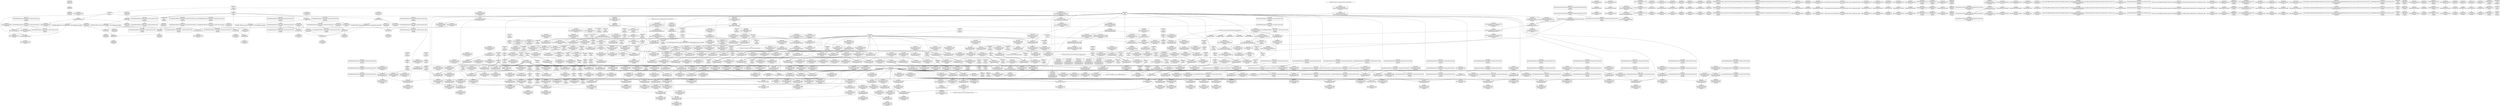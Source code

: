 digraph {
	CE0x54ec860 [shape=record,shape=Mrecord,label="{CE0x54ec860|kmalloc222:bb|*SummSource*}"]
	CE0x548a490 [shape=record,shape=Mrecord,label="{CE0x548a490|selinux_xfrm_policy_alloc:tmp1|*SummSource*}"]
	CE0x5574390 [shape=record,shape=Mrecord,label="{CE0x5574390|i32_0|*Constant*}"]
	CE0x5564d60 [shape=record,shape=Mrecord,label="{CE0x5564d60|atomic_inc221:v|Function::atomic_inc221&Arg::v::}"]
	CE0x5513c50 [shape=record,shape=Mrecord,label="{CE0x5513c50|i32_4|*Constant*|*SummSink*}"]
	CE0x54f2680 [shape=record,shape=Mrecord,label="{CE0x54f2680|selinux_xfrm_alloc_user:ctx_str37|security/selinux/xfrm.c,106|*SummSource*}"]
	CE0x54b8130 [shape=record,shape=Mrecord,label="{CE0x54b8130|selinux_xfrm_alloc_user:cmp19|security/selinux/xfrm.c,95}"]
	CE0x5497c80 [shape=record,shape=Mrecord,label="{CE0x5497c80|selinux_xfrm_alloc_user:tmp49|security/selinux/xfrm.c,98}"]
	CE0x54bb090 [shape=record,shape=Mrecord,label="{CE0x54bb090|selinux_xfrm_alloc_user:tmp45|security/selinux/xfrm.c,95}"]
	CE0x54b8560 [shape=record,shape=Mrecord,label="{CE0x54b8560|i64*_getelementptr_inbounds_(_2_x_i64_,_2_x_i64_*___llvm_gcov_ctr22,_i64_0,_i64_0)|*Constant*|*SummSink*}"]
	CE0x54fa510 [shape=record,shape=Mrecord,label="{CE0x54fa510|COLLAPSED:_CMRE_2,4_}"]
	CE0x5556400 [shape=record,shape=Mrecord,label="{CE0x5556400|avc_has_perm:requested|Function::avc_has_perm&Arg::requested::}"]
	CE0x54b6af0 [shape=record,shape=Mrecord,label="{CE0x54b6af0|selinux_xfrm_alloc_user:tmp42|*LoadInst*|security/selinux/xfrm.c,94|*SummSource*}"]
	CE0x54f0810 [shape=record,shape=Mrecord,label="{CE0x54f0810|selinux_xfrm_alloc_user:conv12|security/selinux/xfrm.c,91|*SummSink*}"]
	CE0x5504980 [shape=record,shape=Mrecord,label="{CE0x5504980|selinux_xfrm_alloc_user:tmp12|security/selinux/xfrm.c,85}"]
	CE0x5497440 [shape=record,shape=Mrecord,label="{CE0x5497440|kmalloc222:flags|Function::kmalloc222&Arg::flags::|*SummSource*}"]
	CE0x54f1790 [shape=record,shape=Mrecord,label="{CE0x54f1790|selinux_xfrm_alloc_user:conv34|security/selinux/xfrm.c,105}"]
	CE0x54a05d0 [shape=record,shape=Mrecord,label="{CE0x54a05d0|selinux_xfrm_policy_alloc:entry|*SummSink*}"]
	CE0x54aa0c0 [shape=record,shape=Mrecord,label="{CE0x54aa0c0|selinux_xfrm_alloc_user:uctx|Function::selinux_xfrm_alloc_user&Arg::uctx::|*SummSink*}"]
	CE0x54b95f0 [shape=record,shape=Mrecord,label="{CE0x54b95f0|selinux_xfrm_alloc_user:tmp32|security/selinux/xfrm.c,90|*SummSink*}"]
	CE0x5485a10 [shape=record,shape=Mrecord,label="{CE0x5485a10|selinux_xfrm_alloc_user:lor.lhs.false|*SummSource*}"]
	CE0x5555ed0 [shape=record,shape=Mrecord,label="{CE0x5555ed0|%struct.common_audit_data.1017*_null|*Constant*}"]
	CE0x5503dc0 [shape=record,shape=Mrecord,label="{CE0x5503dc0|atomic_inc221:tmp3|*SummSink*}"]
	CE0x54b7c50 [shape=record,shape=Mrecord,label="{CE0x54b7c50|i64_4096|*Constant*|*SummSource*}"]
	CE0x550a780 [shape=record,shape=Mrecord,label="{CE0x550a780|kmalloc222:tmp1}"]
	CE0x5506bc0 [shape=record,shape=Mrecord,label="{CE0x5506bc0|kmalloc222:tmp2|*SummSource*}"]
	CE0x5496ff0 [shape=record,shape=Mrecord,label="{CE0x5496ff0|selinux_xfrm_alloc_user:tmp6|security/selinux/xfrm.c,85|*SummSource*}"]
	CE0x55130b0 [shape=record,shape=Mrecord,label="{CE0x55130b0|selinux_xfrm_alloc_user:tmp40|security/selinux/xfrm.c,92|*SummSource*}"]
	CE0x5504eb0 [shape=record,shape=Mrecord,label="{CE0x5504eb0|get_current227:tmp3}"]
	CE0x5505b70 [shape=record,shape=Mrecord,label="{CE0x5505b70|%struct.task_struct.1015**_bitcast_(%struct.task_struct**_current_task_to_%struct.task_struct.1015**)|*Constant*|*SummSource*}"]
	CE0x5503810 [shape=record,shape=Mrecord,label="{CE0x5503810|_call_void_mcount()_#3|*SummSink*}"]
	CE0x54a3760 [shape=record,shape=Mrecord,label="{CE0x54a3760|selinux_xfrm_alloc_user:if.end|*SummSource*}"]
	CE0x547cfb0 [shape=record,shape=Mrecord,label="{CE0x547cfb0|selinux_xfrm_alloc_user:entry|*SummSink*}"]
	CE0x549ebf0 [shape=record,shape=Mrecord,label="{CE0x549ebf0|selinux_xfrm_alloc_user:security|security/selinux/xfrm.c,85|*SummSource*}"]
	CE0x5505830 [shape=record,shape=Mrecord,label="{CE0x5505830|selinux_xfrm_alloc_user:tmp30|*LoadInst*|security/selinux/xfrm.c,90|*SummSource*}"]
	CE0x549b0c0 [shape=record,shape=Mrecord,label="{CE0x549b0c0|kmalloc222:entry|*SummSource*}"]
	CE0x54880f0 [shape=record,shape=Mrecord,label="{CE0x54880f0|selinux_xfrm_alloc_user:bb}"]
	CE0x5568280 [shape=record,shape=Mrecord,label="{CE0x5568280|i64*_getelementptr_inbounds_(_34_x_i64_,_34_x_i64_*___llvm_gcov_ctr20,_i64_0,_i64_33)|*Constant*}"]
	CE0x54850a0 [shape=record,shape=Mrecord,label="{CE0x54850a0|selinux_xfrm_policy_alloc:bb|*SummSink*}"]
	CE0x5502f20 [shape=record,shape=Mrecord,label="{CE0x5502f20|kmalloc222:tmp2}"]
	CE0x54a7fe0 [shape=record,shape=Mrecord,label="{CE0x54a7fe0|selinux_xfrm_alloc_user:tobool41|security/selinux/xfrm.c,108}"]
	CE0x5510ec0 [shape=record,shape=Mrecord,label="{CE0x5510ec0|selinux_xfrm_alloc_user:tmp2}"]
	CE0x548bcf0 [shape=record,shape=Mrecord,label="{CE0x548bcf0|selinux_xfrm_alloc_user:tmp20|security/selinux/xfrm.c,85|*SummSource*}"]
	CE0x54f64a0 [shape=record,shape=Mrecord,label="{CE0x54f64a0|selinux_xfrm_alloc_user:tmp58|security/selinux/xfrm.c,108|*SummSink*}"]
	CE0x550f010 [shape=record,shape=Mrecord,label="{CE0x550f010|atomic_inc221:bb|*SummSource*}"]
	CE0x54f7300 [shape=record,shape=Mrecord,label="{CE0x54f7300|selinux_xfrm_alloc_user:tmp61|security/selinux/xfrm.c,108|*SummSink*}"]
	CE0x5566c80 [shape=record,shape=Mrecord,label="{CE0x5566c80|selinux_xfrm_alloc_user:tmp75|security/selinux/xfrm.c,121}"]
	CE0x54ff830 [shape=record,shape=Mrecord,label="{CE0x54ff830|selinux_xfrm_alloc_user:tobool26|security/selinux/xfrm.c,99}"]
	CE0x5495380 [shape=record,shape=Mrecord,label="{CE0x5495380|selinux_xfrm_alloc_user:call4|security/selinux/xfrm.c,85|*SummSink*}"]
	CE0x54eb4f0 [shape=record,shape=Mrecord,label="{CE0x54eb4f0|selinux_xfrm_alloc_user:tmp57|security/selinux/xfrm.c,105|*SummSource*}"]
	CE0x54cad10 [shape=record,shape=Mrecord,label="{CE0x54cad10|i64_8|*Constant*|*SummSink*}"]
	CE0x54a7c20 [shape=record,shape=Mrecord,label="{CE0x54a7c20|GLOBAL:security_context_to_sid|*Constant*|*SummSource*}"]
	CE0x54f6800 [shape=record,shape=Mrecord,label="{CE0x54f6800|selinux_xfrm_alloc_user:tmp59|security/selinux/xfrm.c,108|*SummSource*}"]
	CE0x548a780 [shape=record,shape=Mrecord,label="{CE0x548a780|selinux_xfrm_alloc_user:tmp|*SummSink*}"]
	CE0x5493910 [shape=record,shape=Mrecord,label="{CE0x5493910|selinux_xfrm_alloc_user:tmp26|security/selinux/xfrm.c,89|*SummSink*}"]
	CE0x5505600 [shape=record,shape=Mrecord,label="{CE0x5505600|COLLAPSED:_CMRE:_elem_0::|security/selinux/xfrm.c,90}"]
	CE0x54e7720 [shape=record,shape=Mrecord,label="{CE0x54e7720|selinux_xfrm_alloc_user:ctx_alg30|security/selinux/xfrm.c,103|*SummSink*}"]
	CE0x54b61c0 [shape=record,shape=Mrecord,label="{CE0x54b61c0|i64*_getelementptr_inbounds_(_2_x_i64_,_2_x_i64_*___llvm_gcov_ctr22,_i64_0,_i64_0)|*Constant*|*SummSource*}"]
	CE0x54d57c0 [shape=record,shape=Mrecord,label="{CE0x54d57c0|atomic_inc221:tmp2}"]
	CE0x54935b0 [shape=record,shape=Mrecord,label="{CE0x54935b0|i64_12|*Constant*|*SummSource*}"]
	CE0x54fb4e0 [shape=record,shape=Mrecord,label="{CE0x54fb4e0|selinux_xfrm_alloc_user:tmp70|security/selinux/xfrm.c,114|*SummSource*}"]
	CE0x55548c0 [shape=record,shape=Mrecord,label="{CE0x55548c0|i32_(i32,_i32,_i16,_i32,_%struct.common_audit_data.1017*)*_bitcast_(i32_(i32,_i32,_i16,_i32,_%struct.common_audit_data.495*)*_avc_has_perm_to_i32_(i32,_i32,_i16,_i32,_%struct.common_audit_data.1017*)*)|*Constant*|*SummSink*}"]
	CE0x5488030 [shape=record,shape=Mrecord,label="{CE0x5488030|selinux_xfrm_alloc_user:land.lhs.true|*SummSink*}"]
	CE0x54fc490 [shape=record,shape=Mrecord,label="{CE0x54fc490|i64*_getelementptr_inbounds_(_34_x_i64_,_34_x_i64_*___llvm_gcov_ctr20,_i64_0,_i64_31)|*Constant*}"]
	CE0x5510e50 [shape=record,shape=Mrecord,label="{CE0x5510e50|selinux_xfrm_alloc_user:tmp2|*SummSink*}"]
	CE0x5488c40 [shape=record,shape=Mrecord,label="{CE0x5488c40|i64_28|*Constant*|*SummSink*}"]
	CE0x549b1c0 [shape=record,shape=Mrecord,label="{CE0x549b1c0|kmalloc222:entry|*SummSink*}"]
	CE0x55648c0 [shape=record,shape=Mrecord,label="{CE0x55648c0|atomic_inc221:entry|*SummSink*}"]
	CE0x54b5ef0 [shape=record,shape=Mrecord,label="{CE0x54b5ef0|selinux_xfrm_alloc_user:tmp27|security/selinux/xfrm.c,89}"]
	CE0x54b7840 [shape=record,shape=Mrecord,label="{CE0x54b7840|selinux_xfrm_alloc_user:conv18|security/selinux/xfrm.c,95|*SummSink*}"]
	CE0x5481690 [shape=record,shape=Mrecord,label="{CE0x5481690|selinux_xfrm_policy_alloc:entry}"]
	CE0x54e89f0 [shape=record,shape=Mrecord,label="{CE0x54e89f0|selinux_xfrm_alloc_user:tmp55|security/selinux/xfrm.c,100|*SummSource*}"]
	CE0x5500690 [shape=record,shape=Mrecord,label="{CE0x5500690|selinux_xfrm_alloc_user:tmp50|security/selinux/xfrm.c,99|*SummSource*}"]
	CE0x54c6f60 [shape=record,shape=Mrecord,label="{CE0x54c6f60|selinux_xfrm_alloc_user:if.then42}"]
	CE0x54ffab0 [shape=record,shape=Mrecord,label="{CE0x54ffab0|selinux_xfrm_alloc_user:tobool26|security/selinux/xfrm.c,99|*SummSink*}"]
	CE0x5493840 [shape=record,shape=Mrecord,label="{CE0x5493840|selinux_xfrm_alloc_user:tmp26|security/selinux/xfrm.c,89|*SummSource*}"]
	CE0x5553940 [shape=record,shape=Mrecord,label="{CE0x5553940|selinux_xfrm_alloc_user:tmp65|security/selinux/xfrm.c,111}"]
	CE0x548aa00 [shape=record,shape=Mrecord,label="{CE0x548aa00|selinux_xfrm_policy_alloc:gfp|Function::selinux_xfrm_policy_alloc&Arg::gfp::|*SummSink*}"]
	CE0x556a610 [shape=record,shape=Mrecord,label="{CE0x556a610|i64*_getelementptr_inbounds_(_2_x_i64_,_2_x_i64_*___llvm_gcov_ctr21,_i64_0,_i64_0)|*Constant*}"]
	CE0x550e7f0 [shape=record,shape=Mrecord,label="{CE0x550e7f0|%struct.task_struct.1015*_(%struct.task_struct.1015**)*_asm_movq_%gs:$_1:P_,$0_,_r,im,_dirflag_,_fpsr_,_flags_}"]
	CE0x54c9710 [shape=record,shape=Mrecord,label="{CE0x54c9710|selinux_xfrm_alloc_user:tmp47|security/selinux/xfrm.c,96|*SummSink*}"]
	CE0x54f8700 [shape=record,shape=Mrecord,label="{CE0x54f8700|selinux_xfrm_alloc_user:tmp63|security/selinux/xfrm.c,109|*SummSink*}"]
	CE0x55686c0 [shape=record,shape=Mrecord,label="{CE0x55686c0|i32_-12|*Constant*|*SummSink*}"]
	CE0x73b9ae0 [shape=record,shape=Mrecord,label="{CE0x73b9ae0|selinux_xfrm_alloc_user:do.end|*SummSource*}"]
	CE0x54c9210 [shape=record,shape=Mrecord,label="{CE0x54c9210|i64*_getelementptr_inbounds_(_34_x_i64_,_34_x_i64_*___llvm_gcov_ctr20,_i64_0,_i64_21)|*Constant*|*SummSource*}"]
	CE0x54f30c0 [shape=record,shape=Mrecord,label="{CE0x54f30c0|i8_0|*Constant*|*SummSource*}"]
	CE0x54a3060 [shape=record,shape=Mrecord,label="{CE0x54a3060|selinux_xfrm_alloc_user:tobool|security/selinux/xfrm.c,85|*SummSource*}"]
	CE0x54c5dc0 [shape=record,shape=Mrecord,label="{CE0x54c5dc0|selinux_xfrm_alloc_user:if.end16}"]
	CE0x54e5cb0 [shape=record,shape=Mrecord,label="{CE0x54e5cb0|i64*_getelementptr_inbounds_(_34_x_i64_,_34_x_i64_*___llvm_gcov_ctr20,_i64_0,_i64_24)|*Constant*|*SummSource*}"]
	CE0x54a79e0 [shape=record,shape=Mrecord,label="{CE0x54a79e0|GLOBAL:security_context_to_sid|*Constant*}"]
	CE0x54b9ea0 [shape=record,shape=Mrecord,label="{CE0x54b9ea0|selinux_xfrm_alloc_user:cmp19|security/selinux/xfrm.c,95|*SummSource*}"]
	CE0x54ef900 [shape=record,shape=Mrecord,label="{CE0x54ef900|i32_2|*Constant*|*SummSink*}"]
	CE0x5509960 [shape=record,shape=Mrecord,label="{CE0x5509960|_call_void_mcount()_#3|*SummSource*}"]
	CE0x5501050 [shape=record,shape=Mrecord,label="{CE0x5501050|selinux_xfrm_alloc_user:tmp52|security/selinux/xfrm.c,99|*SummSource*}"]
	CE0x5506370 [shape=record,shape=Mrecord,label="{CE0x5506370|i64*_getelementptr_inbounds_(_2_x_i64_,_2_x_i64_*___llvm_gcov_ctr26,_i64_0,_i64_0)|*Constant*|*SummSource*}"]
	CE0x54a6f50 [shape=record,shape=Mrecord,label="{CE0x54a6f50|selinux_xfrm_alloc_user:if.then15|*SummSink*}"]
	CE0x549ced0 [shape=record,shape=Mrecord,label="{CE0x549ced0|selinux_xfrm_alloc_user:tmp58|security/selinux/xfrm.c,108}"]
	CE0x54a3390 [shape=record,shape=Mrecord,label="{CE0x54a3390|_ret_i32_%call,_!dbg_!27715|security/selinux/xfrm.c,289}"]
	CE0x55532b0 [shape=record,shape=Mrecord,label="{CE0x55532b0|avc_has_perm:auditdata|Function::avc_has_perm&Arg::auditdata::|*SummSource*}"]
	CE0x54baa50 [shape=record,shape=Mrecord,label="{CE0x54baa50|selinux_xfrm_alloc_user:tmp43|security/selinux/xfrm.c,95|*SummSink*}"]
	CE0x54bef60 [shape=record,shape=Mrecord,label="{CE0x54bef60|selinux_xfrm_alloc_user:if.end28}"]
	CE0x54b2ad0 [shape=record,shape=Mrecord,label="{CE0x54b2ad0|selinux_xfrm_alloc_user:tmp36|security/selinux/xfrm.c,89}"]
	CE0x5499a80 [shape=record,shape=Mrecord,label="{CE0x5499a80|selinux_xfrm_alloc_user:add|security/selinux/xfrm.c,98}"]
	CE0x54afdb0 [shape=record,shape=Mrecord,label="{CE0x54afdb0|selinux_xfrm_alloc_user:tmp30|*LoadInst*|security/selinux/xfrm.c,90|*SummSink*}"]
	CE0x54a55f0 [shape=record,shape=Mrecord,label="{CE0x54a55f0|i64_3|*Constant*|*SummSource*}"]
	CE0x5480180 [shape=record,shape=Mrecord,label="{CE0x5480180|GLOBAL:selinux_xfrm_alloc_user|*Constant*}"]
	CE0x54f14d0 [shape=record,shape=Mrecord,label="{CE0x54f14d0|i32_1|*Constant*}"]
	CE0x5564550 [shape=record,shape=Mrecord,label="{CE0x5564550|GLOBAL:atomic_inc221|*Constant*|*SummSink*}"]
	CE0x54b9b00 [shape=record,shape=Mrecord,label="{CE0x54b9b00|i64_1|*Constant*}"]
	CE0x54a7320 [shape=record,shape=Mrecord,label="{CE0x54a7320|i64*_getelementptr_inbounds_(_34_x_i64_,_34_x_i64_*___llvm_gcov_ctr20,_i64_0,_i64_0)|*Constant*|*SummSource*}"]
	CE0x555b750 [shape=record,shape=Mrecord,label="{CE0x555b750|selinux_xfrm_alloc_user:tmp69|security/selinux/xfrm.c,113|*SummSource*}"]
	CE0x5497710 [shape=record,shape=Mrecord,label="{CE0x5497710|_ret_i8*_%call,_!dbg_!27714|include/linux/slab.h,429}"]
	CE0x54b3890 [shape=record,shape=Mrecord,label="{CE0x54b3890|selinux_xfrm_alloc_user:tmp39|security/selinux/xfrm.c,89}"]
	CE0x555ad50 [shape=record,shape=Mrecord,label="{CE0x555ad50|selinux_xfrm_alloc_user:tmp67|security/selinux/xfrm.c,113|*SummSource*}"]
	CE0x54b9190 [shape=record,shape=Mrecord,label="{CE0x54b9190|selinux_xfrm_alloc_user:tmp31|security/selinux/xfrm.c,90|*SummSink*}"]
	CE0x54c2720 [shape=record,shape=Mrecord,label="{CE0x54c2720|selinux_xfrm_alloc_user:if.end22}"]
	CE0x5508320 [shape=record,shape=Mrecord,label="{CE0x5508320|selinux_xfrm_alloc_user:tmp7|security/selinux/xfrm.c,85|*SummSink*}"]
	CE0x54a9ff0 [shape=record,shape=Mrecord,label="{CE0x54a9ff0|selinux_xfrm_alloc_user:tmp8|security/selinux/xfrm.c,85|*SummSource*}"]
	CE0x5493ce0 [shape=record,shape=Mrecord,label="{CE0x5493ce0|selinux_xfrm_alloc_user:tmp27|security/selinux/xfrm.c,89|*SummSink*}"]
	CE0x55560a0 [shape=record,shape=Mrecord,label="{CE0x55560a0|avc_has_perm:tclass|Function::avc_has_perm&Arg::tclass::|*SummSource*}"]
	CE0x54b4020 [shape=record,shape=Mrecord,label="{CE0x54b4020|i64*_getelementptr_inbounds_(_2_x_i64_,_2_x_i64_*___llvm_gcov_ctr22,_i64_0,_i64_1)|*Constant*|*SummSource*}"]
	CE0x54a9520 [shape=record,shape=Mrecord,label="{CE0x54a9520|selinux_xfrm_alloc_user:tmp19|security/selinux/xfrm.c,85|*SummSink*}"]
	CE0x54ea670 [shape=record,shape=Mrecord,label="{CE0x54ea670|selinux_xfrm_alloc_user:ctx_str|security/selinux/xfrm.c,105|*SummSink*}"]
	CE0x549cdd0 [shape=record,shape=Mrecord,label="{CE0x549cdd0|i64_25|*Constant*|*SummSink*}"]
	CE0x5502db0 [shape=record,shape=Mrecord,label="{CE0x5502db0|i64*_getelementptr_inbounds_(_2_x_i64_,_2_x_i64_*___llvm_gcov_ctr26,_i64_0,_i64_1)|*Constant*|*SummSink*}"]
	CE0x54f8fa0 [shape=record,shape=Mrecord,label="{CE0x54f8fa0|selinux_xfrm_alloc_user:sid|security/selinux/xfrm.c,111|*SummSource*}"]
	CE0x54f1190 [shape=record,shape=Mrecord,label="{CE0x54f1190|selinux_xfrm_alloc_user:tmp57|security/selinux/xfrm.c,105}"]
	CE0x5486c30 [shape=record,shape=Mrecord,label="{CE0x5486c30|i64_1|*Constant*}"]
	CE0x54a1390 [shape=record,shape=Mrecord,label="{CE0x54a1390|_ret_i32_%retval.0,_!dbg_!27815|security/selinux/xfrm.c,123|*SummSource*}"]
	CE0x5503220 [shape=record,shape=Mrecord,label="{CE0x5503220|i64*_getelementptr_inbounds_(_34_x_i64_,_34_x_i64_*___llvm_gcov_ctr20,_i64_0,_i64_6)|*Constant*}"]
	CE0x5553110 [shape=record,shape=Mrecord,label="{CE0x5553110|selinux_xfrm_alloc_user:ctx_sid44|security/selinux/xfrm.c,111|*SummSource*}"]
	CE0x55674b0 [shape=record,shape=Mrecord,label="{CE0x55674b0|GLOBAL:kfree|*Constant*}"]
	CE0x5511690 [shape=record,shape=Mrecord,label="{CE0x5511690|selinux_xfrm_alloc_user:tmp3|*SummSink*}"]
	CE0x5510c80 [shape=record,shape=Mrecord,label="{CE0x5510c80|i64*_getelementptr_inbounds_(_34_x_i64_,_34_x_i64_*___llvm_gcov_ctr20,_i64_0,_i64_1)|*Constant*|*SummSink*}"]
	CE0x5500570 [shape=record,shape=Mrecord,label="{CE0x5500570|selinux_xfrm_alloc_user:tmp50|security/selinux/xfrm.c,99}"]
	CE0x5484bd0 [shape=record,shape=Mrecord,label="{CE0x5484bd0|i64*_getelementptr_inbounds_(_2_x_i64_,_2_x_i64_*___llvm_gcov_ctr6,_i64_0,_i64_0)|*Constant*|*SummSink*}"]
	CE0x5512c50 [shape=record,shape=Mrecord,label="{CE0x5512c50|i64*_getelementptr_inbounds_(_34_x_i64_,_34_x_i64_*___llvm_gcov_ctr20,_i64_0,_i64_18)|*Constant*|*SummSink*}"]
	CE0x55647b0 [shape=record,shape=Mrecord,label="{CE0x55647b0|atomic_inc221:entry|*SummSource*}"]
	CE0x54fa9a0 [shape=record,shape=Mrecord,label="{CE0x54fa9a0|_call_void_atomic_inc221(%struct.atomic_t*_selinux_xfrm_refcount)_#10,_!dbg_!27810|security/selinux/xfrm.c,117}"]
	CE0x550c6d0 [shape=record,shape=Mrecord,label="{CE0x550c6d0|i64_10|*Constant*}"]
	CE0x5492b90 [shape=record,shape=Mrecord,label="{CE0x5492b90|selinux_xfrm_alloc_user:land.lhs.true}"]
	CE0x54b7f20 [shape=record,shape=Mrecord,label="{CE0x54b7f20|selinux_xfrm_alloc_user:cmp19|security/selinux/xfrm.c,95|*SummSink*}"]
	CE0x54a5410 [shape=record,shape=Mrecord,label="{CE0x54a5410|selinux_xfrm_alloc_user:uctx|Function::selinux_xfrm_alloc_user&Arg::uctx::}"]
	CE0x550eb90 [shape=record,shape=Mrecord,label="{CE0x550eb90|i64*_getelementptr_inbounds_(_2_x_i64_,_2_x_i64_*___llvm_gcov_ctr21,_i64_0,_i64_0)|*Constant*|*SummSource*}"]
	CE0x5500b10 [shape=record,shape=Mrecord,label="{CE0x5500b10|selinux_xfrm_alloc_user:tmp51|security/selinux/xfrm.c,99|*SummSource*}"]
	CE0x54ba680 [shape=record,shape=Mrecord,label="{CE0x54ba680|i64_20|*Constant*|*SummSource*}"]
	CE0x54b5330 [shape=record,shape=Mrecord,label="{CE0x54b5330|selinux_xfrm_alloc_user:lor.lhs.false8|*SummSink*}"]
	CE0x5566180 [shape=record,shape=Mrecord,label="{CE0x5566180|selinux_xfrm_alloc_user:tmp74|security/selinux/xfrm.c,121|*SummSource*}"]
	CE0x5566eb0 [shape=record,shape=Mrecord,label="{CE0x5566eb0|selinux_xfrm_alloc_user:tmp75|security/selinux/xfrm.c,121|*SummSink*}"]
	CE0x5486b80 [shape=record,shape=Mrecord,label="{CE0x5486b80|selinux_xfrm_alloc_user:entry}"]
	CE0x5484a70 [shape=record,shape=Mrecord,label="{CE0x5484a70|selinux_xfrm_alloc_user:lor.lhs.false11|*SummSink*}"]
	CE0x5572050 [shape=record,shape=Mrecord,label="{CE0x5572050|_call_void_mcount()_#3}"]
	CE0x549b9f0 [shape=record,shape=Mrecord,label="{CE0x549b9f0|selinux_xfrm_alloc_user:tmp47|security/selinux/xfrm.c,96|*SummSource*}"]
	CE0x550fcb0 [shape=record,shape=Mrecord,label="{CE0x550fcb0|selinux_xfrm_alloc_user:call|security/selinux/xfrm.c,85}"]
	CE0x549a4e0 [shape=record,shape=Mrecord,label="{CE0x549a4e0|selinux_xfrm_alloc_user:call25|security/selinux/xfrm.c,98}"]
	CE0x54f06e0 [shape=record,shape=Mrecord,label="{CE0x54f06e0|selinux_xfrm_alloc_user:conv12|security/selinux/xfrm.c,91|*SummSource*}"]
	CE0x549de50 [shape=record,shape=Mrecord,label="{CE0x549de50|selinux_xfrm_alloc_user:tmp21|security/selinux/xfrm.c,85|*SummSink*}"]
	CE0x54af850 [shape=record,shape=Mrecord,label="{CE0x54af850|i32_3|*Constant*}"]
	CE0x5497550 [shape=record,shape=Mrecord,label="{CE0x5497550|kmalloc222:flags|Function::kmalloc222&Arg::flags::|*SummSink*}"]
	CE0x54b6e20 [shape=record,shape=Mrecord,label="{CE0x54b6e20|selinux_xfrm_alloc_user:conv17|security/selinux/xfrm.c,94}"]
	CE0x54b5270 [shape=record,shape=Mrecord,label="{CE0x54b5270|selinux_xfrm_alloc_user:err|*SummSink*}"]
	CE0x549a280 [shape=record,shape=Mrecord,label="{CE0x549a280|selinux_xfrm_alloc_user:add24|security/selinux/xfrm.c,98}"]
	CE0x5501550 [shape=record,shape=Mrecord,label="{CE0x5501550|selinux_xfrm_alloc_user:tmp53|security/selinux/xfrm.c,99|*SummSource*}"]
	CE0x54c6e70 [shape=record,shape=Mrecord,label="{CE0x54c6e70|selinux_xfrm_alloc_user:if.end16|*SummSource*}"]
	CE0x54b5a80 [shape=record,shape=Mrecord,label="{CE0x54b5a80|selinux_xfrm_alloc_user:cmp7|security/selinux/xfrm.c,89|*SummSink*}"]
	CE0x55719b0 [shape=record,shape=Mrecord,label="{CE0x55719b0|_call_void_mcount()_#3}"]
	CE0x54e9f00 [shape=record,shape=Mrecord,label="{CE0x54e9f00|selinux_xfrm_alloc_user:conv34|security/selinux/xfrm.c,105|*SummSink*}"]
	CE0x54949c0 [shape=record,shape=Mrecord,label="{CE0x54949c0|i64_4|*Constant*|*SummSink*}"]
	CE0x5571350 [shape=record,shape=Mrecord,label="{CE0x5571350|_call_void_asm_sideeffect_.pushsection_.smp_locks,_22a_22_0A.balign_4_0A.long_671f_-_._0A.popsection_0A671:_0A_09lock_incl_$0_,_*m,*m,_dirflag_,_fpsr_,_flags_(i32*_%counter,_i32*_%counter)_#3,_!dbg_!27713,_!srcloc_!27714|./arch/x86/include/asm/atomic.h,92|*SummSink*}"]
	CE0x54faf20 [shape=record,shape=Mrecord,label="{CE0x54faf20|_call_void_atomic_inc221(%struct.atomic_t*_selinux_xfrm_refcount)_#10,_!dbg_!27810|security/selinux/xfrm.c,117|*SummSource*}"]
	CE0x54b2660 [shape=record,shape=Mrecord,label="{CE0x54b2660|i64_16|*Constant*|*SummSink*}"]
	CE0x55688e0 [shape=record,shape=Mrecord,label="{CE0x55688e0|selinux_xfrm_alloc_user:retval.0|*SummSource*}"]
	CE0x5488fc0 [shape=record,shape=Mrecord,label="{CE0x5488fc0|i64_29|*Constant*}"]
	CE0x54890a0 [shape=record,shape=Mrecord,label="{CE0x54890a0|i64_29|*Constant*|*SummSink*}"]
	CE0x5508130 [shape=record,shape=Mrecord,label="{CE0x5508130|kmalloc222:tmp3|*SummSource*}"]
	CE0x5569370 [shape=record,shape=Mrecord,label="{CE0x5569370|selinux_xfrm_alloc_user:tmp77|security/selinux/xfrm.c,123|*SummSource*}"]
	CE0x549f5c0 [shape=record,shape=Mrecord,label="{CE0x549f5c0|selinux_xfrm_alloc_user:if.end43|*SummSink*}"]
	CE0x5506900 [shape=record,shape=Mrecord,label="{CE0x5506900|i64*_getelementptr_inbounds_(_34_x_i64_,_34_x_i64_*___llvm_gcov_ctr20,_i64_0,_i64_6)|*Constant*|*SummSink*}"]
	CE0x548f6c0 [shape=record,shape=Mrecord,label="{CE0x548f6c0|i8*_getelementptr_inbounds_(_45_x_i8_,_45_x_i8_*_.str1245,_i32_0,_i32_0)|*Constant*|*SummSource*}"]
	CE0x5508c50 [shape=record,shape=Mrecord,label="{CE0x5508c50|i8_1|*Constant*|*SummSink*}"]
	CE0x549c7c0 [shape=record,shape=Mrecord,label="{CE0x549c7c0|i64_26|*Constant*|*SummSource*}"]
	CE0x5492010 [shape=record,shape=Mrecord,label="{CE0x5492010|get_current227:tmp1|*SummSink*}"]
	CE0x54b1430 [shape=record,shape=Mrecord,label="{CE0x54b1430|selinux_xfrm_alloc_user:tobool46|security/selinux/xfrm.c,113|*SummSource*}"]
	CE0x54a2c10 [shape=record,shape=Mrecord,label="{CE0x54a2c10|i32_78|*Constant*|*SummSource*}"]
	CE0x54b1c60 [shape=record,shape=Mrecord,label="{CE0x54b1c60|i32_3|*Constant*|*SummSink*}"]
	CE0x54ae130 [shape=record,shape=Mrecord,label="{CE0x54ae130|selinux_xfrm_alloc_user:tmp25|security/selinux/xfrm.c,89}"]
	CE0x54934f0 [shape=record,shape=Mrecord,label="{CE0x54934f0|selinux_xfrm_policy_alloc:ctxp|Function::selinux_xfrm_policy_alloc&Arg::ctxp::|*SummSink*}"]
	CE0x548d640 [shape=record,shape=Mrecord,label="{CE0x548d640|i64_15|*Constant*|*SummSource*}"]
	CE0x54bbb60 [shape=record,shape=Mrecord,label="{CE0x54bbb60|i64*_getelementptr_inbounds_(_34_x_i64_,_34_x_i64_*___llvm_gcov_ctr20,_i64_0,_i64_21)|*Constant*}"]
	CE0x54873c0 [shape=record,shape=Mrecord,label="{CE0x54873c0|i64_1|*Constant*|*SummSource*}"]
	CE0x54faba0 [shape=record,shape=Mrecord,label="{CE0x54faba0|GLOBAL:atomic_inc221|*Constant*}"]
	"CONST[source:0(mediator),value:2(dynamic)][purpose:{object}]"
	CE0x548dbd0 [shape=record,shape=Mrecord,label="{CE0x548dbd0|GLOBAL:__llvm_gcov_ctr20|Global_var:__llvm_gcov_ctr20}"]
	CE0x548c800 [shape=record,shape=Mrecord,label="{CE0x548c800|%struct.xfrm_sec_ctx**_null|*Constant*|*SummSink*}"]
	CE0x54f7f00 [shape=record,shape=Mrecord,label="{CE0x54f7f00|selinux_xfrm_alloc_user:tmp62|security/selinux/xfrm.c,109}"]
	CE0x555b480 [shape=record,shape=Mrecord,label="{CE0x555b480|selinux_xfrm_alloc_user:tmp69|security/selinux/xfrm.c,113}"]
	CE0x54b3090 [shape=record,shape=Mrecord,label="{CE0x54b3090|selinux_xfrm_alloc_user:tmp37|security/selinux/xfrm.c,89|*SummSource*}"]
	CE0x54f1350 [shape=record,shape=Mrecord,label="{CE0x54f1350|selinux_xfrm_alloc_user:tmp57|security/selinux/xfrm.c,105|*SummSink*}"]
	CE0x5480e40 [shape=record,shape=Mrecord,label="{CE0x5480e40|selinux_xfrm_policy_alloc:tmp2}"]
	CE0x5dc82e0 [shape=record,shape=Mrecord,label="{CE0x5dc82e0|selinux_xfrm_alloc_user:tmp9|security/selinux/xfrm.c,85|*SummSource*}"]
	CE0x54ef700 [shape=record,shape=Mrecord,label="{CE0x54ef700|selinux_xfrm_alloc_user:call40|security/selinux/xfrm.c,107|*SummSource*}"]
	CE0x5513120 [shape=record,shape=Mrecord,label="{CE0x5513120|selinux_xfrm_alloc_user:tmp40|security/selinux/xfrm.c,92|*SummSink*}"]
	CE0x54af6e0 [shape=record,shape=Mrecord,label="{CE0x54af6e0|selinux_xfrm_alloc_user:tmp29|security/selinux/xfrm.c,89|*SummSink*}"]
	CE0x55066d0 [shape=record,shape=Mrecord,label="{CE0x55066d0|i64*_getelementptr_inbounds_(_34_x_i64_,_34_x_i64_*___llvm_gcov_ctr20,_i64_0,_i64_6)|*Constant*|*SummSource*}"]
	CE0x550a1c0 [shape=record,shape=Mrecord,label="{CE0x550a1c0|atomic_inc221:bb}"]
	CE0x556ab00 [shape=record,shape=Mrecord,label="{CE0x556ab00|atomic_inc221:counter|./arch/x86/include/asm/atomic.h,93|*SummSink*}"]
	CE0x55048c0 [shape=record,shape=Mrecord,label="{CE0x55048c0|get_current227:tmp}"]
	CE0x54fc500 [shape=record,shape=Mrecord,label="{CE0x54fc500|i64*_getelementptr_inbounds_(_34_x_i64_,_34_x_i64_*___llvm_gcov_ctr20,_i64_0,_i64_31)|*Constant*|*SummSource*}"]
	CE0x5499b70 [shape=record,shape=Mrecord,label="{CE0x5499b70|selinux_xfrm_alloc_user:add|security/selinux/xfrm.c,98|*SummSource*}"]
	CE0x5500cf0 [shape=record,shape=Mrecord,label="{CE0x5500cf0|selinux_xfrm_alloc_user:tmp52|security/selinux/xfrm.c,99}"]
	CE0x54ea4c0 [shape=record,shape=Mrecord,label="{CE0x54ea4c0|selinux_xfrm_alloc_user:ctx_str|security/selinux/xfrm.c,105|*SummSource*}"]
	CE0x5555c30 [shape=record,shape=Mrecord,label="{CE0x5555c30|i16_39|*Constant*|*SummSource*}"]
	CE0x5555530 [shape=record,shape=Mrecord,label="{CE0x5555530|avc_has_perm:ssid|Function::avc_has_perm&Arg::ssid::|*SummSink*}"]
	CE0x54f1a70 [shape=record,shape=Mrecord,label="{CE0x54f1a70|selinux_xfrm_alloc_user:idxprom|security/selinux/xfrm.c,106}"]
	CE0x54a7870 [shape=record,shape=Mrecord,label="{CE0x54a7870|selinux_xfrm_alloc_user:call40|security/selinux/xfrm.c,107|*SummSink*}"]
	CE0x5494cc0 [shape=record,shape=Mrecord,label="{CE0x5494cc0|i64_5|*Constant*|*SummSource*}"]
	CE0x54d5830 [shape=record,shape=Mrecord,label="{CE0x54d5830|atomic_inc221:tmp2|*SummSource*}"]
	CE0x549e360 [shape=record,shape=Mrecord,label="{CE0x549e360|selinux_xfrm_alloc_user:tmp24|security/selinux/xfrm.c,89}"]
	CE0x54ca550 [shape=record,shape=Mrecord,label="{CE0x54ca550|selinux_xfrm_alloc_user:conv23|security/selinux/xfrm.c,98|*SummSource*}"]
	CE0x5556030 [shape=record,shape=Mrecord,label="{CE0x5556030|avc_has_perm:tclass|Function::avc_has_perm&Arg::tclass::}"]
	CE0x550ea70 [shape=record,shape=Mrecord,label="{CE0x550ea70|get_current227:tmp|*SummSource*}"]
	CE0x54b01d0 [shape=record,shape=Mrecord,label="{CE0x54b01d0|selinux_xfrm_alloc_user:conv|security/selinux/xfrm.c,90|*SummSink*}"]
	CE0x5569050 [shape=record,shape=Mrecord,label="{CE0x5569050|i64*_getelementptr_inbounds_(_34_x_i64_,_34_x_i64_*___llvm_gcov_ctr20,_i64_0,_i64_33)|*Constant*|*SummSink*}"]
	CE0x54b90c0 [shape=record,shape=Mrecord,label="{CE0x54b90c0|selinux_xfrm_alloc_user:tmp31|security/selinux/xfrm.c,90|*SummSource*}"]
	CE0x54b06a0 [shape=record,shape=Mrecord,label="{CE0x54b06a0|i32_1|*Constant*|*SummSink*}"]
	CE0x548a7f0 [shape=record,shape=Mrecord,label="{CE0x548a7f0|selinux_xfrm_alloc_user:tmp1}"]
	CE0x54ba330 [shape=record,shape=Mrecord,label="{CE0x54ba330|i64_19|*Constant*|*SummSink*}"]
	CE0x54b14a0 [shape=record,shape=Mrecord,label="{CE0x54b14a0|i64_28|*Constant*}"]
	CE0x550c740 [shape=record,shape=Mrecord,label="{CE0x550c740|i64_10|*Constant*|*SummSource*}"]
	CE0x555c020 [shape=record,shape=Mrecord,label="{CE0x555c020|i64*_getelementptr_inbounds_(_34_x_i64_,_34_x_i64_*___llvm_gcov_ctr20,_i64_0,_i64_30)|*Constant*|*SummSink*}"]
	CE0x55714e0 [shape=record,shape=Mrecord,label="{CE0x55714e0|void_(i32*,_i32*)*_asm_sideeffect_.pushsection_.smp_locks,_22a_22_0A.balign_4_0A.long_671f_-_._0A.popsection_0A671:_0A_09lock_incl_$0_,_*m,*m,_dirflag_,_fpsr_,_flags_|*SummSource*}"]
	"CONST[source:0(mediator),value:0(static)][purpose:{operation}]"
	CE0x54ba6f0 [shape=record,shape=Mrecord,label="{CE0x54ba6f0|i64_20|*Constant*|*SummSink*}"]
	CE0x5494830 [shape=record,shape=Mrecord,label="{CE0x5494830|selinux_xfrm_policy_alloc:uctx|Function::selinux_xfrm_policy_alloc&Arg::uctx::}"]
	CE0x5501280 [shape=record,shape=Mrecord,label="{CE0x5501280|selinux_xfrm_alloc_user:tmp53|security/selinux/xfrm.c,99}"]
	CE0x54e8930 [shape=record,shape=Mrecord,label="{CE0x54e8930|selinux_xfrm_alloc_user:tmp55|security/selinux/xfrm.c,100}"]
	CE0x55699c0 [shape=record,shape=Mrecord,label="{CE0x55699c0|selinux_xfrm_alloc_user:tmp78|security/selinux/xfrm.c,123|*SummSource*}"]
	CE0x5493100 [shape=record,shape=Mrecord,label="{CE0x5493100|selinux_xfrm_alloc_user:ctxp|Function::selinux_xfrm_alloc_user&Arg::ctxp::}"]
	CE0x54fbab0 [shape=record,shape=Mrecord,label="{CE0x54fbab0|selinux_xfrm_alloc_user:tmp71|security/selinux/xfrm.c,114}"]
	CE0x54caf10 [shape=record,shape=Mrecord,label="{CE0x54caf10|kmalloc222:bb}"]
	CE0x54f2b20 [shape=record,shape=Mrecord,label="{CE0x54f2b20|selinux_xfrm_alloc_user:arrayidx38|security/selinux/xfrm.c,106}"]
	CE0x54a1220 [shape=record,shape=Mrecord,label="{CE0x54a1220|selinux_xfrm_alloc_user:gfp|Function::selinux_xfrm_alloc_user&Arg::gfp::|*SummSink*}"]
	CE0x548fa80 [shape=record,shape=Mrecord,label="{CE0x548fa80|selinux_xfrm_alloc_user:tobool1|security/selinux/xfrm.c,85}"]
	CE0x54aea20 [shape=record,shape=Mrecord,label="{CE0x54aea20|%struct.xfrm_user_sec_ctx*_null|*Constant*|*SummSource*}"]
	CE0x547c520 [shape=record,shape=Mrecord,label="{CE0x547c520|i64*_getelementptr_inbounds_(_2_x_i64_,_2_x_i64_*___llvm_gcov_ctr6,_i64_0,_i64_1)|*Constant*|*SummSource*}"]
	CE0x5491a10 [shape=record,shape=Mrecord,label="{CE0x5491a10|selinux_xfrm_alloc_user:tobool1|security/selinux/xfrm.c,85|*SummSink*}"]
	CE0x550ab90 [shape=record,shape=Mrecord,label="{CE0x550ab90|i32_0|*Constant*|*SummSink*}"]
	CE0x54c4c30 [shape=record,shape=Mrecord,label="{CE0x54c4c30|selinux_xfrm_alloc_user:if.then21|*SummSource*}"]
	CE0x54929f0 [shape=record,shape=Mrecord,label="{CE0x54929f0|selinux_xfrm_alloc_user:do.body}"]
	CE0x54b7460 [shape=record,shape=Mrecord,label="{CE0x54b7460|selinux_xfrm_alloc_user:conv18|security/selinux/xfrm.c,95}"]
	CE0x54e6a10 [shape=record,shape=Mrecord,label="{CE0x54e6a10|selinux_xfrm_alloc_user:ctx_doi29|security/selinux/xfrm.c,102|*SummSink*}"]
	CE0x5555d60 [shape=record,shape=Mrecord,label="{CE0x5555d60|i16_39|*Constant*|*SummSink*}"]
	CE0x54efb70 [shape=record,shape=Mrecord,label="{CE0x54efb70|selinux_xfrm_alloc_user:tmp35|*LoadInst*|security/selinux/xfrm.c,91}"]
	CE0x54b59f0 [shape=record,shape=Mrecord,label="{CE0x54b59f0|selinux_xfrm_alloc_user:cmp7|security/selinux/xfrm.c,89|*SummSource*}"]
	CE0x5507380 [shape=record,shape=Mrecord,label="{CE0x5507380|i64_0|*Constant*}"]
	CE0x557c400 [shape=record,shape=Mrecord,label="{CE0x557c400|atomic_inc221:tmp|*SummSource*}"]
	CE0x54b85f0 [shape=record,shape=Mrecord,label="{CE0x54b85f0|i64_15|*Constant*}"]
	CE0x549aa20 [shape=record,shape=Mrecord,label="{CE0x549aa20|GLOBAL:kmalloc222|*Constant*}"]
	CE0x5492730 [shape=record,shape=Mrecord,label="{CE0x5492730|selinux_xfrm_alloc_user:gfp|Function::selinux_xfrm_alloc_user&Arg::gfp::}"]
	CE0x5497d90 [shape=record,shape=Mrecord,label="{CE0x5497d90|selinux_xfrm_alloc_user:tmp49|security/selinux/xfrm.c,98|*SummSource*}"]
	CE0x54f2b90 [shape=record,shape=Mrecord,label="{CE0x54f2b90|selinux_xfrm_alloc_user:arrayidx38|security/selinux/xfrm.c,106|*SummSource*}"]
	CE0x54d36d0 [shape=record,shape=Mrecord,label="{CE0x54d36d0|atomic_inc221:tmp1|*SummSink*}"]
	CE0x5552a10 [shape=record,shape=Mrecord,label="{CE0x5552a10|4:_i32,_:_CR_16,20_|*MultipleSource*|security/selinux/xfrm.c,111|security/selinux/xfrm.c,85|security/selinux/xfrm.c,85}"]
	CE0x54adfc0 [shape=record,shape=Mrecord,label="{CE0x54adfc0|selinux_xfrm_alloc_user:tmp24|security/selinux/xfrm.c,89|*SummSink*}"]
	CE0x549e0d0 [shape=record,shape=Mrecord,label="{CE0x549e0d0|selinux_xfrm_alloc_user:tmp23|security/selinux/xfrm.c,89|*SummSource*}"]
	CE0x54a19d0 [shape=record,shape=Mrecord,label="{CE0x54a19d0|_ret_%struct.task_struct.1015*_%tmp4,_!dbg_!27714|./arch/x86/include/asm/current.h,14|*SummSink*}"]
	CE0x54a91c0 [shape=record,shape=Mrecord,label="{CE0x54a91c0|selinux_xfrm_alloc_user:tmp19|security/selinux/xfrm.c,85}"]
	CE0x5567a50 [shape=record,shape=Mrecord,label="{CE0x5567a50|_call_void_kfree(i8*_%tmp76)_#10,_!dbg_!27813|security/selinux/xfrm.c,121|*SummSink*}"]
	CE0x54f3ef0 [shape=record,shape=Mrecord,label="{CE0x54f3ef0|selinux_xfrm_alloc_user:arraydecay|security/selinux/xfrm.c,107}"]
	CE0x555b310 [shape=record,shape=Mrecord,label="{CE0x555b310|selinux_xfrm_alloc_user:tmp68|security/selinux/xfrm.c,113|*SummSink*}"]
	CE0x54b05e0 [shape=record,shape=Mrecord,label="{CE0x54b05e0|i32_1|*Constant*|*SummSource*}"]
	CE0x54f0060 [shape=record,shape=Mrecord,label="{CE0x54f0060|selinux_xfrm_alloc_user:tmp35|*LoadInst*|security/selinux/xfrm.c,91|*SummSource*}"]
	CE0x5484910 [shape=record,shape=Mrecord,label="{CE0x5484910|selinux_xfrm_alloc_user:err}"]
	CE0x54f7b10 [shape=record,shape=Mrecord,label="{CE0x54f7b10|i64*_getelementptr_inbounds_(_34_x_i64_,_34_x_i64_*___llvm_gcov_ctr20,_i64_0,_i64_27)|*Constant*|*SummSink*}"]
	CE0x54bf0c0 [shape=record,shape=Mrecord,label="{CE0x54bf0c0|selinux_xfrm_alloc_user:if.end28|*SummSource*}"]
	CE0x54c1540 [shape=record,shape=Mrecord,label="{CE0x54c1540|selinux_xfrm_alloc_user:if.end}"]
	CE0x54f6d40 [shape=record,shape=Mrecord,label="{CE0x54f6d40|selinux_xfrm_alloc_user:tmp60|security/selinux/xfrm.c,108|*SummSource*}"]
	CE0x5565220 [shape=record,shape=Mrecord,label="{CE0x5565220|_ret_void,_!dbg_!27715|./arch/x86/include/asm/atomic.h,94}"]
	CE0x54ca4e0 [shape=record,shape=Mrecord,label="{CE0x54ca4e0|selinux_xfrm_alloc_user:conv23|security/selinux/xfrm.c,98}"]
	CE0x5494a30 [shape=record,shape=Mrecord,label="{CE0x5494a30|i64_4|*Constant*}"]
	CE0x54a2ef0 [shape=record,shape=Mrecord,label="{CE0x54a2ef0|selinux_xfrm_alloc_user:cred|security/selinux/xfrm.c,85|*SummSource*}"]
	CE0x54b86f0 [shape=record,shape=Mrecord,label="{CE0x54b86f0|selinux_xfrm_alloc_user:cmp9|security/selinux/xfrm.c,90}"]
	CE0x5567e40 [shape=record,shape=Mrecord,label="{CE0x5567e40|i32_-22|*Constant*}"]
	CE0x54e75a0 [shape=record,shape=Mrecord,label="{CE0x54e75a0|selinux_xfrm_alloc_user:ctx_alg30|security/selinux/xfrm.c,103|*SummSource*}"]
	CE0x5510050 [shape=record,shape=Mrecord,label="{CE0x5510050|i64*_getelementptr_inbounds_(_2_x_i64_,_2_x_i64_*___llvm_gcov_ctr21,_i64_0,_i64_1)|*Constant*|*SummSink*}"]
	CE0x54ea390 [shape=record,shape=Mrecord,label="{CE0x54ea390|selinux_xfrm_alloc_user:ctx_str|security/selinux/xfrm.c,105}"]
	CE0x54a1610 [shape=record,shape=Mrecord,label="{CE0x54a1610|i32_78|*Constant*}"]
	CE0x54cabc0 [shape=record,shape=Mrecord,label="{CE0x54cabc0|i64_8|*Constant*|*SummSource*}"]
	CE0x54f6e00 [shape=record,shape=Mrecord,label="{CE0x54f6e00|selinux_xfrm_alloc_user:tmp60|security/selinux/xfrm.c,108|*SummSink*}"]
	CE0x55106e0 [shape=record,shape=Mrecord,label="{CE0x55106e0|i8_1|*Constant*}"]
	CE0x54eae70 [shape=record,shape=Mrecord,label="{CE0x54eae70|selinux_xfrm_alloc_user:tmp56|security/selinux/xfrm.c,105|*SummSource*}"]
	CE0x5488a80 [shape=record,shape=Mrecord,label="{CE0x5488a80|i64_28|*Constant*|*SummSource*}"]
	CE0x548da20 [shape=record,shape=Mrecord,label="{CE0x548da20|i64_14|*Constant*|*SummSource*}"]
	CE0x550f610 [shape=record,shape=Mrecord,label="{CE0x550f610|selinux_xfrm_alloc_user:tmp16|security/selinux/xfrm.c,85}"]
	CE0x54e80d0 [shape=record,shape=Mrecord,label="{CE0x54e80d0|selinux_xfrm_alloc_user:conv31|security/selinux/xfrm.c,104|*SummSource*}"]
	CE0x54c4a50 [shape=record,shape=Mrecord,label="{CE0x54c4a50|selinux_xfrm_alloc_user:if.end22|*SummSink*}"]
	CE0x70a4fd0 [shape=record,shape=Mrecord,label="{CE0x70a4fd0|selinux_xfrm_alloc_user:return|*SummSource*}"]
	CE0x54fb550 [shape=record,shape=Mrecord,label="{CE0x54fb550|selinux_xfrm_alloc_user:tmp70|security/selinux/xfrm.c,114|*SummSink*}"]
	CE0x547c320 [shape=record,shape=Mrecord,label="{CE0x547c320|selinux_xfrm_policy_alloc:call|security/selinux/xfrm.c,289|*SummSink*}"]
	CE0x54bb4b0 [shape=record,shape=Mrecord,label="{CE0x54bb4b0|selinux_xfrm_alloc_user:tmp45|security/selinux/xfrm.c,95|*SummSink*}"]
	CE0x54cc960 [shape=record,shape=Mrecord,label="{CE0x54cc960|void_(i32*,_i32*)*_asm_sideeffect_.pushsection_.smp_locks,_22a_22_0A.balign_4_0A.long_671f_-_._0A.popsection_0A671:_0A_09lock_incl_$0_,_*m,*m,_dirflag_,_fpsr_,_flags_}"]
	CE0x54a9830 [shape=record,shape=Mrecord,label="{CE0x54a9830|i32_22|*Constant*|*SummSink*}"]
	CE0x5551840 [shape=record,shape=Mrecord,label="{CE0x5551840|selinux_xfrm_alloc_user:sid|security/selinux/xfrm.c,111|*SummSink*}"]
	CE0x54f9650 [shape=record,shape=Mrecord,label="{CE0x54f9650|selinux_xfrm_alloc_user:tmp73|security/selinux/xfrm.c,116|*SummSink*}"]
	CE0x54f0990 [shape=record,shape=Mrecord,label="{CE0x54f0990|selinux_xfrm_alloc_user:cmp13|security/selinux/xfrm.c,91}"]
	CE0x5513550 [shape=record,shape=Mrecord,label="{CE0x5513550|selinux_xfrm_alloc_user:tmp41|security/selinux/xfrm.c,92}"]
	CE0x54c0250 [shape=record,shape=Mrecord,label="{CE0x54c0250|selinux_xfrm_alloc_user:if.then27}"]
	CE0x5487f40 [shape=record,shape=Mrecord,label="{CE0x5487f40|selinux_xfrm_alloc_user:land.lhs.true|*SummSource*}"]
	CE0x54f2830 [shape=record,shape=Mrecord,label="{CE0x54f2830|selinux_xfrm_alloc_user:ctx_str37|security/selinux/xfrm.c,106|*SummSink*}"]
	CE0x54b4d70 [shape=record,shape=Mrecord,label="{CE0x54b4d70|selinux_xfrm_alloc_user:lor.lhs.false8}"]
	CE0x54a3c60 [shape=record,shape=Mrecord,label="{CE0x54a3c60|selinux_xfrm_alloc_user:if.then}"]
	CE0x54b7d40 [shape=record,shape=Mrecord,label="{CE0x54b7d40|i64_4096|*Constant*|*SummSink*}"]
	CE0x54a9280 [shape=record,shape=Mrecord,label="{CE0x54a9280|selinux_xfrm_alloc_user:tmp19|security/selinux/xfrm.c,85|*SummSource*}"]
	CE0x54fcbf0 [shape=record,shape=Mrecord,label="{CE0x54fcbf0|selinux_xfrm_alloc_user:tmp72|security/selinux/xfrm.c,116}"]
	CE0x556bf80 [shape=record,shape=Mrecord,label="{CE0x556bf80|atomic_inc221:tmp1}"]
	CE0x54b00a0 [shape=record,shape=Mrecord,label="{CE0x54b00a0|selinux_xfrm_alloc_user:conv|security/selinux/xfrm.c,90|*SummSource*}"]
	CE0x54b66d0 [shape=record,shape=Mrecord,label="{CE0x54b66d0|selinux_xfrm_alloc_user:ctx_len|security/selinux/xfrm.c,94|*SummSource*}"]
	CE0x549f970 [shape=record,shape=Mrecord,label="{CE0x549f970|_ret_i32_%retval.0,_!dbg_!27815|security/selinux/xfrm.c,123|*SummSink*}"]
	CE0x5503ff0 [shape=record,shape=Mrecord,label="{CE0x5503ff0|get_current227:tmp2|*SummSource*}"]
	CE0x555b250 [shape=record,shape=Mrecord,label="{CE0x555b250|selinux_xfrm_alloc_user:tmp68|security/selinux/xfrm.c,113|*SummSource*}"]
	CE0x54b8790 [shape=record,shape=Mrecord,label="{CE0x54b8790|selinux_xfrm_alloc_user:cmp9|security/selinux/xfrm.c,90|*SummSource*}"]
	CE0x54c9b40 [shape=record,shape=Mrecord,label="{CE0x54c9b40|selinux_xfrm_alloc_user:tmp48|security/selinux/xfrm.c,96}"]
	CE0x5505670 [shape=record,shape=Mrecord,label="{CE0x5505670|selinux_xfrm_alloc_user:tmp30|*LoadInst*|security/selinux/xfrm.c,90}"]
	CE0x54b6a80 [shape=record,shape=Mrecord,label="{CE0x54b6a80|selinux_xfrm_alloc_user:tmp42|*LoadInst*|security/selinux/xfrm.c,94}"]
	CE0x54f2e70 [shape=record,shape=Mrecord,label="{CE0x54f2e70|i8_0|*Constant*}"]
	CE0x550a2e0 [shape=record,shape=Mrecord,label="{CE0x550a2e0|selinux_xfrm_alloc_user:tmp14|security/selinux/xfrm.c,85|*SummSource*}"]
	CE0x548a1d0 [shape=record,shape=Mrecord,label="{CE0x548a1d0|selinux_xfrm_policy_alloc:tmp1|*SummSink*}"]
	CE0x548d700 [shape=record,shape=Mrecord,label="{CE0x548d700|i64_15|*Constant*|*SummSink*}"]
	CE0x549f740 [shape=record,shape=Mrecord,label="{CE0x549f740|selinux_xfrm_alloc_user:land.lhs.true2|*SummSink*}"]
	CE0x54b5d80 [shape=record,shape=Mrecord,label="{CE0x54b5d80|i64_13|*Constant*|*SummSink*}"]
	CE0x54a18c0 [shape=record,shape=Mrecord,label="{CE0x54a18c0|_ret_%struct.task_struct.1015*_%tmp4,_!dbg_!27714|./arch/x86/include/asm/current.h,14|*SummSource*}"]
	CE0x54ec120 [shape=record,shape=Mrecord,label="{CE0x54ec120|_call_void_lockdep_rcu_suspicious(i8*_getelementptr_inbounds_(_24_x_i8_,_24_x_i8_*_.str244,_i32_0,_i32_0),_i32_85,_i8*_getelementptr_inbounds_(_45_x_i8_,_45_x_i8_*_.str1245,_i32_0,_i32_0))_#10,_!dbg_!27731|security/selinux/xfrm.c,85|*SummSink*}"]
	CE0x54a2100 [shape=record,shape=Mrecord,label="{CE0x54a2100|selinux_xfrm_alloc_user:tmp17|security/selinux/xfrm.c,85}"]
	CE0x5513610 [shape=record,shape=Mrecord,label="{CE0x5513610|selinux_xfrm_alloc_user:tmp41|security/selinux/xfrm.c,92|*SummSource*}"]
	CE0x54a2d60 [shape=record,shape=Mrecord,label="{CE0x54a2d60|COLLAPSED:_GCMRE_current_task_external_global_%struct.task_struct*:_elem_0::|security/selinux/xfrm.c,85}"]
	CE0x54a2170 [shape=record,shape=Mrecord,label="{CE0x54a2170|selinux_xfrm_alloc_user:tmp17|security/selinux/xfrm.c,85|*SummSource*}"]
	CE0x5505be0 [shape=record,shape=Mrecord,label="{CE0x5505be0|kmalloc222:bb|*SummSink*}"]
	CE0x55129e0 [shape=record,shape=Mrecord,label="{CE0x55129e0|i64*_getelementptr_inbounds_(_34_x_i64_,_34_x_i64_*___llvm_gcov_ctr20,_i64_0,_i64_18)|*Constant*|*SummSource*}"]
	CE0x54ec340 [shape=record,shape=Mrecord,label="{CE0x54ec340|i8*_getelementptr_inbounds_(_24_x_i8_,_24_x_i8_*_.str244,_i32_0,_i32_0)|*Constant*}"]
	CE0x54ba940 [shape=record,shape=Mrecord,label="{CE0x54ba940|selinux_xfrm_alloc_user:tmp43|security/selinux/xfrm.c,95|*SummSource*}"]
	CE0x54f9ef0 [shape=record,shape=Mrecord,label="{CE0x54f9ef0|COLLAPSED:_CMRE_1,2_}"]
	CE0x5513e00 [shape=record,shape=Mrecord,label="{CE0x5513e00|selinux_xfrm_alloc_user:ctx_len|security/selinux/xfrm.c,94|*SummSink*}"]
	CE0x549c000 [shape=record,shape=Mrecord,label="{CE0x549c000|get_current227:tmp4|./arch/x86/include/asm/current.h,14|*SummSource*}"]
	CE0x54c4b30 [shape=record,shape=Mrecord,label="{CE0x54c4b30|selinux_xfrm_alloc_user:if.then21}"]
	CE0x5492ad0 [shape=record,shape=Mrecord,label="{CE0x5492ad0|selinux_xfrm_alloc_user:do.body|*SummSink*}"]
	CE0x54ccf30 [shape=record,shape=Mrecord,label="{CE0x54ccf30|atomic_inc221:tmp}"]
	CE0x54f94b0 [shape=record,shape=Mrecord,label="{CE0x54f94b0|selinux_xfrm_alloc_user:tmp73|security/selinux/xfrm.c,116|*SummSource*}"]
	CE0x5564fd0 [shape=record,shape=Mrecord,label="{CE0x5564fd0|atomic_inc221:v|Function::atomic_inc221&Arg::v::|*SummSource*}"]
	CE0x54ff6a0 [shape=record,shape=Mrecord,label="{CE0x54ff6a0|i64_22|*Constant*}"]
	CE0x54941b0 [shape=record,shape=Mrecord,label="{CE0x54941b0|selinux_xfrm_alloc_user:tmp28|security/selinux/xfrm.c,89|*SummSource*}"]
	CE0x5568650 [shape=record,shape=Mrecord,label="{CE0x5568650|i32_-12|*Constant*|*SummSource*}"]
	CE0x5484e90 [shape=record,shape=Mrecord,label="{CE0x5484e90|i64_1|*Constant*|*SummSink*}"]
	CE0x5508260 [shape=record,shape=Mrecord,label="{CE0x5508260|selinux_xfrm_alloc_user:tmp7|security/selinux/xfrm.c,85|*SummSource*}"]
	CE0x548cc70 [shape=record,shape=Mrecord,label="{CE0x548cc70|selinux_xfrm_alloc_user:cmp|security/selinux/xfrm.c,89|*SummSink*}"]
	CE0x54eb350 [shape=record,shape=Mrecord,label="{CE0x54eb350|selinux_xfrm_alloc_user:arrayidx|security/selinux/xfrm.c,105|*SummSource*}"]
	CE0x550e520 [shape=record,shape=Mrecord,label="{CE0x550e520|i32_85|*Constant*|*SummSink*}"]
	CE0x54f7fe0 [shape=record,shape=Mrecord,label="{CE0x54f7fe0|selinux_xfrm_alloc_user:tmp62|security/selinux/xfrm.c,109|*SummSink*}"]
	CE0x54b0860 [shape=record,shape=Mrecord,label="{CE0x54b0860|get_current227:tmp|*SummSink*}"]
	CE0x54afc40 [shape=record,shape=Mrecord,label="{CE0x54afc40|i32_3|*Constant*|*SummSource*}"]
	CE0x5567eb0 [shape=record,shape=Mrecord,label="{CE0x5567eb0|i32_-22|*Constant*|*SummSource*}"]
	CE0x556a9f0 [shape=record,shape=Mrecord,label="{CE0x556a9f0|atomic_inc221:counter|./arch/x86/include/asm/atomic.h,93}"]
	CE0x54915c0 [shape=record,shape=Mrecord,label="{CE0x54915c0|COLLAPSED:_GCMRE___llvm_gcov_ctr20_internal_global_34_x_i64_zeroinitializer:_elem_0:default:}"]
	CE0x55072a0 [shape=record,shape=Mrecord,label="{CE0x55072a0|selinux_xfrm_alloc_user:tmp4|security/selinux/xfrm.c,85}"]
	CE0x5512620 [shape=record,shape=Mrecord,label="{CE0x5512620|i64*_getelementptr_inbounds_(_34_x_i64_,_34_x_i64_*___llvm_gcov_ctr20,_i64_0,_i64_18)|*Constant*}"]
	CE0x5507ce0 [shape=record,shape=Mrecord,label="{CE0x5507ce0|selinux_xfrm_alloc_user:tmp11|security/selinux/xfrm.c,85}"]
	CE0x54a8dd0 [shape=record,shape=Mrecord,label="{CE0x54a8dd0|selinux_xfrm_alloc_user:cred|security/selinux/xfrm.c,85|*SummSink*}"]
	CE0x55653e0 [shape=record,shape=Mrecord,label="{CE0x55653e0|_ret_void,_!dbg_!27715|./arch/x86/include/asm/atomic.h,94|*SummSink*}"]
	CE0x550a0a0 [shape=record,shape=Mrecord,label="{CE0x550a0a0|GLOBAL:__kmalloc|*Constant*|*SummSink*}"]
	CE0x549ac40 [shape=record,shape=Mrecord,label="{CE0x549ac40|GLOBAL:kmalloc222|*Constant*|*SummSource*}"]
	CE0x54c9d70 [shape=record,shape=Mrecord,label="{CE0x54c9d70|selinux_xfrm_alloc_user:tmp48|security/selinux/xfrm.c,96|*SummSink*}"]
	CE0x5556bd0 [shape=record,shape=Mrecord,label="{CE0x5556bd0|_ret_i32_%retval.0,_!dbg_!27728|security/selinux/avc.c,775}"]
	CE0x5507310 [shape=record,shape=Mrecord,label="{CE0x5507310|selinux_xfrm_alloc_user:tmp4|security/selinux/xfrm.c,85|*SummSource*}"]
	CE0x548ef40 [shape=record,shape=Mrecord,label="{CE0x548ef40|selinux_xfrm_alloc_user:if.end43}"]
	CE0x5565370 [shape=record,shape=Mrecord,label="{CE0x5565370|_ret_void,_!dbg_!27715|./arch/x86/include/asm/atomic.h,94|*SummSource*}"]
	CE0x5510330 [shape=record,shape=Mrecord,label="{CE0x5510330|_call_void_mcount()_#3|*SummSink*}"]
	CE0x55693e0 [shape=record,shape=Mrecord,label="{CE0x55693e0|selinux_xfrm_alloc_user:tmp77|security/selinux/xfrm.c,123|*SummSink*}"]
	CE0x54b9b70 [shape=record,shape=Mrecord,label="{CE0x54b9b70|get_current227:tmp1}"]
	CE0x548d050 [shape=record,shape=Mrecord,label="{CE0x548d050|selinux_xfrm_policy_alloc:tmp2|*SummSink*}"]
	CE0x5504570 [shape=record,shape=Mrecord,label="{CE0x5504570|get_current227:tmp4|./arch/x86/include/asm/current.h,14}"]
	CE0x550df30 [shape=record,shape=Mrecord,label="{CE0x550df30|selinux_xfrm_alloc_user:tmp15|security/selinux/xfrm.c,85|*SummSource*}"]
	CE0x550f110 [shape=record,shape=Mrecord,label="{CE0x550f110|atomic_inc221:bb|*SummSink*}"]
	CE0x5552bd0 [shape=record,shape=Mrecord,label="{CE0x5552bd0|4:_i32,_:_CR_20,24_|*MultipleSource*|security/selinux/xfrm.c,111|security/selinux/xfrm.c,85|security/selinux/xfrm.c,85}"]
	CE0x548dcb0 [shape=record,shape=Mrecord,label="{CE0x548dcb0|GLOBAL:__llvm_gcov_ctr20|Global_var:__llvm_gcov_ctr20|*SummSource*}"]
	CE0x54f3370 [shape=record,shape=Mrecord,label="{CE0x54f3370|selinux_xfrm_alloc_user:ctx_str39|security/selinux/xfrm.c,107|*SummSink*}"]
	CE0x5506c30 [shape=record,shape=Mrecord,label="{CE0x5506c30|kmalloc222:tmp2|*SummSink*}"]
	CE0x54b50d0 [shape=record,shape=Mrecord,label="{CE0x54b50d0|_call_void_asm_sideeffect_.pushsection_.smp_locks,_22a_22_0A.balign_4_0A.long_671f_-_._0A.popsection_0A671:_0A_09lock_incl_$0_,_*m,*m,_dirflag_,_fpsr_,_flags_(i32*_%counter,_i32*_%counter)_#3,_!dbg_!27713,_!srcloc_!27714|./arch/x86/include/asm/atomic.h,92|*SummSource*}"]
	CE0x54948a0 [shape=record,shape=Mrecord,label="{CE0x54948a0|selinux_xfrm_policy_alloc:uctx|Function::selinux_xfrm_policy_alloc&Arg::uctx::|*SummSink*}"]
	CE0x54a11b0 [shape=record,shape=Mrecord,label="{CE0x54a11b0|selinux_xfrm_alloc_user:gfp|Function::selinux_xfrm_alloc_user&Arg::gfp::|*SummSource*}"]
	CE0x5507230 [shape=record,shape=Mrecord,label="{CE0x5507230|i64_2|*Constant*|*SummSink*}"]
	CE0x5569900 [shape=record,shape=Mrecord,label="{CE0x5569900|selinux_xfrm_alloc_user:tmp78|security/selinux/xfrm.c,123}"]
	CE0x5565ca0 [shape=record,shape=Mrecord,label="{CE0x5565ca0|i64*_getelementptr_inbounds_(_34_x_i64_,_34_x_i64_*___llvm_gcov_ctr20,_i64_0,_i64_32)|*Constant*|*SummSource*}"]
	CE0x54a3320 [shape=record,shape=Mrecord,label="{CE0x54a3320|_ret_i32_%retval.0,_!dbg_!27815|security/selinux/xfrm.c,123}"]
	CE0x5509be0 [shape=record,shape=Mrecord,label="{CE0x5509be0|selinux_xfrm_alloc_user:tmp7|security/selinux/xfrm.c,85}"]
	CE0x54a80e0 [shape=record,shape=Mrecord,label="{CE0x54a80e0|selinux_xfrm_alloc_user:tobool41|security/selinux/xfrm.c,108|*SummSource*}"]
	"CONST[source:0(mediator),value:2(dynamic)][purpose:{subject}]"
	CE0x70a5090 [shape=record,shape=Mrecord,label="{CE0x70a5090|selinux_xfrm_alloc_user:return|*SummSink*}"]
	CE0x54a71f0 [shape=record,shape=Mrecord,label="{CE0x54a71f0|i64*_getelementptr_inbounds_(_34_x_i64_,_34_x_i64_*___llvm_gcov_ctr20,_i64_0,_i64_0)|*Constant*}"]
	CE0x550bbd0 [shape=record,shape=Mrecord,label="{CE0x550bbd0|selinux_xfrm_alloc_user:tmp6|security/selinux/xfrm.c,85}"]
	CE0x550dec0 [shape=record,shape=Mrecord,label="{CE0x550dec0|selinux_xfrm_alloc_user:tmp15|security/selinux/xfrm.c,85}"]
	CE0x548c9a0 [shape=record,shape=Mrecord,label="{CE0x548c9a0|i64_11|*Constant*}"]
	CE0x5493680 [shape=record,shape=Mrecord,label="{CE0x5493680|i64_12|*Constant*|*SummSink*}"]
	CE0x548da90 [shape=record,shape=Mrecord,label="{CE0x548da90|i64_14|*Constant*|*SummSink*}"]
	CE0x557ca50 [shape=record,shape=Mrecord,label="{CE0x557ca50|atomic_inc221:tmp|*SummSink*}"]
	CE0x54881d0 [shape=record,shape=Mrecord,label="{CE0x54881d0|selinux_xfrm_alloc_user:bb|*SummSource*}"]
	CE0x54e9d40 [shape=record,shape=Mrecord,label="{CE0x54e9d40|selinux_xfrm_alloc_user:conv34|security/selinux/xfrm.c,105|*SummSource*}"]
	CE0x681eeb0 [shape=record,shape=Mrecord,label="{CE0x681eeb0|selinux_xfrm_alloc_user:if.end48|*SummSink*}"]
	CE0x54efbe0 [shape=record,shape=Mrecord,label="{CE0x54efbe0|selinux_xfrm_alloc_user:ctx_alg|security/selinux/xfrm.c,91}"]
	CE0x54971f0 [shape=record,shape=Mrecord,label="{CE0x54971f0|selinux_xfrm_policy_alloc:tmp3|*SummSink*}"]
	CE0x550caa0 [shape=record,shape=Mrecord,label="{CE0x550caa0|selinux_xfrm_alloc_user:tmp22|security/selinux/xfrm.c,89|*SummSink*}"]
	CE0x5553f20 [shape=record,shape=Mrecord,label="{CE0x5553f20|selinux_xfrm_alloc_user:tmp65|security/selinux/xfrm.c,111|*SummSink*}"]
	CE0x54f78a0 [shape=record,shape=Mrecord,label="{CE0x54f78a0|i64*_getelementptr_inbounds_(_34_x_i64_,_34_x_i64_*___llvm_gcov_ctr20,_i64_0,_i64_27)|*Constant*|*SummSource*}"]
	CE0x54916c0 [shape=record,shape=Mrecord,label="{CE0x54916c0|selinux_xfrm_alloc_user:tmp}"]
	"CONST[source:0(mediator),value:2(dynamic)][purpose:{subject}][SrcIdx:3]"
	CE0x550c3b0 [shape=record,shape=Mrecord,label="{CE0x550c3b0|i64_11|*Constant*|*SummSink*}"]
	CE0x549b540 [shape=record,shape=Mrecord,label="{CE0x549b540|kmalloc222:size|Function::kmalloc222&Arg::size::|*SummSource*}"]
	CE0x5492920 [shape=record,shape=Mrecord,label="{CE0x5492920|i64*_getelementptr_inbounds_(_2_x_i64_,_2_x_i64_*___llvm_gcov_ctr21,_i64_0,_i64_1)|*Constant*|*SummSource*}"]
	CE0x5514760 [shape=record,shape=Mrecord,label="{CE0x5514760|i64*_getelementptr_inbounds_(_34_x_i64_,_34_x_i64_*___llvm_gcov_ctr20,_i64_0,_i64_9)|*Constant*}"]
	CE0x54f41b0 [shape=record,shape=Mrecord,label="{CE0x54f41b0|selinux_xfrm_alloc_user:arraydecay|security/selinux/xfrm.c,107|*SummSink*}"]
	CE0x550f420 [shape=record,shape=Mrecord,label="{CE0x550f420|selinux_xfrm_alloc_user:tmp15|security/selinux/xfrm.c,85|*SummSink*}"]
	CE0x54e7350 [shape=record,shape=Mrecord,label="{CE0x54e7350|selinux_xfrm_alloc_user:ctx_alg30|security/selinux/xfrm.c,103}"]
	CE0x5566d40 [shape=record,shape=Mrecord,label="{CE0x5566d40|selinux_xfrm_alloc_user:tmp75|security/selinux/xfrm.c,121|*SummSource*}"]
	CE0x54b72e0 [shape=record,shape=Mrecord,label="{CE0x54b72e0|selinux_xfrm_alloc_user:conv17|security/selinux/xfrm.c,94|*SummSink*}"]
	CE0x55017c0 [shape=record,shape=Mrecord,label="{CE0x55017c0|i64*_getelementptr_inbounds_(_34_x_i64_,_34_x_i64_*___llvm_gcov_ctr20,_i64_0,_i64_24)|*Constant*}"]
	CE0x54eb110 [shape=record,shape=Mrecord,label="{CE0x54eb110|selinux_xfrm_alloc_user:arrayidx|security/selinux/xfrm.c,105}"]
	CE0x5554f90 [shape=record,shape=Mrecord,label="{CE0x5554f90|avc_has_perm:entry|*SummSink*}"]
	CE0x5565740 [shape=record,shape=Mrecord,label="{CE0x5565740|selinux_xfrm_alloc_user:rc.0|*SummSource*}"]
	CE0x54f18a0 [shape=record,shape=Mrecord,label="{CE0x54f18a0|selinux_xfrm_alloc_user:idxprom|security/selinux/xfrm.c,106|*SummSource*}"]
	CE0x5489dd0 [shape=record,shape=Mrecord,label="{CE0x5489dd0|selinux_xfrm_alloc_user:entry|*SummSource*}"]
	CE0x54ac800 [shape=record,shape=Mrecord,label="{CE0x54ac800|selinux_xfrm_alloc_user:lor.lhs.false8|*SummSource*}"]
	CE0x548faf0 [shape=record,shape=Mrecord,label="{CE0x548faf0|selinux_xfrm_alloc_user:tmp8|security/selinux/xfrm.c,85|*SummSink*}"]
	CE0x54f68c0 [shape=record,shape=Mrecord,label="{CE0x54f68c0|selinux_xfrm_alloc_user:tmp59|security/selinux/xfrm.c,108|*SummSink*}"]
	CE0x54f6f70 [shape=record,shape=Mrecord,label="{CE0x54f6f70|selinux_xfrm_alloc_user:tmp61|security/selinux/xfrm.c,108}"]
	CE0x549ec90 [shape=record,shape=Mrecord,label="{CE0x549ec90|selinux_xfrm_alloc_user:security|security/selinux/xfrm.c,85|*SummSink*}"]
	CE0x5502250 [shape=record,shape=Mrecord,label="{CE0x5502250|kmalloc222:tmp1|*SummSink*}"]
	CE0x54ecc30 [shape=record,shape=Mrecord,label="{CE0x54ecc30|i32_85|*Constant*}"]
	CE0x5567cb0 [shape=record,shape=Mrecord,label="{CE0x5567cb0|GLOBAL:kfree|*Constant*|*SummSource*}"]
	CE0x54fa800 [shape=record,shape=Mrecord,label="{CE0x54fa800|COLLAPSED:_CMRE_4,8_}"]
	CE0x548ff20 [shape=record,shape=Mrecord,label="{CE0x548ff20|selinux_xfrm_policy_alloc:tmp3}"]
	CE0x54ba200 [shape=record,shape=Mrecord,label="{CE0x54ba200|i64_19|*Constant*}"]
	CE0x54e6860 [shape=record,shape=Mrecord,label="{CE0x54e6860|selinux_xfrm_alloc_user:ctx_doi29|security/selinux/xfrm.c,102|*SummSource*}"]
	CE0x5487ea0 [shape=record,shape=Mrecord,label="{CE0x5487ea0|selinux_xfrm_policy_alloc:ctxp|Function::selinux_xfrm_policy_alloc&Arg::ctxp::|*SummSource*}"]
	CE0x54b3e50 [shape=record,shape=Mrecord,label="{CE0x54b3e50|get_current227:tmp1|*SummSource*}"]
	CE0x550c9d0 [shape=record,shape=Mrecord,label="{CE0x550c9d0|selinux_xfrm_alloc_user:tmp22|security/selinux/xfrm.c,89|*SummSource*}"]
	CE0x54a06e0 [shape=record,shape=Mrecord,label="{CE0x54a06e0|selinux_xfrm_policy_alloc:tmp1}"]
	CE0x5505280 [shape=record,shape=Mrecord,label="{CE0x5505280|selinux_xfrm_alloc_user:ctx_doi|security/selinux/xfrm.c,90|*SummSource*}"]
	CE0x547ccf0 [shape=record,shape=Mrecord,label="{CE0x547ccf0|selinux_xfrm_alloc_user:if.then15}"]
	CE0x54c9c00 [shape=record,shape=Mrecord,label="{CE0x54c9c00|selinux_xfrm_alloc_user:tmp48|security/selinux/xfrm.c,96|*SummSource*}"]
	CE0x54861e0 [shape=record,shape=Mrecord,label="{CE0x54861e0|selinux_xfrm_policy_alloc:tmp|*SummSource*}"]
	CE0x550acb0 [shape=record,shape=Mrecord,label="{CE0x550acb0|i64_2|*Constant*}"]
	CE0x54fccd0 [shape=record,shape=Mrecord,label="{CE0x54fccd0|selinux_xfrm_alloc_user:tmp72|security/selinux/xfrm.c,116|*SummSink*}"]
	CE0x55678e0 [shape=record,shape=Mrecord,label="{CE0x55678e0|_call_void_kfree(i8*_%tmp76)_#10,_!dbg_!27813|security/selinux/xfrm.c,121|*SummSource*}"]
	CE0x54ba820 [shape=record,shape=Mrecord,label="{CE0x54ba820|selinux_xfrm_alloc_user:tmp43|security/selinux/xfrm.c,95}"]
	CE0x5502320 [shape=record,shape=Mrecord,label="{CE0x5502320|i64*_getelementptr_inbounds_(_2_x_i64_,_2_x_i64_*___llvm_gcov_ctr26,_i64_0,_i64_1)|*Constant*}"]
	CE0x54d58a0 [shape=record,shape=Mrecord,label="{CE0x54d58a0|atomic_inc221:tmp2|*SummSink*}"]
	CE0x5512010 [shape=record,shape=Mrecord,label="{CE0x5512010|GLOBAL:lockdep_rcu_suspicious|*Constant*|*SummSource*}"]
	CE0x54967e0 [shape=record,shape=Mrecord,label="{CE0x54967e0|selinux_xfrm_alloc_user:ctx_str39|security/selinux/xfrm.c,107|*SummSource*}"]
	CE0x548de60 [shape=record,shape=Mrecord,label="{CE0x548de60|selinux_xfrm_alloc_user:if.end16|*SummSink*}"]
	CE0x55555f0 [shape=record,shape=Mrecord,label="{CE0x55555f0|avc_has_perm:tsid|Function::avc_has_perm&Arg::tsid::}"]
	CE0x5490690 [shape=record,shape=Mrecord,label="{CE0x5490690|128:_i8*,_:_CR_128,136_|*MultipleSource*|security/selinux/xfrm.c,85|security/selinux/xfrm.c,85}"]
	CE0x5503e60 [shape=record,shape=Mrecord,label="{CE0x5503e60|_call_void_mcount()_#3|*SummSource*}"]
	CE0x5484c80 [shape=record,shape=Mrecord,label="{CE0x5484c80|i64*_getelementptr_inbounds_(_2_x_i64_,_2_x_i64_*___llvm_gcov_ctr6,_i64_0,_i64_1)|*Constant*}"]
	CE0x548cb90 [shape=record,shape=Mrecord,label="{CE0x548cb90|selinux_xfrm_alloc_user:cmp|security/selinux/xfrm.c,89|*SummSource*}"]
	CE0x54e67a0 [shape=record,shape=Mrecord,label="{CE0x54e67a0|selinux_xfrm_alloc_user:ctx_doi29|security/selinux/xfrm.c,102}"]
	CE0x54f8ee0 [shape=record,shape=Mrecord,label="{CE0x54f8ee0|selinux_xfrm_alloc_user:sid|security/selinux/xfrm.c,111}"]
	CE0x549a8b0 [shape=record,shape=Mrecord,label="{CE0x549a8b0|selinux_xfrm_alloc_user:call25|security/selinux/xfrm.c,98|*SummSink*}"]
	CE0x5508df0 [shape=record,shape=Mrecord,label="{CE0x5508df0|_call_void_lockdep_rcu_suspicious(i8*_getelementptr_inbounds_(_24_x_i8_,_24_x_i8_*_.str244,_i32_0,_i32_0),_i32_85,_i8*_getelementptr_inbounds_(_45_x_i8_,_45_x_i8_*_.str1245,_i32_0,_i32_0))_#10,_!dbg_!27731|security/selinux/xfrm.c,85}"]
	CE0x548b290 [shape=record,shape=Mrecord,label="{CE0x548b290|selinux_xfrm_alloc_user:tmp18|security/selinux/xfrm.c,85|*SummSink*}"]
	CE0x5556890 [shape=record,shape=Mrecord,label="{CE0x5556890|%struct.common_audit_data.1017*_null|*Constant*|*SummSource*}"]
	CE0x5569300 [shape=record,shape=Mrecord,label="{CE0x5569300|selinux_xfrm_alloc_user:tmp77|security/selinux/xfrm.c,123}"]
	CE0x55096e0 [shape=record,shape=Mrecord,label="{CE0x55096e0|_call_void_mcount()_#3}"]
	CE0x549dd90 [shape=record,shape=Mrecord,label="{CE0x549dd90|selinux_xfrm_alloc_user:tmp21|security/selinux/xfrm.c,85|*SummSource*}"]
	CE0x54c2630 [shape=record,shape=Mrecord,label="{CE0x54c2630|selinux_xfrm_alloc_user:if.then27|*SummSource*}"]
	CE0x5555210 [shape=record,shape=Mrecord,label="{CE0x5555210|avc_has_perm:ssid|Function::avc_has_perm&Arg::ssid::}"]
	CE0x548c790 [shape=record,shape=Mrecord,label="{CE0x548c790|%struct.xfrm_sec_ctx**_null|*Constant*}"]
	CE0x70a5150 [shape=record,shape=Mrecord,label="{CE0x70a5150|selinux_xfrm_alloc_user:lor.lhs.false}"]
	CE0x5569b30 [shape=record,shape=Mrecord,label="{CE0x5569b30|selinux_xfrm_alloc_user:tmp78|security/selinux/xfrm.c,123|*SummSink*}"]
	CE0x549bdb0 [shape=record,shape=Mrecord,label="{CE0x549bdb0|%struct.task_struct.1015*_(%struct.task_struct.1015**)*_asm_movq_%gs:$_1:P_,$0_,_r,im,_dirflag_,_fpsr_,_flags_|*SummSink*}"]
	CE0x55018c0 [shape=record,shape=Mrecord,label="{CE0x55018c0|get_current227:tmp4|./arch/x86/include/asm/current.h,14|*SummSink*}"]
	CE0x54e9310 [shape=record,shape=Mrecord,label="{CE0x54e9310|selinux_xfrm_alloc_user:ctx_len32|security/selinux/xfrm.c,104}"]
	CE0x54ff130 [shape=record,shape=Mrecord,label="{CE0x54ff130|selinux_xfrm_alloc_user:tmp49|security/selinux/xfrm.c,98|*SummSink*}"]
	CE0x54c3970 [shape=record,shape=Mrecord,label="{CE0x54c3970|selinux_xfrm_alloc_user:if.end22|*SummSource*}"]
	CE0x54a22b0 [shape=record,shape=Mrecord,label="{CE0x54a22b0|selinux_xfrm_alloc_user:tmp18|security/selinux/xfrm.c,85}"]
	CE0x54ca7c0 [shape=record,shape=Mrecord,label="{CE0x54ca7c0|i64_8|*Constant*}"]
	CE0x5501610 [shape=record,shape=Mrecord,label="{CE0x5501610|selinux_xfrm_alloc_user:tmp53|security/selinux/xfrm.c,99|*SummSink*}"]
	CE0x5502560 [shape=record,shape=Mrecord,label="{CE0x5502560|selinux_xfrm_alloc_user:tmp34|security/selinux/xfrm.c,90|*SummSink*}"]
	CE0x5dc8270 [shape=record,shape=Mrecord,label="{CE0x5dc8270|i64_5|*Constant*|*SummSink*}"]
	CE0x54b3b60 [shape=record,shape=Mrecord,label="{CE0x54b3b60|selinux_xfrm_alloc_user:tmp39|security/selinux/xfrm.c,89|*SummSource*}"]
	CE0x54871b0 [shape=record,shape=Mrecord,label="{CE0x54871b0|selinux_xfrm_alloc_user:ctxp|Function::selinux_xfrm_alloc_user&Arg::ctxp::|*SummSource*}"]
	CE0x54fbb70 [shape=record,shape=Mrecord,label="{CE0x54fbb70|selinux_xfrm_alloc_user:tmp71|security/selinux/xfrm.c,114|*SummSource*}"]
	CE0x54bb8f0 [shape=record,shape=Mrecord,label="{CE0x54bb8f0|selinux_xfrm_alloc_user:tmp46|security/selinux/xfrm.c,95|*SummSource*}"]
	CE0x5508670 [shape=record,shape=Mrecord,label="{CE0x5508670|i64*_getelementptr_inbounds_(_2_x_i64_,_2_x_i64_*___llvm_gcov_ctr26,_i64_0,_i64_0)|*Constant*|*SummSink*}"]
	CE0x5489030 [shape=record,shape=Mrecord,label="{CE0x5489030|i64_29|*Constant*|*SummSource*}"]
	CE0x5501e30 [shape=record,shape=Mrecord,label="{CE0x5501e30|selinux_xfrm_alloc_user:tmp11|security/selinux/xfrm.c,85|*SummSource*}"]
	CE0x5509fa0 [shape=record,shape=Mrecord,label="{CE0x5509fa0|GLOBAL:__kmalloc|*Constant*|*SummSource*}"]
	CE0x54e8320 [shape=record,shape=Mrecord,label="{CE0x54e8320|selinux_xfrm_alloc_user:tmp54|security/selinux/xfrm.c,100}"]
	CE0x54b62d0 [shape=record,shape=Mrecord,label="{CE0x54b62d0|atomic_inc221:counter|./arch/x86/include/asm/atomic.h,93|*SummSource*}"]
	CE0x5554a30 [shape=record,shape=Mrecord,label="{CE0x5554a30|avc_has_perm:entry}"]
	CE0x54b71b0 [shape=record,shape=Mrecord,label="{CE0x54b71b0|selinux_xfrm_alloc_user:conv17|security/selinux/xfrm.c,94|*SummSource*}"]
	"CONST[source:1(input),value:2(dynamic)][purpose:{object}][SrcIdx:1]"
	CE0x54bdde0 [shape=record,shape=Mrecord,label="{CE0x54bdde0|selinux_xfrm_alloc_user:if.then47|*SummSource*}"]
	CE0x54efc50 [shape=record,shape=Mrecord,label="{CE0x54efc50|selinux_xfrm_alloc_user:ctx_alg|security/selinux/xfrm.c,91|*SummSource*}"]
	CE0x5567dd0 [shape=record,shape=Mrecord,label="{CE0x5567dd0|GLOBAL:kfree|*Constant*|*SummSink*}"]
	CE0x54e95f0 [shape=record,shape=Mrecord,label="{CE0x54e95f0|selinux_xfrm_alloc_user:ctx_len32|security/selinux/xfrm.c,104|*SummSink*}"]
	CE0x54fc770 [shape=record,shape=Mrecord,label="{CE0x54fc770|i64*_getelementptr_inbounds_(_34_x_i64_,_34_x_i64_*___llvm_gcov_ctr20,_i64_0,_i64_31)|*Constant*|*SummSink*}"]
	CE0x54acfb0 [shape=record,shape=Mrecord,label="{CE0x54acfb0|GLOBAL:selinux_xfrm_alloc_user.__warned|Global_var:selinux_xfrm_alloc_user.__warned|*SummSink*}"]
	CE0x54f9e30 [shape=record,shape=Mrecord,label="{CE0x54f9e30|COLLAPSED:_CMRE_0,1_}"]
	CE0x5504d20 [shape=record,shape=Mrecord,label="{CE0x5504d20|selinux_xfrm_alloc_user:tmp12|security/selinux/xfrm.c,85|*SummSink*}"]
	CE0x548caf0 [shape=record,shape=Mrecord,label="{CE0x548caf0|selinux_xfrm_alloc_user:cmp|security/selinux/xfrm.c,89}"]
	CE0x54aeae0 [shape=record,shape=Mrecord,label="{CE0x54aeae0|%struct.xfrm_user_sec_ctx*_null|*Constant*|*SummSink*}"]
	CE0x55649a0 [shape=record,shape=Mrecord,label="{CE0x55649a0|GLOBAL:selinux_xfrm_refcount|Global_var:selinux_xfrm_refcount}"]
	CE0x548a860 [shape=record,shape=Mrecord,label="{CE0x548a860|i64_1|*Constant*}"]
	CE0x54ec0b0 [shape=record,shape=Mrecord,label="{CE0x54ec0b0|_call_void_lockdep_rcu_suspicious(i8*_getelementptr_inbounds_(_24_x_i8_,_24_x_i8_*_.str244,_i32_0,_i32_0),_i32_85,_i8*_getelementptr_inbounds_(_45_x_i8_,_45_x_i8_*_.str1245,_i32_0,_i32_0))_#10,_!dbg_!27731|security/selinux/xfrm.c,85|*SummSource*}"]
	CE0x54b28c0 [shape=record,shape=Mrecord,label="{CE0x54b28c0|i64_17|*Constant*}"]
	CE0x54ae630 [shape=record,shape=Mrecord,label="{CE0x54ae630|%struct.xfrm_user_sec_ctx*_null|*Constant*}"]
	CE0x556a330 [shape=record,shape=Mrecord,label="{CE0x556a330|get_current227:bb}"]
	CE0x5503f80 [shape=record,shape=Mrecord,label="{CE0x5503f80|get_current227:tmp2}"]
	CE0x73b9990 [shape=record,shape=Mrecord,label="{CE0x73b9990|selinux_xfrm_alloc_user:do.end}"]
	CE0x54ba610 [shape=record,shape=Mrecord,label="{CE0x54ba610|i64_20|*Constant*}"]
	CE0x5500bd0 [shape=record,shape=Mrecord,label="{CE0x5500bd0|selinux_xfrm_alloc_user:tmp51|security/selinux/xfrm.c,99|*SummSink*}"]
	CE0x54a93f0 [shape=record,shape=Mrecord,label="{CE0x54a93f0|i32_22|*Constant*}"]
	CE0x54b3150 [shape=record,shape=Mrecord,label="{CE0x54b3150|selinux_xfrm_alloc_user:tmp37|security/selinux/xfrm.c,89|*SummSink*}"]
	CE0x550a3a0 [shape=record,shape=Mrecord,label="{CE0x550a3a0|selinux_xfrm_alloc_user:tmp14|security/selinux/xfrm.c,85|*SummSink*}"]
	CE0x550c520 [shape=record,shape=Mrecord,label="{CE0x550c520|i64_10|*Constant*|*SummSink*}"]
	CE0x548db30 [shape=record,shape=Mrecord,label="{CE0x548db30|selinux_xfrm_alloc_user:tmp31|security/selinux/xfrm.c,90}"]
	CE0x5552d90 [shape=record,shape=Mrecord,label="{CE0x5552d90|selinux_xfrm_alloc_user:tmp64|security/selinux/xfrm.c,111|*SummSource*}"]
	CE0x5489a20 [shape=record,shape=Mrecord,label="{CE0x5489a20|selinux_xfrm_alloc_user:tmp34|security/selinux/xfrm.c,90}"]
	CE0x54d3d50 [shape=record,shape=Mrecord,label="{CE0x54d3d50|i64*_getelementptr_inbounds_(_2_x_i64_,_2_x_i64_*___llvm_gcov_ctr21,_i64_0,_i64_0)|*Constant*|*SummSink*}"]
	CE0x54a7cf0 [shape=record,shape=Mrecord,label="{CE0x54a7cf0|GLOBAL:security_context_to_sid|*Constant*|*SummSink*}"]
	CE0x54f0ee0 [shape=record,shape=Mrecord,label="{CE0x54f0ee0|i64_16|*Constant*}"]
	CE0x549b5e0 [shape=record,shape=Mrecord,label="{CE0x549b5e0|kmalloc222:size|Function::kmalloc222&Arg::size::|*SummSink*}"]
	CE0x5567820 [shape=record,shape=Mrecord,label="{CE0x5567820|_call_void_kfree(i8*_%tmp76)_#10,_!dbg_!27813|security/selinux/xfrm.c,121}"]
	CE0x54b0da0 [shape=record,shape=Mrecord,label="{CE0x54b0da0|_ret_i32_%retval.0,_!dbg_!27728|security/selinux/avc.c,775|*SummSink*}"]
	CE0x5556a50 [shape=record,shape=Mrecord,label="{CE0x5556a50|avc_has_perm:auditdata|Function::avc_has_perm&Arg::auditdata::|*SummSink*}"]
	CE0x54b5630 [shape=record,shape=Mrecord,label="{CE0x54b5630|i64_13|*Constant*}"]
	CE0x54a5b70 [shape=record,shape=Mrecord,label="{CE0x54a5b70|selinux_xfrm_alloc_user:tobool|security/selinux/xfrm.c,85}"]
	CE0x54a3f00 [shape=record,shape=Mrecord,label="{CE0x54a3f00|selinux_xfrm_policy_alloc:entry|*SummSource*}"]
	CE0x54a5fe0 [shape=record,shape=Mrecord,label="{CE0x54a5fe0|i64_0|*Constant*|*SummSource*}"]
	CE0x54acef0 [shape=record,shape=Mrecord,label="{CE0x54acef0|GLOBAL:selinux_xfrm_alloc_user.__warned|Global_var:selinux_xfrm_alloc_user.__warned|*SummSource*}"]
	CE0x54b48f0 [shape=record,shape=Mrecord,label="{CE0x54b48f0|i64*_getelementptr_inbounds_(_2_x_i64_,_2_x_i64_*___llvm_gcov_ctr22,_i64_0,_i64_1)|*Constant*|*SummSink*}"]
	CE0x550adf0 [shape=record,shape=Mrecord,label="{CE0x550adf0|i64_2|*Constant*|*SummSource*}"]
	CE0x54e5f20 [shape=record,shape=Mrecord,label="{CE0x54e5f20|i64*_getelementptr_inbounds_(_34_x_i64_,_34_x_i64_*___llvm_gcov_ctr20,_i64_0,_i64_24)|*Constant*|*SummSink*}"]
	CE0x5496e80 [shape=record,shape=Mrecord,label="{CE0x5496e80|selinux_xfrm_alloc_user:tmp5|security/selinux/xfrm.c,85|*SummSink*}"]
	CE0x54849c0 [shape=record,shape=Mrecord,label="{CE0x54849c0|selinux_xfrm_alloc_user:if.then15|*SummSource*}"]
	CE0x54b6cb0 [shape=record,shape=Mrecord,label="{CE0x54b6cb0|selinux_xfrm_alloc_user:tmp42|*LoadInst*|security/selinux/xfrm.c,94|*SummSink*}"]
	CE0x54f8490 [shape=record,shape=Mrecord,label="{CE0x54f8490|selinux_xfrm_alloc_user:tmp63|security/selinux/xfrm.c,109}"]
	CE0x54b1290 [shape=record,shape=Mrecord,label="{CE0x54b1290|selinux_xfrm_alloc_user:tobool46|security/selinux/xfrm.c,113}"]
	CE0x54fa0a0 [shape=record,shape=Mrecord,label="{CE0x54fa0a0|GLOBAL:atomic_inc221|*Constant*|*SummSource*}"]
	CE0x5500500 [shape=record,shape=Mrecord,label="{CE0x5500500|selinux_xfrm_alloc_user:tmp51|security/selinux/xfrm.c,99}"]
	CE0x5494ba0 [shape=record,shape=Mrecord,label="{CE0x5494ba0|i64_5|*Constant*}"]
	CE0x5555920 [shape=record,shape=Mrecord,label="{CE0x5555920|avc_has_perm:tsid|Function::avc_has_perm&Arg::tsid::|*SummSink*}"]
	CE0x548dc40 [shape=record,shape=Mrecord,label="{CE0x548dc40|GLOBAL:__llvm_gcov_ctr20|Global_var:__llvm_gcov_ctr20|*SummSink*}"]
	CE0x549feb0 [shape=record,shape=Mrecord,label="{CE0x549feb0|get_current227:entry}"]
	CE0x5565890 [shape=record,shape=Mrecord,label="{CE0x5565890|selinux_xfrm_alloc_user:rc.0|*SummSink*}"]
	CE0x5504060 [shape=record,shape=Mrecord,label="{CE0x5504060|get_current227:tmp2|*SummSink*}"]
	CE0x549e1c0 [shape=record,shape=Mrecord,label="{CE0x549e1c0|selinux_xfrm_alloc_user:tmp23|security/selinux/xfrm.c,89|*SummSink*}"]
	CE0x5568db0 [shape=record,shape=Mrecord,label="{CE0x5568db0|i64*_getelementptr_inbounds_(_34_x_i64_,_34_x_i64_*___llvm_gcov_ctr20,_i64_0,_i64_33)|*Constant*|*SummSource*}"]
	CE0x548f070 [shape=record,shape=Mrecord,label="{CE0x548f070|selinux_xfrm_alloc_user:if.end43|*SummSource*}"]
	CE0x549f6d0 [shape=record,shape=Mrecord,label="{CE0x549f6d0|selinux_xfrm_alloc_user:land.lhs.true2}"]
	CE0x5486600 [shape=record,shape=Mrecord,label="{CE0x5486600|selinux_xfrm_policy_alloc:tmp|*SummSink*}"]
	CE0x5dc83c0 [shape=record,shape=Mrecord,label="{CE0x5dc83c0|selinux_xfrm_alloc_user:tmp9|security/selinux/xfrm.c,85|*SummSink*}"]
	CE0x5565a00 [shape=record,shape=Mrecord,label="{CE0x5565a00|i64*_getelementptr_inbounds_(_34_x_i64_,_34_x_i64_*___llvm_gcov_ctr20,_i64_0,_i64_32)|*Constant*}"]
	CE0x54e8ba0 [shape=record,shape=Mrecord,label="{CE0x54e8ba0|selinux_xfrm_alloc_user:tmp55|security/selinux/xfrm.c,100|*SummSink*}"]
	CE0x5496c90 [shape=record,shape=Mrecord,label="{CE0x5496c90|get_current227:tmp3|*SummSource*}"]
	CE0x550fc40 [shape=record,shape=Mrecord,label="{CE0x550fc40|_call_void_mcount()_#3|*SummSink*}"]
	CE0x54a96b0 [shape=record,shape=Mrecord,label="{CE0x54a96b0|i32_22|*Constant*|*SummSource*}"]
	CE0x5505c50 [shape=record,shape=Mrecord,label="{CE0x5505c50|%struct.task_struct.1015**_bitcast_(%struct.task_struct**_current_task_to_%struct.task_struct.1015**)|*Constant*|*SummSink*}"]
	CE0x55007a0 [shape=record,shape=Mrecord,label="{CE0x55007a0|selinux_xfrm_alloc_user:tmp50|security/selinux/xfrm.c,99|*SummSink*}"]
	CE0x548b400 [shape=record,shape=Mrecord,label="{CE0x548b400|selinux_xfrm_alloc_user:call4|security/selinux/xfrm.c,85}"]
	CE0x5553cd0 [shape=record,shape=Mrecord,label="{CE0x5553cd0|selinux_xfrm_alloc_user:tmp65|security/selinux/xfrm.c,111|*SummSource*}"]
	CE0x54c5cb0 [shape=record,shape=Mrecord,label="{CE0x54c5cb0|selinux_xfrm_alloc_user:if.then21|*SummSink*}"]
	CE0x54e8ee0 [shape=record,shape=Mrecord,label="{CE0x54e8ee0|selinux_xfrm_alloc_user:conv31|security/selinux/xfrm.c,104|*SummSink*}"]
	CE0x5494b30 [shape=record,shape=Mrecord,label="{CE0x5494b30|i64_4|*Constant*|*SummSource*}"]
	CE0x54a3610 [shape=record,shape=Mrecord,label="{CE0x54a3610|selinux_xfrm_policy_alloc:call|security/selinux/xfrm.c,289}"]
	CE0x55081a0 [shape=record,shape=Mrecord,label="{CE0x55081a0|kmalloc222:tmp3|*SummSink*}"]
	CE0x5510570 [shape=record,shape=Mrecord,label="{CE0x5510570|selinux_xfrm_alloc_user:tmp16|security/selinux/xfrm.c,85|*SummSink*}"]
	CE0x54a2dd0 [shape=record,shape=Mrecord,label="{CE0x54a2dd0|i32_78|*Constant*|*SummSink*}"]
	CE0x54f16d0 [shape=record,shape=Mrecord,label="{CE0x54f16d0|selinux_xfrm_alloc_user:tmp57|security/selinux/xfrm.c,105}"]
	CE0x54fbd20 [shape=record,shape=Mrecord,label="{CE0x54fbd20|selinux_xfrm_alloc_user:tmp71|security/selinux/xfrm.c,114|*SummSink*}"]
	CE0x5506ca0 [shape=record,shape=Mrecord,label="{CE0x5506ca0|kmalloc222:tmp3}"]
	CE0x550f220 [shape=record,shape=Mrecord,label="{CE0x550f220|i64*_getelementptr_inbounds_(_2_x_i64_,_2_x_i64_*___llvm_gcov_ctr22,_i64_0,_i64_0)|*Constant*}"]
	CE0x5568140 [shape=record,shape=Mrecord,label="{CE0x5568140|i32_-22|*Constant*|*SummSink*}"]
	CE0x54f69e0 [shape=record,shape=Mrecord,label="{CE0x54f69e0|selinux_xfrm_alloc_user:tmp60|security/selinux/xfrm.c,108}"]
	CE0x5502b80 [shape=record,shape=Mrecord,label="{CE0x5502b80|i32_2|*Constant*|*SummSource*}"]
	CE0x55088b0 [shape=record,shape=Mrecord,label="{CE0x55088b0|COLLAPSED:_GCMRE___llvm_gcov_ctr26_internal_global_2_x_i64_zeroinitializer:_elem_0:default:}"]
	CE0x54b79f0 [shape=record,shape=Mrecord,label="{CE0x54b79f0|i64_4096|*Constant*}"]
	CE0x54f2550 [shape=record,shape=Mrecord,label="{CE0x54f2550|selinux_xfrm_alloc_user:ctx_str37|security/selinux/xfrm.c,106}"]
	CE0x54a01c0 [shape=record,shape=Mrecord,label="{CE0x54a01c0|selinux_xfrm_policy_alloc:call|security/selinux/xfrm.c,289|*SummSource*}"]
	CE0x5509530 [shape=record,shape=Mrecord,label="{CE0x5509530|selinux_xfrm_alloc_user:tmp13|security/selinux/xfrm.c,85|*SummSource*}"]
	CE0x54a3b80 [shape=record,shape=Mrecord,label="{CE0x54a3b80|selinux_xfrm_alloc_user:if.then42|*SummSink*}"]
	CE0x5487520 [shape=record,shape=Mrecord,label="{CE0x5487520|selinux_xfrm_alloc_user:lor.lhs.false11|*SummSource*}"]
	CE0x54eafa0 [shape=record,shape=Mrecord,label="{CE0x54eafa0|selinux_xfrm_alloc_user:tmp56|security/selinux/xfrm.c,105|*SummSink*}"]
	CE0x54b3c20 [shape=record,shape=Mrecord,label="{CE0x54b3c20|selinux_xfrm_alloc_user:tmp39|security/selinux/xfrm.c,89|*SummSink*}"]
	CE0x54ff950 [shape=record,shape=Mrecord,label="{CE0x54ff950|selinux_xfrm_alloc_user:tobool26|security/selinux/xfrm.c,99|*SummSource*}"]
	CE0x5565ea0 [shape=record,shape=Mrecord,label="{CE0x5565ea0|i64*_getelementptr_inbounds_(_34_x_i64_,_34_x_i64_*___llvm_gcov_ctr20,_i64_0,_i64_32)|*Constant*|*SummSink*}"]
	CE0x547bac0 [shape=record,shape=Mrecord,label="{CE0x547bac0|i64_3|*Constant*}"]
	CE0x5552ee0 [shape=record,shape=Mrecord,label="{CE0x5552ee0|selinux_xfrm_alloc_user:ctx_sid44|security/selinux/xfrm.c,111}"]
	CE0x54858b0 [shape=record,shape=Mrecord,label="{CE0x54858b0|_ret_i32_%call,_!dbg_!27715|security/selinux/xfrm.c,289|*SummSink*}"]
	CE0x54e9440 [shape=record,shape=Mrecord,label="{CE0x54e9440|selinux_xfrm_alloc_user:ctx_len32|security/selinux/xfrm.c,104|*SummSource*}"]
	CE0x5496d30 [shape=record,shape=Mrecord,label="{CE0x5496d30|get_current227:tmp3|*SummSink*}"]
	CE0x54ff500 [shape=record,shape=Mrecord,label="{CE0x54ff500|%struct.xfrm_sec_ctx*_null|*Constant*|*SummSink*}"]
	CE0x55557f0 [shape=record,shape=Mrecord,label="{CE0x55557f0|avc_has_perm:tsid|Function::avc_has_perm&Arg::tsid::|*SummSource*}"]
	CE0x54aa8b0 [shape=record,shape=Mrecord,label="{CE0x54aa8b0|_call_void_mcount()_#3}"]
	CE0x54891a0 [shape=record,shape=Mrecord,label="{CE0x54891a0|selinux_xfrm_alloc_user:tmp66|security/selinux/xfrm.c,113}"]
	CE0x555aef0 [shape=record,shape=Mrecord,label="{CE0x555aef0|selinux_xfrm_alloc_user:tmp68|security/selinux/xfrm.c,113}"]
	CE0x54fa8d0 [shape=record,shape=Mrecord,label="{CE0x54fa8d0|COLLAPSED:_CMRE_8,8_}"]
	CE0x550ed30 [shape=record,shape=Mrecord,label="{CE0x550ed30|i32_0|*Constant*}"]
	CE0x5511530 [shape=record,shape=Mrecord,label="{CE0x5511530|selinux_xfrm_alloc_user:tmp3}"]
	CE0x550af50 [shape=record,shape=Mrecord,label="{CE0x550af50|kmalloc222:call|include/linux/slab.h,429}"]
	CE0x54bb3f0 [shape=record,shape=Mrecord,label="{CE0x54bb3f0|selinux_xfrm_alloc_user:tmp45|security/selinux/xfrm.c,95|*SummSource*}"]
	CE0x54ed2b0 [shape=record,shape=Mrecord,label="{CE0x54ed2b0|selinux_xfrm_alloc_user:ctx_sid|security/selinux/xfrm.c,107|*SummSink*}"]
	CE0x5494270 [shape=record,shape=Mrecord,label="{CE0x5494270|selinux_xfrm_alloc_user:tmp28|security/selinux/xfrm.c,89|*SummSink*}"]
	CE0x54b2740 [shape=record,shape=Mrecord,label="{CE0x54b2740|selinux_xfrm_alloc_user:tmp37|security/selinux/xfrm.c,89}"]
	CE0x5565040 [shape=record,shape=Mrecord,label="{CE0x5565040|atomic_inc221:v|Function::atomic_inc221&Arg::v::|*SummSink*}"]
	CE0x5489380 [shape=record,shape=Mrecord,label="{CE0x5489380|selinux_xfrm_alloc_user:tmp66|security/selinux/xfrm.c,113|*SummSink*}"]
	CE0x54f9dc0 [shape=record,shape=Mrecord,label="{CE0x54f9dc0|0:_%struct.xfrm_sec_ctx*,_:_CME:_elem_0:default:}"]
	CE0x54ae400 [shape=record,shape=Mrecord,label="{CE0x54ae400|selinux_xfrm_alloc_user:tmp25|security/selinux/xfrm.c,89|*SummSource*}"]
	CE0x5498d60 [shape=record,shape=Mrecord,label="{CE0x5498d60|_ret_i32_%call,_!dbg_!27715|security/selinux/xfrm.c,289|*SummSource*}"]
	CE0x5485f20 [shape=record,shape=Mrecord,label="{CE0x5485f20|COLLAPSED:_GCMRE___llvm_gcov_ctr6_internal_global_2_x_i64_zeroinitializer:_elem_0:default:}"]
	CE0x54ffdd0 [shape=record,shape=Mrecord,label="{CE0x54ffdd0|i64_22|*Constant*|*SummSource*}"]
	CE0x5491f40 [shape=record,shape=Mrecord,label="{CE0x5491f40|selinux_xfrm_policy_alloc:tmp2|*SummSource*}"]
	CE0x54b25a0 [shape=record,shape=Mrecord,label="{CE0x54b25a0|i64_16|*Constant*|*SummSource*}"]
	CE0x55147d0 [shape=record,shape=Mrecord,label="{CE0x55147d0|i64*_getelementptr_inbounds_(_34_x_i64_,_34_x_i64_*___llvm_gcov_ctr20,_i64_0,_i64_9)|*Constant*|*SummSource*}"]
	CE0x54989e0 [shape=record,shape=Mrecord,label="{CE0x54989e0|selinux_xfrm_alloc_user:tmp1|*SummSink*}"]
	CE0x54a21e0 [shape=record,shape=Mrecord,label="{CE0x54a21e0|selinux_xfrm_alloc_user:tmp17|security/selinux/xfrm.c,85|*SummSink*}"]
	CE0x549ccc0 [shape=record,shape=Mrecord,label="{CE0x549ccc0|i64_25|*Constant*}"]
	CE0x550ea00 [shape=record,shape=Mrecord,label="{CE0x550ea00|COLLAPSED:_GCMRE___llvm_gcov_ctr21_internal_global_2_x_i64_zeroinitializer:_elem_0:default:}"]
	CE0x54f2cf0 [shape=record,shape=Mrecord,label="{CE0x54f2cf0|selinux_xfrm_alloc_user:arrayidx38|security/selinux/xfrm.c,106|*SummSink*}"]
	CE0x54fff90 [shape=record,shape=Mrecord,label="{CE0x54fff90|i64_22|*Constant*|*SummSink*}"]
	CE0x557c390 [shape=record,shape=Mrecord,label="{CE0x557c390|COLLAPSED:_GCMRE___llvm_gcov_ctr22_internal_global_2_x_i64_zeroinitializer:_elem_0:default:}"]
	CE0x54a6b30 [shape=record,shape=Mrecord,label="{CE0x54a6b30|i64*_getelementptr_inbounds_(_2_x_i64_,_2_x_i64_*___llvm_gcov_ctr6,_i64_0,_i64_1)|*Constant*|*SummSink*}"]
	CE0x5499830 [shape=record,shape=Mrecord,label="{CE0x5499830|selinux_xfrm_alloc_user:add|security/selinux/xfrm.c,98|*SummSink*}"]
	CE0x54b9760 [shape=record,shape=Mrecord,label="{CE0x54b9760|selinux_xfrm_alloc_user:tmp33|security/selinux/xfrm.c,90}"]
	CE0x5505210 [shape=record,shape=Mrecord,label="{CE0x5505210|selinux_xfrm_alloc_user:ctx_doi|security/selinux/xfrm.c,90}"]
	CE0x54f3f60 [shape=record,shape=Mrecord,label="{CE0x54f3f60|selinux_xfrm_alloc_user:arraydecay|security/selinux/xfrm.c,107|*SummSource*}"]
	CE0x54f74b0 [shape=record,shape=Mrecord,label="{CE0x54f74b0|i64*_getelementptr_inbounds_(_34_x_i64_,_34_x_i64_*___llvm_gcov_ctr20,_i64_0,_i64_27)|*Constant*}"]
	CE0x5554290 [shape=record,shape=Mrecord,label="{CE0x5554290|selinux_xfrm_alloc_user:call45|security/selinux/xfrm.c,111|*SummSource*}"]
	CE0x550dc30 [shape=record,shape=Mrecord,label="{CE0x550dc30|i64*_getelementptr_inbounds_(_34_x_i64_,_34_x_i64_*___llvm_gcov_ctr20,_i64_0,_i64_8)|*Constant*|*SummSink*}"]
	CE0x54a3900 [shape=record,shape=Mrecord,label="{CE0x54a3900|selinux_xfrm_alloc_user:if.then47}"]
	CE0x550e4b0 [shape=record,shape=Mrecord,label="{CE0x550e4b0|i32_85|*Constant*|*SummSource*}"]
	CE0x54fcc60 [shape=record,shape=Mrecord,label="{CE0x54fcc60|selinux_xfrm_alloc_user:tmp72|security/selinux/xfrm.c,116|*SummSource*}"]
	CE0x5501110 [shape=record,shape=Mrecord,label="{CE0x5501110|selinux_xfrm_alloc_user:tmp52|security/selinux/xfrm.c,99|*SummSink*}"]
	CE0x5513b90 [shape=record,shape=Mrecord,label="{CE0x5513b90|i32_4|*Constant*|*SummSource*}"]
	CE0x54b5890 [shape=record,shape=Mrecord,label="{CE0x54b5890|selinux_xfrm_alloc_user:cmp7|security/selinux/xfrm.c,89}"]
	CE0x5491730 [shape=record,shape=Mrecord,label="{CE0x5491730|selinux_xfrm_alloc_user:tmp|*SummSource*}"]
	CE0x54a8270 [shape=record,shape=Mrecord,label="{CE0x54a8270|selinux_xfrm_alloc_user:tobool41|security/selinux/xfrm.c,108|*SummSink*}"]
	CE0x54af3a0 [shape=record,shape=Mrecord,label="{CE0x54af3a0|selinux_xfrm_alloc_user:tmp29|security/selinux/xfrm.c,89}"]
	CE0x548df90 [shape=record,shape=Mrecord,label="{CE0x548df90|selinux_xfrm_alloc_user:if.then42|*SummSource*}"]
	CE0x681edf0 [shape=record,shape=Mrecord,label="{CE0x681edf0|selinux_xfrm_alloc_user:if.end48|*SummSource*}"]
	CE0x55689f0 [shape=record,shape=Mrecord,label="{CE0x55689f0|selinux_xfrm_alloc_user:retval.0|*SummSink*}"]
	CE0x549c750 [shape=record,shape=Mrecord,label="{CE0x549c750|i64_26|*Constant*}"]
	CE0x55687c0 [shape=record,shape=Mrecord,label="{CE0x55687c0|selinux_xfrm_alloc_user:retval.0}"]
	CE0x54bae20 [shape=record,shape=Mrecord,label="{CE0x54bae20|selinux_xfrm_alloc_user:tmp44|security/selinux/xfrm.c,95|*SummSource*}"]
	CE0x5508920 [shape=record,shape=Mrecord,label="{CE0x5508920|kmalloc222:tmp|*SummSource*}"]
	CE0x548d9b0 [shape=record,shape=Mrecord,label="{CE0x548d9b0|i64_14|*Constant*}"]
	CE0x5566110 [shape=record,shape=Mrecord,label="{CE0x5566110|selinux_xfrm_alloc_user:tmp74|security/selinux/xfrm.c,121}"]
	CE0x549ad90 [shape=record,shape=Mrecord,label="{CE0x549ad90|GLOBAL:kmalloc222|*Constant*|*SummSink*}"]
	CE0x54a6a00 [shape=record,shape=Mrecord,label="{CE0x54a6a00|_call_void_mcount()_#3|*SummSource*}"]
	CE0x5500330 [shape=record,shape=Mrecord,label="{CE0x5500330|i64_23|*Constant*}"]
	CE0x54a9e10 [shape=record,shape=Mrecord,label="{CE0x54a9e10|0:_i8,_:_GCMR_selinux_xfrm_alloc_user.__warned_internal_global_i8_0,_section_.data.unlikely_,_align_1:_elem_0:default:}"]
	CE0x5506da0 [shape=record,shape=Mrecord,label="{CE0x5506da0|i64*_getelementptr_inbounds_(_2_x_i64_,_2_x_i64_*___llvm_gcov_ctr26,_i64_0,_i64_1)|*Constant*|*SummSource*}"]
	CE0x5493e50 [shape=record,shape=Mrecord,label="{CE0x5493e50|selinux_xfrm_alloc_user:tmp28|security/selinux/xfrm.c,89}"]
	CE0x5513040 [shape=record,shape=Mrecord,label="{CE0x5513040|selinux_xfrm_alloc_user:tmp40|security/selinux/xfrm.c,92}"]
	CE0x54b0d30 [shape=record,shape=Mrecord,label="{CE0x54b0d30|_ret_i32_%retval.0,_!dbg_!27728|security/selinux/avc.c,775|*SummSource*}"]
	CE0x54ad110 [shape=record,shape=Mrecord,label="{CE0x54ad110|selinux_xfrm_policy_alloc:gfp|Function::selinux_xfrm_policy_alloc&Arg::gfp::}"]
	"CONST[source:1(input),value:2(dynamic)][purpose:{object}][SrcIdx:0]"
	CE0x54ff410 [shape=record,shape=Mrecord,label="{CE0x54ff410|%struct.xfrm_sec_ctx*_null|*Constant*|*SummSource*}"]
	CE0x549fc20 [shape=record,shape=Mrecord,label="{CE0x549fc20|GLOBAL:get_current227|*Constant*|*SummSource*}"]
	CE0x54b5420 [shape=record,shape=Mrecord,label="{CE0x54b5420|i64*_getelementptr_inbounds_(_2_x_i64_,_2_x_i64_*___llvm_gcov_ctr21,_i64_0,_i64_1)|*Constant*}"]
	CE0x5514930 [shape=record,shape=Mrecord,label="{CE0x5514930|i64*_getelementptr_inbounds_(_34_x_i64_,_34_x_i64_*___llvm_gcov_ctr20,_i64_0,_i64_9)|*Constant*|*SummSink*}"]
	CE0x54898b0 [shape=record,shape=Mrecord,label="{CE0x54898b0|selinux_xfrm_alloc_user:tmp33|security/selinux/xfrm.c,90|*SummSink*}"]
	CE0x54b2bf0 [shape=record,shape=Mrecord,label="{CE0x54b2bf0|selinux_xfrm_alloc_user:tmp36|security/selinux/xfrm.c,89|*SummSource*}"]
	CE0x54ca610 [shape=record,shape=Mrecord,label="{CE0x54ca610|selinux_xfrm_alloc_user:conv23|security/selinux/xfrm.c,98|*SummSink*}"]
	CE0x548ce40 [shape=record,shape=Mrecord,label="{CE0x548ce40|i64_11|*Constant*|*SummSource*}"]
	CE0x5567340 [shape=record,shape=Mrecord,label="{CE0x5567340|selinux_xfrm_alloc_user:tmp76|security/selinux/xfrm.c,121|*SummSink*}"]
	CE0x5508840 [shape=record,shape=Mrecord,label="{CE0x5508840|kmalloc222:tmp}"]
	CE0x547c470 [shape=record,shape=Mrecord,label="{CE0x547c470|selinux_xfrm_policy_alloc:tmp}"]
	CE0x5493c20 [shape=record,shape=Mrecord,label="{CE0x5493c20|selinux_xfrm_alloc_user:tmp27|security/selinux/xfrm.c,89|*SummSource*}"]
	CE0x550c810 [shape=record,shape=Mrecord,label="{CE0x550c810|selinux_xfrm_alloc_user:tmp23|security/selinux/xfrm.c,89}"]
	CE0x5504c60 [shape=record,shape=Mrecord,label="{CE0x5504c60|selinux_xfrm_alloc_user:tmp12|security/selinux/xfrm.c,85|*SummSource*}"]
	CE0x681ed80 [shape=record,shape=Mrecord,label="{CE0x681ed80|selinux_xfrm_alloc_user:if.end48}"]
	CE0x54c1460 [shape=record,shape=Mrecord,label="{CE0x54c1460|selinux_xfrm_alloc_user:do.end|*SummSink*}"]
	CE0x55003d0 [shape=record,shape=Mrecord,label="{CE0x55003d0|i64_23|*Constant*|*SummSource*}"]
	CE0x550b3b0 [shape=record,shape=Mrecord,label="{CE0x550b3b0|i1_true|*Constant*|*SummSource*}"]
	CE0x5556900 [shape=record,shape=Mrecord,label="{CE0x5556900|%struct.common_audit_data.1017*_null|*Constant*|*SummSink*}"]
	CE0x556a460 [shape=record,shape=Mrecord,label="{CE0x556a460|get_current227:bb|*SummSink*}"]
	CE0x55717c0 [shape=record,shape=Mrecord,label="{CE0x55717c0|atomic_inc221:tmp3}"]
	CE0x55521f0 [shape=record,shape=Mrecord,label="{CE0x55521f0|4:_i32,_:_CR_0,4_|*MultipleSource*|security/selinux/xfrm.c,111|security/selinux/xfrm.c,85|security/selinux/xfrm.c,85}"]
	CE0x54a3820 [shape=record,shape=Mrecord,label="{CE0x54a3820|selinux_xfrm_alloc_user:if.end|*SummSink*}"]
	CE0x555b9c0 [shape=record,shape=Mrecord,label="{CE0x555b9c0|i64*_getelementptr_inbounds_(_34_x_i64_,_34_x_i64_*___llvm_gcov_ctr20,_i64_0,_i64_30)|*Constant*}"]
	CE0x54ec8d0 [shape=record,shape=Mrecord,label="{CE0x54ec8d0|i8*_getelementptr_inbounds_(_24_x_i8_,_24_x_i8_*_.str244,_i32_0,_i32_0)|*Constant*|*SummSource*}"]
	CE0x54faaa0 [shape=record,shape=Mrecord,label="{CE0x54faaa0|_call_void_atomic_inc221(%struct.atomic_t*_selinux_xfrm_refcount)_#10,_!dbg_!27810|security/selinux/xfrm.c,117|*SummSink*}"]
	CE0x5508b60 [shape=record,shape=Mrecord,label="{CE0x5508b60|i8_1|*Constant*|*SummSource*}"]
	CE0x54eb410 [shape=record,shape=Mrecord,label="{CE0x54eb410|selinux_xfrm_alloc_user:arrayidx|security/selinux/xfrm.c,105|*SummSink*}"]
	CE0x54f31f0 [shape=record,shape=Mrecord,label="{CE0x54f31f0|i8_0|*Constant*|*SummSink*}"]
	CE0x54a1850 [shape=record,shape=Mrecord,label="{CE0x54a1850|_ret_%struct.task_struct.1015*_%tmp4,_!dbg_!27714|./arch/x86/include/asm/current.h,14}"]
	CE0x550a710 [shape=record,shape=Mrecord,label="{CE0x550a710|kmalloc222:tmp|*SummSink*}"]
	CE0x54a5b00 [shape=record,shape=Mrecord,label="{CE0x54a5b00|selinux_xfrm_alloc_user:tobool|security/selinux/xfrm.c,85|*SummSink*}"]
	CE0x54b0350 [shape=record,shape=Mrecord,label="{CE0x54b0350|i32_1|*Constant*}"]
	CE0x548ee60 [shape=record,shape=Mrecord,label="{CE0x548ee60|selinux_xfrm_alloc_user:if.then|*SummSink*}"]
	CE0x550b470 [shape=record,shape=Mrecord,label="{CE0x550b470|i64*_getelementptr_inbounds_(_34_x_i64_,_34_x_i64_*___llvm_gcov_ctr20,_i64_0,_i64_8)|*Constant*}"]
	CE0x54afcb0 [shape=record,shape=Mrecord,label="{CE0x54afcb0|selinux_xfrm_alloc_user:conv|security/selinux/xfrm.c,90}"]
	CE0x54897f0 [shape=record,shape=Mrecord,label="{CE0x54897f0|selinux_xfrm_alloc_user:tmp33|security/selinux/xfrm.c,90|*SummSource*}"]
	CE0x549fce0 [shape=record,shape=Mrecord,label="{CE0x549fce0|GLOBAL:get_current227|*Constant*|*SummSink*}"]
	CE0x55024f0 [shape=record,shape=Mrecord,label="{CE0x55024f0|selinux_xfrm_alloc_user:tmp34|security/selinux/xfrm.c,90|*SummSource*}"]
	CE0x5556140 [shape=record,shape=Mrecord,label="{CE0x5556140|avc_has_perm:tclass|Function::avc_has_perm&Arg::tclass::|*SummSink*}"]
	CE0x555b810 [shape=record,shape=Mrecord,label="{CE0x555b810|selinux_xfrm_alloc_user:tmp69|security/selinux/xfrm.c,113|*SummSink*}"]
	CE0x550b630 [shape=record,shape=Mrecord,label="{CE0x550b630|i1_true|*Constant*|*SummSink*}"]
	CE0x5495520 [shape=record,shape=Mrecord,label="{CE0x5495520|GLOBAL:get_current227|*Constant*}"]
	CE0x54a0c10 [shape=record,shape=Mrecord,label="{CE0x54a0c10|selinux_xfrm_policy_alloc:gfp|Function::selinux_xfrm_policy_alloc&Arg::gfp::|*SummSource*}"]
	CE0x548b1d0 [shape=record,shape=Mrecord,label="{CE0x548b1d0|selinux_xfrm_alloc_user:tmp18|security/selinux/xfrm.c,85|*SummSource*}"]
	CE0x548d390 [shape=record,shape=Mrecord,label="{CE0x548d390|selinux_xfrm_alloc_user:cmp9|security/selinux/xfrm.c,90|*SummSink*}"]
	CE0x54a4250 [shape=record,shape=Mrecord,label="{CE0x54a4250|GLOBAL:lockdep_rcu_suspicious|*Constant*|*SummSink*}"]
	CE0x5564bb0 [shape=record,shape=Mrecord,label="{CE0x5564bb0|GLOBAL:selinux_xfrm_refcount|Global_var:selinux_xfrm_refcount|*SummSource*}"]
	CE0x549dd20 [shape=record,shape=Mrecord,label="{CE0x549dd20|selinux_xfrm_alloc_user:tmp21|security/selinux/xfrm.c,85}"]
	CE0x55655d0 [shape=record,shape=Mrecord,label="{CE0x55655d0|selinux_xfrm_alloc_user:rc.0}"]
	CE0x55020e0 [shape=record,shape=Mrecord,label="{CE0x55020e0|kmalloc222:tmp1|*SummSource*}"]
	CE0x54adf50 [shape=record,shape=Mrecord,label="{CE0x54adf50|selinux_xfrm_alloc_user:tmp24|security/selinux/xfrm.c,89|*SummSource*}"]
	CE0x5552880 [shape=record,shape=Mrecord,label="{CE0x5552880|4:_i32,_:_CR_12,16_|*MultipleSource*|security/selinux/xfrm.c,111|security/selinux/xfrm.c,85|security/selinux/xfrm.c,85}"]
	CE0x54e8390 [shape=record,shape=Mrecord,label="{CE0x54e8390|selinux_xfrm_alloc_user:tmp54|security/selinux/xfrm.c,100|*SummSource*}"]
	CE0x55137c0 [shape=record,shape=Mrecord,label="{CE0x55137c0|selinux_xfrm_alloc_user:tmp41|security/selinux/xfrm.c,92|*SummSink*}"]
	CE0x54f8550 [shape=record,shape=Mrecord,label="{CE0x54f8550|selinux_xfrm_alloc_user:tmp63|security/selinux/xfrm.c,109|*SummSource*}"]
	CE0x548fde0 [shape=record,shape=Mrecord,label="{CE0x548fde0|selinux_xfrm_alloc_user:uctx|Function::selinux_xfrm_alloc_user&Arg::uctx::|*SummSource*}"]
	CE0x550e710 [shape=record,shape=Mrecord,label="{CE0x550e710|i8*_getelementptr_inbounds_(_45_x_i8_,_45_x_i8_*_.str1245,_i32_0,_i32_0)|*Constant*}"]
	CE0x5485800 [shape=record,shape=Mrecord,label="{CE0x5485800|selinux_xfrm_policy_alloc:bb|*SummSource*}"]
	CE0x550dbc0 [shape=record,shape=Mrecord,label="{CE0x550dbc0|i64*_getelementptr_inbounds_(_34_x_i64_,_34_x_i64_*___llvm_gcov_ctr20,_i64_0,_i64_8)|*Constant*|*SummSource*}"]
	CE0x549a7f0 [shape=record,shape=Mrecord,label="{CE0x549a7f0|selinux_xfrm_alloc_user:call25|security/selinux/xfrm.c,98|*SummSource*}"]
	CE0x5552f50 [shape=record,shape=Mrecord,label="{CE0x5552f50|selinux_xfrm_alloc_user:tmp64|security/selinux/xfrm.c,111|*SummSink*}"]
	CE0x550ec70 [shape=record,shape=Mrecord,label="{CE0x550ec70|selinux_xfrm_alloc_user:call|security/selinux/xfrm.c,85|*SummSource*}"]
	CE0x54e8400 [shape=record,shape=Mrecord,label="{CE0x54e8400|selinux_xfrm_alloc_user:tmp54|security/selinux/xfrm.c,100|*SummSink*}"]
	CE0x54a0010 [shape=record,shape=Mrecord,label="{CE0x54a0010|get_current227:entry|*SummSource*}"]
	CE0x5492ea0 [shape=record,shape=Mrecord,label="{CE0x5492ea0|selinux_xfrm_alloc_user:ctxp|Function::selinux_xfrm_alloc_user&Arg::ctxp::|*SummSink*}"]
	CE0x549cfa0 [shape=record,shape=Mrecord,label="{CE0x549cfa0|selinux_xfrm_alloc_user:tmp58|security/selinux/xfrm.c,108|*SummSource*}"]
	CE0x5482820 [shape=record,shape=Mrecord,label="{CE0x5482820|selinux_xfrm_policy_alloc:tmp3|*SummSource*}"]
	CE0x5501ef0 [shape=record,shape=Mrecord,label="{CE0x5501ef0|selinux_xfrm_alloc_user:tmp11|security/selinux/xfrm.c,85|*SummSink*}"]
	CE0x547c5d0 [shape=record,shape=Mrecord,label="{CE0x547c5d0|selinux_xfrm_alloc_user:land.lhs.true2|*SummSource*}"]
	CE0x5498b50 [shape=record,shape=Mrecord,label="{CE0x5498b50|i64*_getelementptr_inbounds_(_34_x_i64_,_34_x_i64_*___llvm_gcov_ctr20,_i64_0,_i64_1)|*Constant*|*SummSource*}"]
	CE0x550c880 [shape=record,shape=Mrecord,label="{CE0x550c880|selinux_xfrm_alloc_user:tmp22|security/selinux/xfrm.c,89}"]
	CE0x5554c50 [shape=record,shape=Mrecord,label="{CE0x5554c50|avc_has_perm:entry|*SummSource*}"]
	CE0x5dc8350 [shape=record,shape=Mrecord,label="{CE0x5dc8350|selinux_xfrm_alloc_user:tmp10|security/selinux/xfrm.c,85}"]
	CE0x5556650 [shape=record,shape=Mrecord,label="{CE0x5556650|avc_has_perm:requested|Function::avc_has_perm&Arg::requested::|*SummSink*}"]
	CE0x5514230 [shape=record,shape=Mrecord,label="{CE0x5514230|kmalloc222:call|include/linux/slab.h,429|*SummSink*}"]
	CE0x54faeb0 [shape=record,shape=Mrecord,label="{CE0x54faeb0|atomic_inc221:entry}"]
	CE0x54ef440 [shape=record,shape=Mrecord,label="{CE0x54ef440|selinux_xfrm_alloc_user:call40|security/selinux/xfrm.c,107}"]
	CE0x54c9480 [shape=record,shape=Mrecord,label="{CE0x54c9480|i64*_getelementptr_inbounds_(_34_x_i64_,_34_x_i64_*___llvm_gcov_ctr20,_i64_0,_i64_21)|*Constant*|*SummSink*}"]
	CE0x5554350 [shape=record,shape=Mrecord,label="{CE0x5554350|selinux_xfrm_alloc_user:call45|security/selinux/xfrm.c,111|*SummSink*}"]
	CE0x54c3840 [shape=record,shape=Mrecord,label="{CE0x54c3840|selinux_xfrm_alloc_user:if.then27|*SummSink*}"]
	CE0x5502ac0 [shape=record,shape=Mrecord,label="{CE0x5502ac0|i32_2|*Constant*}"]
	CE0x549a400 [shape=record,shape=Mrecord,label="{CE0x549a400|selinux_xfrm_alloc_user:add24|security/selinux/xfrm.c,98|*SummSink*}"]
	CE0x54ba450 [shape=record,shape=Mrecord,label="{CE0x54ba450|selinux_xfrm_alloc_user:tmp44|security/selinux/xfrm.c,95}"]
	CE0x5493720 [shape=record,shape=Mrecord,label="{CE0x5493720|selinux_xfrm_alloc_user:tmp26|security/selinux/xfrm.c,89}"]
	CE0x54856a0 [shape=record,shape=Mrecord,label="{CE0x54856a0|GLOBAL:selinux_xfrm_alloc_user|*Constant*|*SummSource*}"]
	CE0x549a2f0 [shape=record,shape=Mrecord,label="{CE0x549a2f0|selinux_xfrm_alloc_user:add24|security/selinux/xfrm.c,98|*SummSource*}"]
	CE0x54918e0 [shape=record,shape=Mrecord,label="{CE0x54918e0|selinux_xfrm_alloc_user:tobool1|security/selinux/xfrm.c,85|*SummSource*}"]
	CE0x549cd30 [shape=record,shape=Mrecord,label="{CE0x549cd30|i64_25|*Constant*|*SummSource*}"]
	CE0x54f7f70 [shape=record,shape=Mrecord,label="{CE0x54f7f70|selinux_xfrm_alloc_user:tmp62|security/selinux/xfrm.c,109|*SummSource*}"]
	CE0x54fb470 [shape=record,shape=Mrecord,label="{CE0x54fb470|selinux_xfrm_alloc_user:tmp70|security/selinux/xfrm.c,114}"]
	CE0x54a70e0 [shape=record,shape=Mrecord,label="{CE0x54a70e0|selinux_xfrm_alloc_user:bb|*SummSink*}"]
	CE0x555bdb0 [shape=record,shape=Mrecord,label="{CE0x555bdb0|i64*_getelementptr_inbounds_(_34_x_i64_,_34_x_i64_*___llvm_gcov_ctr20,_i64_0,_i64_30)|*Constant*|*SummSource*}"]
	CE0x5514190 [shape=record,shape=Mrecord,label="{CE0x5514190|kmalloc222:call|include/linux/slab.h,429|*SummSource*}"]
	CE0x5555a90 [shape=record,shape=Mrecord,label="{CE0x5555a90|i16_39|*Constant*}"]
	CE0x548a280 [shape=record,shape=Mrecord,label="{CE0x548a280|selinux_xfrm_policy_alloc:bb}"]
	CE0x54f0c20 [shape=record,shape=Mrecord,label="{CE0x54f0c20|selinux_xfrm_alloc_user:cmp13|security/selinux/xfrm.c,91|*SummSource*}"]
	CE0x549af00 [shape=record,shape=Mrecord,label="{CE0x549af00|kmalloc222:entry}"]
	CE0x54ec940 [shape=record,shape=Mrecord,label="{CE0x54ec940|i8*_getelementptr_inbounds_(_24_x_i8_,_24_x_i8_*_.str244,_i32_0,_i32_0)|*Constant*|*SummSink*}"]
	CE0x55073f0 [shape=record,shape=Mrecord,label="{CE0x55073f0|selinux_xfrm_alloc_user:tmp4|security/selinux/xfrm.c,85|*SummSink*}"]
	CE0x5485290 [shape=record,shape=Mrecord,label="{CE0x5485290|selinux_xfrm_policy_alloc:uctx|Function::selinux_xfrm_policy_alloc&Arg::uctx::|*SummSource*}"]
	CE0x5500100 [shape=record,shape=Mrecord,label="{CE0x5500100|i64_23|*Constant*|*SummSink*}"]
	CE0x5567280 [shape=record,shape=Mrecord,label="{CE0x5567280|selinux_xfrm_alloc_user:tmp76|security/selinux/xfrm.c,121|*SummSource*}"]
	CE0x54ae4c0 [shape=record,shape=Mrecord,label="{CE0x54ae4c0|selinux_xfrm_alloc_user:tmp25|security/selinux/xfrm.c,89|*SummSink*}"]
	CE0x550a510 [shape=record,shape=Mrecord,label="{CE0x550a510|i1_true|*Constant*}"]
	CE0x54b76f0 [shape=record,shape=Mrecord,label="{CE0x54b76f0|selinux_xfrm_alloc_user:conv18|security/selinux/xfrm.c,95|*SummSource*}"]
	CE0x549b980 [shape=record,shape=Mrecord,label="{CE0x549b980|selinux_xfrm_alloc_user:tmp47|security/selinux/xfrm.c,96}"]
	CE0x5514330 [shape=record,shape=Mrecord,label="{CE0x5514330|GLOBAL:__kmalloc|*Constant*}"]
	CE0x54bb620 [shape=record,shape=Mrecord,label="{CE0x54bb620|selinux_xfrm_alloc_user:tmp46|security/selinux/xfrm.c,95}"]
	CE0x55540a0 [shape=record,shape=Mrecord,label="{CE0x55540a0|selinux_xfrm_alloc_user:call45|security/selinux/xfrm.c,111}"]
	CE0x54b4ff0 [shape=record,shape=Mrecord,label="{CE0x54b4ff0|_call_void_asm_sideeffect_.pushsection_.smp_locks,_22a_22_0A.balign_4_0A.long_671f_-_._0A.popsection_0A671:_0A_09lock_incl_$0_,_*m,*m,_dirflag_,_fpsr_,_flags_(i32*_%counter,_i32*_%counter)_#3,_!dbg_!27713,_!srcloc_!27714|./arch/x86/include/asm/atomic.h,92}"]
	CE0x54c0170 [shape=record,shape=Mrecord,label="{CE0x54c0170|selinux_xfrm_alloc_user:if.end28|*SummSink*}"]
	CE0x5488400 [shape=record,shape=Mrecord,label="{CE0x5488400|i64*_getelementptr_inbounds_(_34_x_i64_,_34_x_i64_*___llvm_gcov_ctr20,_i64_0,_i64_1)|*Constant*}"]
	CE0x547bc10 [shape=record,shape=Mrecord,label="{CE0x547bc10|i64_3|*Constant*|*SummSink*}"]
	CE0x5555490 [shape=record,shape=Mrecord,label="{CE0x5555490|avc_has_perm:ssid|Function::avc_has_perm&Arg::ssid::|*SummSource*}"]
	CE0x5567210 [shape=record,shape=Mrecord,label="{CE0x5567210|selinux_xfrm_alloc_user:tmp76|security/selinux/xfrm.c,121}"]
	CE0x5492a60 [shape=record,shape=Mrecord,label="{CE0x5492a60|selinux_xfrm_alloc_user:do.body|*SummSource*}"]
	CE0x550ec00 [shape=record,shape=Mrecord,label="{CE0x550ec00|selinux_xfrm_alloc_user:call|security/selinux/xfrm.c,85|*SummSink*}"]
	CE0x54af620 [shape=record,shape=Mrecord,label="{CE0x54af620|selinux_xfrm_alloc_user:tmp29|security/selinux/xfrm.c,89|*SummSource*}"]
	CE0x54952c0 [shape=record,shape=Mrecord,label="{CE0x54952c0|selinux_xfrm_alloc_user:call4|security/selinux/xfrm.c,85|*SummSource*}"]
	CE0x54bb9b0 [shape=record,shape=Mrecord,label="{CE0x54bb9b0|selinux_xfrm_alloc_user:tmp46|security/selinux/xfrm.c,95|*SummSink*}"]
	CE0x54b0f80 [shape=record,shape=Mrecord,label="{CE0x54b0f80|selinux_xfrm_alloc_user:tobool46|security/selinux/xfrm.c,113|*SummSink*}"]
	CE0x5494d30 [shape=record,shape=Mrecord,label="{CE0x5494d30|selinux_xfrm_alloc_user:tmp9|security/selinux/xfrm.c,85}"]
	CE0x548bb40 [shape=record,shape=Mrecord,label="{CE0x548bb40|selinux_xfrm_alloc_user:tmp20|security/selinux/xfrm.c,85}"]
	CE0x549c980 [shape=record,shape=Mrecord,label="{CE0x549c980|i64_26|*Constant*|*SummSink*}"]
	CE0x5486290 [shape=record,shape=Mrecord,label="{CE0x5486290|selinux_xfrm_alloc_user:lor.lhs.false11}"]
	CE0x55533e0 [shape=record,shape=Mrecord,label="{CE0x55533e0|avc_has_perm:auditdata|Function::avc_has_perm&Arg::auditdata::}"]
	CE0x54b0920 [shape=record,shape=Mrecord,label="{CE0x54b0920|i64*_getelementptr_inbounds_(_2_x_i64_,_2_x_i64_*___llvm_gcov_ctr22,_i64_0,_i64_1)|*Constant*}"]
	"CONST[source:1(input),value:2(dynamic)][purpose:{object}][SrcIdx:2]"
	CE0x54bded0 [shape=record,shape=Mrecord,label="{CE0x54bded0|selinux_xfrm_alloc_user:if.then47|*SummSink*}"]
	CE0x55094c0 [shape=record,shape=Mrecord,label="{CE0x55094c0|selinux_xfrm_alloc_user:tmp13|security/selinux/xfrm.c,85}"]
	CE0x54ed180 [shape=record,shape=Mrecord,label="{CE0x54ed180|selinux_xfrm_alloc_user:ctx_sid|security/selinux/xfrm.c,107|*SummSource*}"]
	CE0x5511730 [shape=record,shape=Mrecord,label="{CE0x5511730|_call_void_mcount()_#3|*SummSource*}"]
	CE0x55530a0 [shape=record,shape=Mrecord,label="{CE0x55530a0|selinux_xfrm_alloc_user:ctx_sid44|security/selinux/xfrm.c,111|*SummSink*}"]
	CE0x54a1530 [shape=record,shape=Mrecord,label="{CE0x54a1530|get_current227:entry|*SummSink*}"]
	CE0x54b4d00 [shape=record,shape=Mrecord,label="{CE0x54b4d00|selinux_xfrm_alloc_user:err|*SummSource*}"]
	CE0x54b3720 [shape=record,shape=Mrecord,label="{CE0x54b3720|selinux_xfrm_alloc_user:tmp38|security/selinux/xfrm.c,89|*SummSink*}"]
	CE0x54f0220 [shape=record,shape=Mrecord,label="{CE0x54f0220|selinux_xfrm_alloc_user:tmp35|*LoadInst*|security/selinux/xfrm.c,91|*SummSink*}"]
	CE0x5509ac0 [shape=record,shape=Mrecord,label="{CE0x5509ac0|selinux_xfrm_alloc_user:tmp6|security/selinux/xfrm.c,85|*SummSink*}"]
	CE0x548d870 [shape=record,shape=Mrecord,label="{CE0x548d870|selinux_xfrm_alloc_user:tmp32|security/selinux/xfrm.c,90}"]
	CE0x55666d0 [shape=record,shape=Mrecord,label="{CE0x55666d0|selinux_xfrm_alloc_user:tmp74|security/selinux/xfrm.c,121|*SummSink*}"]
	CE0x5568590 [shape=record,shape=Mrecord,label="{CE0x5568590|i32_-12|*Constant*}"]
	CE0x55099d0 [shape=record,shape=Mrecord,label="{CE0x55099d0|_call_void_mcount()_#3|*SummSink*}"]
	CE0x54b6090 [shape=record,shape=Mrecord,label="{CE0x54b6090|i64_12|*Constant*}"]
	CE0x54b2930 [shape=record,shape=Mrecord,label="{CE0x54b2930|i64_17|*Constant*|*SummSource*}"]
	CE0x54a61b0 [shape=record,shape=Mrecord,label="{CE0x54a61b0|selinux_xfrm_alloc_user:tmp5|security/selinux/xfrm.c,85}"]
	CE0x549cb00 [shape=record,shape=Mrecord,label="{CE0x549cb00|selinux_xfrm_alloc_user:tmp59|security/selinux/xfrm.c,108}"]
	CE0x54a9f80 [shape=record,shape=Mrecord,label="{CE0x54a9f80|selinux_xfrm_alloc_user:tmp8|security/selinux/xfrm.c,85}"]
	CE0x54b1dd0 [shape=record,shape=Mrecord,label="{CE0x54b1dd0|selinux_xfrm_alloc_user:ctx_doi|security/selinux/xfrm.c,90|*SummSink*}"]
	CE0x54f4330 [shape=record,shape=Mrecord,label="{CE0x54f4330|selinux_xfrm_alloc_user:ctx_sid|security/selinux/xfrm.c,107}"]
	CE0x5552180 [shape=record,shape=Mrecord,label="{CE0x5552180|selinux_xfrm_alloc_user:tmp64|security/selinux/xfrm.c,111}"]
	CE0x54ec660 [shape=record,shape=Mrecord,label="{CE0x54ec660|%struct.task_struct.1015**_bitcast_(%struct.task_struct**_current_task_to_%struct.task_struct.1015**)|*Constant*}"]
	CE0x54b9530 [shape=record,shape=Mrecord,label="{CE0x54b9530|selinux_xfrm_alloc_user:tmp32|security/selinux/xfrm.c,90|*SummSource*}"]
	CE0x54ba270 [shape=record,shape=Mrecord,label="{CE0x54ba270|i64_19|*Constant*|*SummSource*}"]
	CE0x54e8060 [shape=record,shape=Mrecord,label="{CE0x54e8060|selinux_xfrm_alloc_user:conv31|security/selinux/xfrm.c,104}"]
	CE0x550fb10 [shape=record,shape=Mrecord,label="{CE0x550fb10|void_(i32*,_i32*)*_asm_sideeffect_.pushsection_.smp_locks,_22a_22_0A.balign_4_0A.long_671f_-_._0A.popsection_0A671:_0A_09lock_incl_$0_,_*m,*m,_dirflag_,_fpsr_,_flags_|*SummSink*}"]
	CE0x54864a0 [shape=record,shape=Mrecord,label="{CE0x54864a0|GLOBAL:selinux_xfrm_alloc_user|*Constant*|*SummSink*}"]
	CE0x5497b20 [shape=record,shape=Mrecord,label="{CE0x5497b20|%struct.xfrm_sec_ctx*_null|*Constant*}"]
	CE0x681ed10 [shape=record,shape=Mrecord,label="{CE0x681ed10|selinux_xfrm_alloc_user:lor.lhs.false|*SummSink*}"]
	CE0x54b5cc0 [shape=record,shape=Mrecord,label="{CE0x54b5cc0|i64_13|*Constant*|*SummSource*}"]
	CE0x54efd20 [shape=record,shape=Mrecord,label="{CE0x54efd20|selinux_xfrm_alloc_user:ctx_alg|security/selinux/xfrm.c,91|*SummSink*}"]
	CE0x5508470 [shape=record,shape=Mrecord,label="{CE0x5508470|GLOBAL:selinux_xfrm_alloc_user.__warned|Global_var:selinux_xfrm_alloc_user.__warned}"]
	CE0x54aa5e0 [shape=record,shape=Mrecord,label="{CE0x54aa5e0|GLOBAL:lockdep_rcu_suspicious|*Constant*}"]
	CE0x5487d60 [shape=record,shape=Mrecord,label="{CE0x5487d60|i64*_getelementptr_inbounds_(_2_x_i64_,_2_x_i64_*___llvm_gcov_ctr6,_i64_0,_i64_0)|*Constant*}"]
	CE0x54f0390 [shape=record,shape=Mrecord,label="{CE0x54f0390|selinux_xfrm_alloc_user:conv12|security/selinux/xfrm.c,91}"]
	CE0x54a0d90 [shape=record,shape=Mrecord,label="{CE0x54a0d90|selinux_xfrm_alloc_user:tmp13|security/selinux/xfrm.c,85|*SummSink*}"]
	CE0x54979b0 [shape=record,shape=Mrecord,label="{CE0x54979b0|_ret_i8*_%call,_!dbg_!27714|include/linux/slab.h,429|*SummSink*}"]
	CE0x549eb80 [shape=record,shape=Mrecord,label="{CE0x549eb80|selinux_xfrm_alloc_user:security|security/selinux/xfrm.c,85}"]
	CE0x54a60a0 [shape=record,shape=Mrecord,label="{CE0x54a60a0|i64_0|*Constant*|*SummSink*}"]
	CE0x556a3a0 [shape=record,shape=Mrecord,label="{CE0x556a3a0|get_current227:bb|*SummSource*}"]
	CE0x549bcf0 [shape=record,shape=Mrecord,label="{CE0x549bcf0|%struct.task_struct.1015*_(%struct.task_struct.1015**)*_asm_movq_%gs:$_1:P_,$0_,_r,im,_dirflag_,_fpsr_,_flags_|*SummSource*}"]
	CE0x54f93f0 [shape=record,shape=Mrecord,label="{CE0x54f93f0|selinux_xfrm_alloc_user:tmp73|security/selinux/xfrm.c,116}"]
	CE0x5564c50 [shape=record,shape=Mrecord,label="{CE0x5564c50|GLOBAL:selinux_xfrm_refcount|Global_var:selinux_xfrm_refcount|*SummSink*}"]
	CE0x54a3d90 [shape=record,shape=Mrecord,label="{CE0x54a3d90|selinux_xfrm_alloc_user:if.then|*SummSource*}"]
	CE0x550d560 [shape=record,shape=Mrecord,label="{CE0x550d560|i32_0|*Constant*|*SummSource*}"]
	CE0x5513b20 [shape=record,shape=Mrecord,label="{CE0x5513b20|i32_4|*Constant*}"]
	CE0x5497880 [shape=record,shape=Mrecord,label="{CE0x5497880|_ret_i8*_%call,_!dbg_!27714|include/linux/slab.h,429|*SummSource*}"]
	CE0x54ac8e0 [shape=record,shape=Mrecord,label="{CE0x54ac8e0|selinux_xfrm_alloc_user:return}"]
	CE0x54a89c0 [shape=record,shape=Mrecord,label="{CE0x54a89c0|%struct.xfrm_sec_ctx**_null|*Constant*|*SummSource*}"]
	CE0x54f0d70 [shape=record,shape=Mrecord,label="{CE0x54f0d70|selinux_xfrm_alloc_user:cmp13|security/selinux/xfrm.c,91|*SummSink*}"]
	CE0x5489270 [shape=record,shape=Mrecord,label="{CE0x5489270|selinux_xfrm_alloc_user:tmp66|security/selinux/xfrm.c,113|*SummSource*}"]
	CE0x54eae00 [shape=record,shape=Mrecord,label="{CE0x54eae00|selinux_xfrm_alloc_user:tmp56|security/selinux/xfrm.c,105}"]
	CE0x556bff0 [shape=record,shape=Mrecord,label="{CE0x556bff0|atomic_inc221:tmp1|*SummSource*}"]
	CE0x5554430 [shape=record,shape=Mrecord,label="{CE0x5554430|i32_(i32,_i32,_i16,_i32,_%struct.common_audit_data.1017*)*_bitcast_(i32_(i32,_i32,_i16,_i32,_%struct.common_audit_data.495*)*_avc_has_perm_to_i32_(i32,_i32,_i16,_i32,_%struct.common_audit_data.1017*)*)|*Constant*}"]
	CE0x55526b0 [shape=record,shape=Mrecord,label="{CE0x55526b0|4:_i32,_:_CR_8,12_|*MultipleSource*|security/selinux/xfrm.c,111|security/selinux/xfrm.c,85|security/selinux/xfrm.c,85}"]
	CE0x54f7240 [shape=record,shape=Mrecord,label="{CE0x54f7240|selinux_xfrm_alloc_user:tmp61|security/selinux/xfrm.c,108|*SummSource*}"]
	CE0x54b2cc0 [shape=record,shape=Mrecord,label="{CE0x54b2cc0|selinux_xfrm_alloc_user:tmp36|security/selinux/xfrm.c,89|*SummSink*}"]
	CE0x54a2f60 [shape=record,shape=Mrecord,label="{CE0x54a2f60|selinux_xfrm_alloc_user:cred|security/selinux/xfrm.c,85}"]
	CE0x5488310 [shape=record,shape=Mrecord,label="{CE0x5488310|selinux_xfrm_alloc_user:tmp1|*SummSource*}"]
	CE0x548bc80 [shape=record,shape=Mrecord,label="{CE0x548bc80|selinux_xfrm_alloc_user:tmp20|security/selinux/xfrm.c,85|*SummSink*}"]
	CE0x55117a0 [shape=record,shape=Mrecord,label="{CE0x55117a0|_call_void_mcount()_#3}"]
	CE0x54f1ba0 [shape=record,shape=Mrecord,label="{CE0x54f1ba0|selinux_xfrm_alloc_user:idxprom|security/selinux/xfrm.c,106|*SummSink*}"]
	CE0x55564e0 [shape=record,shape=Mrecord,label="{CE0x55564e0|avc_has_perm:requested|Function::avc_has_perm&Arg::requested::|*SummSource*}"]
	CE0x5552300 [shape=record,shape=Mrecord,label="{CE0x5552300|4:_i32,_:_CR_4,8_|*MultipleSource*|security/selinux/xfrm.c,111|security/selinux/xfrm.c,85|security/selinux/xfrm.c,85}"]
	CE0x5510fc0 [shape=record,shape=Mrecord,label="{CE0x5510fc0|selinux_xfrm_alloc_user:tmp2|*SummSource*}"]
	CE0x5485d10 [shape=record,shape=Mrecord,label="{CE0x5485d10|selinux_xfrm_alloc_user:tmp3|*SummSource*}"]
	CE0x5485fd0 [shape=record,shape=Mrecord,label="{CE0x5485fd0|i64*_getelementptr_inbounds_(_2_x_i64_,_2_x_i64_*___llvm_gcov_ctr6,_i64_0,_i64_0)|*Constant*|*SummSource*}"]
	CE0x54b6640 [shape=record,shape=Mrecord,label="{CE0x54b6640|selinux_xfrm_alloc_user:ctx_len|security/selinux/xfrm.c,94}"]
	CE0x54baee0 [shape=record,shape=Mrecord,label="{CE0x54baee0|selinux_xfrm_alloc_user:tmp44|security/selinux/xfrm.c,95|*SummSink*}"]
	CE0x5507c00 [shape=record,shape=Mrecord,label="{CE0x5507c00|selinux_xfrm_alloc_user:tmp10|security/selinux/xfrm.c,85|*SummSink*}"]
	CE0x54b3300 [shape=record,shape=Mrecord,label="{CE0x54b3300|selinux_xfrm_alloc_user:tmp38|security/selinux/xfrm.c,89}"]
	CE0x549b320 [shape=record,shape=Mrecord,label="{CE0x549b320|kmalloc222:size|Function::kmalloc222&Arg::size::}"]
	CE0x54b3660 [shape=record,shape=Mrecord,label="{CE0x54b3660|selinux_xfrm_alloc_user:tmp38|security/selinux/xfrm.c,89|*SummSource*}"]
	CE0x549b6f0 [shape=record,shape=Mrecord,label="{CE0x549b6f0|kmalloc222:flags|Function::kmalloc222&Arg::flags::}"]
	CE0x5554700 [shape=record,shape=Mrecord,label="{CE0x5554700|i32_(i32,_i32,_i16,_i32,_%struct.common_audit_data.1017*)*_bitcast_(i32_(i32,_i32,_i16,_i32,_%struct.common_audit_data.495*)*_avc_has_perm_to_i32_(i32,_i32,_i16,_i32,_%struct.common_audit_data.1017*)*)|*Constant*|*SummSource*}"]
	CE0x5507b40 [shape=record,shape=Mrecord,label="{CE0x5507b40|selinux_xfrm_alloc_user:tmp10|security/selinux/xfrm.c,85|*SummSource*}"]
	CE0x5491550 [shape=record,shape=Mrecord,label="{CE0x5491550|i64*_getelementptr_inbounds_(_34_x_i64_,_34_x_i64_*___llvm_gcov_ctr20,_i64_0,_i64_0)|*Constant*|*SummSink*}"]
	CE0x54a0e90 [shape=record,shape=Mrecord,label="{CE0x54a0e90|selinux_xfrm_alloc_user:tmp14|security/selinux/xfrm.c,85}"]
	CE0x5496e10 [shape=record,shape=Mrecord,label="{CE0x5496e10|selinux_xfrm_alloc_user:tmp5|security/selinux/xfrm.c,85|*SummSource*}"]
	CE0x555ae10 [shape=record,shape=Mrecord,label="{CE0x555ae10|selinux_xfrm_alloc_user:tmp67|security/selinux/xfrm.c,113|*SummSink*}"]
	CE0x54f3630 [shape=record,shape=Mrecord,label="{CE0x54f3630|selinux_xfrm_alloc_user:ctx_str39|security/selinux/xfrm.c,107}"]
	CE0x54e9cd0 [shape=record,shape=Mrecord,label="{CE0x54e9cd0|selinux_xfrm_alloc_user:conv34|security/selinux/xfrm.c,105}"]
	CE0x54879f0 [shape=record,shape=Mrecord,label="{CE0x54879f0|selinux_xfrm_policy_alloc:ctxp|Function::selinux_xfrm_policy_alloc&Arg::ctxp::}"]
	CE0x55102c0 [shape=record,shape=Mrecord,label="{CE0x55102c0|_call_void_mcount()_#3|*SummSource*}"]
	CE0x55104b0 [shape=record,shape=Mrecord,label="{CE0x55104b0|selinux_xfrm_alloc_user:tmp16|security/selinux/xfrm.c,85|*SummSource*}"]
	CE0x5488e00 [shape=record,shape=Mrecord,label="{CE0x5488e00|selinux_xfrm_alloc_user:tmp67|security/selinux/xfrm.c,113}"]
	CE0x5503d50 [shape=record,shape=Mrecord,label="{CE0x5503d50|atomic_inc221:tmp3|*SummSource*}"]
	CE0x54a35a0 [shape=record,shape=Mrecord,label="{CE0x54a35a0|_call_void_mcount()_#3|*SummSink*}"]
	CE0x548f730 [shape=record,shape=Mrecord,label="{CE0x548f730|i8*_getelementptr_inbounds_(_45_x_i8_,_45_x_i8_*_.str1245,_i32_0,_i32_0)|*Constant*|*SummSink*}"]
	CE0x55061e0 [shape=record,shape=Mrecord,label="{CE0x55061e0|i64*_getelementptr_inbounds_(_2_x_i64_,_2_x_i64_*___llvm_gcov_ctr26,_i64_0,_i64_0)|*Constant*}"]
	CE0x54b29d0 [shape=record,shape=Mrecord,label="{CE0x54b29d0|i64_17|*Constant*|*SummSink*}"]
	CE0x54a1850 -> CE0x548b400
	CE0x55017c0 -> CE0x54e8320
	CE0x5489270 -> CE0x54891a0
	CE0x5509be0 -> CE0x5508320
	CE0x54ed180 -> CE0x54f4330
	CE0x54915c0 -> CE0x54b9760
	CE0x54a3c60 -> CE0x548ee60
	CE0x549ccc0 -> CE0x549cdd0
	CE0x550a1c0 -> CE0x550f110
	CE0x54a0e90 -> CE0x550a3a0
	CE0x550dbc0 -> CE0x550b470
	CE0x5491f40 -> CE0x5480e40
	CE0x54b6090 -> CE0x5493680
	CE0x54915c0 -> CE0x5513040
	CE0x54b6a80 -> CE0x54b6cb0
	CE0x550ed30 -> CE0x54a7fe0
	CE0x54915c0 -> CE0x54f69e0
	CE0x548d9b0 -> CE0x548db30
	CE0x5505600 -> CE0x5553940
	CE0x54b3e50 -> CE0x54b9b70
	CE0x5564fd0 -> CE0x5564d60
	CE0x547c470 -> CE0x54a06e0
	CE0x54a61b0 -> CE0x5496e80
	CE0x54b0920 -> CE0x54d57c0
	CE0x5553110 -> CE0x5552ee0
	CE0x54ba820 -> CE0x54baa50
	CE0x54fb470 -> CE0x54fbab0
	CE0x548a860 -> CE0x54a22b0
	CE0x54ae630 -> CE0x54aeae0
	CE0x5481690 -> CE0x54a05d0
	CE0x548ff20 -> CE0x54971f0
	CE0x54afcb0 -> CE0x54b01d0
	CE0x549b980 -> CE0x54c9b40
	CE0x5513b20 -> CE0x54ea390
	CE0x54e8060 -> CE0x5505600
	CE0x54fa9a0 -> CE0x54faaa0
	CE0x5507380 -> CE0x5500500
	CE0x5508130 -> CE0x5506ca0
	CE0x54f2b20 -> CE0x54f2cf0
	CE0x54b90c0 -> CE0x548db30
	CE0x5503e60 -> CE0x5572050
	CE0x5487f40 -> CE0x5492b90
	CE0x54b6e20 -> CE0x54e8060
	CE0x548a860 -> CE0x549a280
	CE0x5492a60 -> CE0x54929f0
	CE0x54ca550 -> CE0x54ca4e0
	CE0x550c9d0 -> CE0x550c880
	CE0x54fb470 -> CE0x54fb550
	CE0x54caf10 -> CE0x5505be0
	CE0x54ef700 -> CE0x54ef440
	CE0x55647b0 -> CE0x54faeb0
	CE0x54a5410 -> CE0x54aa0c0
	CE0x54efc50 -> CE0x54efbe0
	CE0x54eb110 -> CE0x54f1190
	CE0x5497c80 -> CE0x54e67a0
	CE0x5569300 -> CE0x55693e0
	CE0x54a3610 -> CE0x547c320
	CE0x550ed30 -> CE0x54a5b70
	CE0x54afc40 -> CE0x54af850
	CE0x548dbd0 -> CE0x5dc8350
	CE0x5514760 -> CE0x54a2100
	CE0x5555490 -> CE0x5555210
	CE0x550b470 -> CE0x550dec0
	CE0x54b2740 -> CE0x54b3300
	CE0x547bac0 -> CE0x547bc10
	CE0x54efbe0 -> CE0x54efb70
	CE0x54f3630 -> CE0x54f3ef0
	CE0x5485f20 -> CE0x5480e40
	CE0x54f78a0 -> CE0x54f74b0
	CE0x5566d40 -> CE0x5566c80
	CE0x55117a0 -> CE0x550fc40
	CE0x54c1540 -> CE0x54a3820
	CE0x54ccf30 -> CE0x557ca50
	CE0x54b86f0 -> CE0x548d390
	CE0x54a9280 -> CE0x54a91c0
	CE0x550d560 -> CE0x5574390
	CE0x54cc960 -> CE0x550fb10
	CE0x548dbd0 -> CE0x5488e00
	CE0x548a860 -> CE0x5511530
	CE0x5499a80 -> CE0x549a280
	CE0x548b400 -> CE0x54a2f60
	CE0x54b9b70 -> CE0x5492010
	CE0x54d5830 -> CE0x54d57c0
	CE0x55717c0 -> CE0x557c390
	CE0x5505600 -> CE0x54b6a80
	CE0x548dbd0 -> CE0x54b5ef0
	CE0x55557f0 -> CE0x55555f0
	CE0x54ae400 -> CE0x54ae130
	CE0x556a3a0 -> CE0x556a330
	CE0x556a610 -> CE0x54d3d50
	CE0x548a860 -> CE0x54ae130
	CE0x550ed30 -> CE0x54b6640
	CE0x54c5dc0 -> CE0x548de60
	CE0x5500330 -> CE0x5500100
	CE0x5507380 -> CE0x54b2740
	CE0x5567820 -> CE0x5567a50
	"CONST[source:1(input),value:2(dynamic)][purpose:{object}][SrcIdx:2]" -> CE0x54a0c10
	CE0x54fcbf0 -> CE0x54fccd0
	CE0x548a860 -> CE0x54e8930
	CE0x5504570 -> CE0x54a1850
	CE0x550ed30 -> CE0x54f2550
	CE0x550df30 -> CE0x550dec0
	CE0x54897f0 -> CE0x54b9760
	CE0x5553f20 -> "CONST[source:0(mediator),value:2(dynamic)][purpose:{object}]"
	CE0x73b9ae0 -> CE0x73b9990
	CE0x54b3090 -> CE0x54b2740
	CE0x54fc490 -> CE0x54fcbf0
	CE0x54ec0b0 -> CE0x5508df0
	CE0x54eae70 -> CE0x54eae00
	CE0x55048c0 -> CE0x54b0860
	CE0x5506ca0 -> CE0x55088b0
	CE0x5492730 -> CE0x54a1220
	CE0x54b14a0 -> CE0x5488c40
	CE0x54ba270 -> CE0x54ba200
	CE0x548a490 -> CE0x54a06e0
	CE0x54c6e70 -> CE0x54c5dc0
	CE0x54ba680 -> CE0x54ba610
	CE0x54bb090 -> CE0x54bb4b0
	CE0x681ed80 -> CE0x681eeb0
	CE0x5509530 -> CE0x55094c0
	CE0x549fc20 -> CE0x5495520
	CE0x54eb110 -> CE0x54eb410
	CE0x5502f20 -> CE0x5506ca0
	CE0x5dc8350 -> CE0x5507c00
	CE0x548bb40 -> CE0x549dd20
	CE0x5502ac0 -> CE0x54ef900
	CE0x548a860 -> CE0x54f6f70
	CE0x549e360 -> CE0x54adfc0
	CE0x548ff20 -> CE0x5485f20
	CE0x548a860 -> CE0x54b3890
	CE0x54a7fe0 -> CE0x549ced0
	CE0x555b480 -> CE0x54915c0
	CE0x5487520 -> CE0x5486290
	CE0x54a0010 -> CE0x549feb0
	CE0x54915c0 -> CE0x5510ec0
	CE0x54c9b40 -> CE0x54915c0
	CE0x5497c80 -> CE0x5567210
	CE0x54915c0 -> CE0x54a2100
	CE0x54af3a0 -> CE0x54915c0
	CE0x550ea00 -> CE0x5503f80
	CE0x54bef60 -> CE0x54c0170
	CE0x54bb090 -> CE0x54bb620
	CE0x5503220 -> CE0x5506900
	CE0x55540a0 -> CE0x55655d0
	CE0x54b1290 -> CE0x54891a0
	CE0x5497c80 -> CE0x54e7350
	CE0x5507380 -> CE0x550c810
	CE0x54ef440 -> CE0x54a7870
	CE0x54f2e70 -> CE0x5505600
	CE0x5567e40 -> CE0x5568140
	CE0x5555210 -> CE0x5555530
	CE0x549ced0 -> CE0x54f64a0
	CE0x556bff0 -> CE0x556bf80
	CE0x5497d90 -> CE0x5497c80
	CE0x5568650 -> CE0x5568590
	CE0x54a2170 -> CE0x54a2100
	CE0x54f14d0 -> CE0x54b06a0
	CE0x5510fc0 -> CE0x5510ec0
	CE0x54b5630 -> CE0x5493720
	CE0x5513b20 -> CE0x5513c50
	CE0x5556890 -> CE0x5555ed0
	CE0x5486c30 -> CE0x54a06e0
	CE0x54f2550 -> CE0x54f2b20
	CE0x54bb620 -> CE0x54915c0
	CE0x54a5fe0 -> CE0x5507380
	CE0x55102c0 -> CE0x55719b0
	CE0x54a1610 -> CE0x54a2dd0
	CE0x548a860 -> CE0x5489a20
	CE0x5505210 -> CE0x54b1dd0
	CE0x5501280 -> CE0x54915c0
	CE0x55533e0 -> CE0x5556a50
	CE0x54ff830 -> CE0x5500570
	CE0x54d57c0 -> CE0x54d58a0
	CE0x54b25a0 -> CE0x54f0ee0
	CE0x54c2720 -> CE0x54c4a50
	CE0x54a01c0 -> CE0x54a3610
	CE0x55540a0 -> CE0x5554350
	CE0x5494ba0 -> CE0x5dc8270
	CE0x54a2100 -> CE0x54a21e0
	CE0x54a11b0 -> CE0x5492730
	CE0x54b28c0 -> CE0x54b2ad0
	CE0x5496e10 -> CE0x54a61b0
	CE0x555aef0 -> CE0x555b480
	"CONST[source:1(input),value:2(dynamic)][purpose:{object}][SrcIdx:0]" -> CE0x54fa800
	CE0x54e9440 -> CE0x54e9310
	CE0x55106e0 -> CE0x54a9e10
	CE0x5509960 -> CE0x55096e0
	CE0x54aa8b0 -> CE0x54a35a0
	CE0x54ba610 -> CE0x54ba820
	CE0x54b85f0 -> CE0x548d700
	CE0x54891a0 -> CE0x5489380
	CE0x5492730 -> CE0x54ef440
	CE0x54935b0 -> CE0x54b6090
	CE0x54f7f00 -> CE0x54f7fe0
	CE0x54f69e0 -> CE0x54f6e00
	CE0x54b61c0 -> CE0x550f220
	CE0x54b9b00 -> CE0x5506ca0
	CE0x5489dd0 -> CE0x5486b80
	CE0x54ad110 -> CE0x5492730
	CE0x550ed30 -> CE0x54b1290
	CE0x547c520 -> CE0x5484c80
	CE0x5552300 -> CE0x5552180
	CE0x5507380 -> CE0x5488e00
	CE0x549c000 -> CE0x5504570
	CE0x5508840 -> CE0x550a710
	CE0x5502f20 -> CE0x5506c30
	CE0x54b4ff0 -> CE0x5571350
	CE0x5488e00 -> CE0x555aef0
	CE0x5500330 -> CE0x5500570
	CE0x550ed30 -> CE0x55687c0
	CE0x55096e0 -> CE0x55099d0
	CE0x54b1290 -> CE0x54b0f80
	CE0x555b9c0 -> CE0x54fb470
	CE0x5507380 -> CE0x54a60a0
	CE0x54f7240 -> CE0x54f6f70
	CE0x54b6e20 -> CE0x54ca4e0
	CE0x5499a80 -> CE0x5499830
	CE0x55560a0 -> CE0x5556030
	CE0x54a61b0 -> CE0x550bbd0
	CE0x54eb4f0 -> CE0x54f16d0
	"CONST[source:0(mediator),value:2(dynamic)][purpose:{subject}][SrcIdx:3]" -> CE0x5552880
	CE0x54c9c00 -> CE0x54c9b40
	CE0x5491730 -> CE0x54916c0
	CE0x54ec660 -> CE0x5505c50
	CE0x54ea4c0 -> CE0x54ea390
	CE0x54915c0 -> CE0x549e360
	CE0x54e75a0 -> CE0x54e7350
	CE0x555ad50 -> CE0x5488e00
	CE0x5568590 -> CE0x55687c0
	CE0x5501050 -> CE0x5500cf0
	CE0x54f0990 -> CE0x54f0d70
	CE0x54e9d40 -> CE0x54e9cd0
	CE0x548a860 -> CE0x54eb110
	CE0x5505210 -> CE0x5505670
	CE0x54f8fa0 -> CE0x54f8ee0
	CE0x556bf80 -> CE0x54d36d0
	"CONST[source:0(mediator),value:2(dynamic)][purpose:{subject}][SrcIdx:3]" -> CE0x549dd90
	CE0x5502ac0 -> CE0x54efbe0
	CE0x54ea390 -> CE0x54ea670
	CE0x54ca4e0 -> CE0x5499a80
	CE0x5513610 -> CE0x5513550
	CE0x54879f0 -> CE0x54934f0
	CE0x54b7c50 -> CE0x54b79f0
	"CONST[source:1(input),value:2(dynamic)][purpose:{object}][SrcIdx:0]" -> CE0x54f9e30
	CE0x5484c80 -> CE0x54a6b30
	CE0x548a7f0 -> CE0x54915c0
	CE0x54a79e0 -> CE0x54a7cf0
	CE0x5554290 -> CE0x55540a0
	CE0x54e7350 -> CE0x54e7720
	CE0x549b320 -> CE0x549b5e0
	CE0x548cb90 -> CE0x548caf0
	CE0x5514760 -> CE0x5514930
	CE0x54f0ee0 -> CE0x54b2ad0
	CE0x5514190 -> CE0x550af50
	CE0x54b50d0 -> CE0x54b4ff0
	CE0x54a1850 -> CE0x54a19d0
	"CONST[source:1(input),value:2(dynamic)][purpose:{object}][SrcIdx:0]" -> CE0x54fa8d0
	CE0x5505670 -> CE0x54afdb0
	CE0x5500570 -> CE0x55007a0
	CE0x550f220 -> CE0x54b8560
	CE0x5507380 -> CE0x54a61b0
	CE0x54f7f70 -> CE0x54f7f00
	CE0x54b3300 -> CE0x54b3890
	CE0x54e6860 -> CE0x54e67a0
	CE0x54fa0a0 -> CE0x54faba0
	CE0x54b76f0 -> CE0x54b7460
	CE0x54b9760 -> CE0x54898b0
	CE0x5553940 -> CE0x5553f20
	CE0x54b59f0 -> CE0x54b5890
	CE0x54af850 -> CE0x5505210
	CE0x555b250 -> CE0x555aef0
	CE0x54a6a00 -> CE0x54aa8b0
	CE0x548da20 -> CE0x548d9b0
	CE0x548a860 -> CE0x54fbab0
	CE0x5493100 -> CE0x548caf0
	CE0x54941b0 -> CE0x5493e50
	CE0x5494a30 -> CE0x54949c0
	CE0x54a22b0 -> CE0x54915c0
	CE0x548dbd0 -> CE0x550c810
	CE0x5555d60 -> "CONST[source:0(mediator),value:2(dynamic)][purpose:{object}]"
	CE0x54c2630 -> CE0x54c0250
	CE0x54f8550 -> CE0x54f8490
	CE0x550d560 -> CE0x550ed30
	CE0x54b6e20 -> CE0x54f1a70
	CE0x54ba610 -> CE0x54ba6f0
	CE0x5497c80 -> CE0x5552ee0
	CE0x54f6d40 -> CE0x54f69e0
	CE0x5498d60 -> CE0x54a3390
	CE0x54aa5e0 -> CE0x54a4250
	CE0x5493e50 -> CE0x54af3a0
	CE0x550a780 -> CE0x5502250
	CE0x55687c0 -> CE0x54a3320
	CE0x54ba200 -> CE0x54ba330
	CE0x54b3660 -> CE0x54b3300
	CE0x5567eb0 -> CE0x5567e40
	CE0x55106e0 -> CE0x5508c50
	CE0x5569370 -> CE0x5569300
	CE0x54b2740 -> CE0x54b3150
	CE0x54fcc60 -> CE0x54fcbf0
	CE0x5513c50 -> "CONST[source:0(mediator),value:0(static)][purpose:{operation}]"
	CE0x54c4c30 -> CE0x54c4b30
	CE0x54f1190 -> CE0x54f1350
	CE0x54ba820 -> CE0x54ba450
	CE0x54f18a0 -> CE0x54f1a70
	CE0x5553940 -> CE0x55555f0
	CE0x550c6d0 -> CE0x550c520
	CE0x5497c80 -> CE0x54e9310
	CE0x54f3ef0 -> CE0x54f41b0
	CE0x54f93f0 -> CE0x54f9650
	CE0x548a860 -> CE0x54af3a0
	CE0x5505830 -> CE0x5505670
	CE0x54b8130 -> CE0x54ba820
	CE0x550a510 -> CE0x550b630
	CE0x550ed30 -> CE0x54efbe0
	CE0x54a3d90 -> CE0x54a3c60
	CE0x5496c90 -> CE0x5504eb0
	CE0x549feb0 -> CE0x54a1530
	CE0x5508260 -> CE0x5509be0
	CE0x54b2ad0 -> CE0x54b2cc0
	CE0x550ed30 -> CE0x549eb80
	CE0x5502320 -> CE0x5502f20
	CE0x5564d60 -> CE0x5565040
	CE0x54e9d40 -> CE0x54f1790
	CE0x54faba0 -> CE0x5564550
	CE0x5494ba0 -> CE0x5494d30
	CE0x55564e0 -> CE0x5556400
	CE0x5505670 -> CE0x54afcb0
	CE0x548d870 -> CE0x54b95f0
	CE0x54ca4e0 -> CE0x54ca610
	"CONST[source:1(input),value:2(dynamic)][purpose:{object}][SrcIdx:0]" -> CE0x5487ea0
	CE0x5497c80 -> CE0x54f4330
	CE0x548f070 -> CE0x548ef40
	CE0x550bbd0 -> CE0x5509be0
	CE0x5493720 -> CE0x54b5ef0
	CE0x54ba940 -> CE0x54ba820
	CE0x54e8930 -> CE0x54915c0
	CE0x549e360 -> CE0x54ae130
	CE0x5513b20 -> CE0x5556400
	CE0x5564bb0 -> CE0x55649a0
	CE0x55655d0 -> CE0x5565890
	CE0x5501550 -> CE0x5501280
	CE0x5497c80 -> CE0x54f2550
	CE0x548bcf0 -> CE0x548bb40
	CE0x54b1430 -> CE0x54b1290
	CE0x5497c80 -> CE0x54ea390
	CE0x550bbd0 -> CE0x5509ac0
	CE0x5488400 -> CE0x5510ec0
	CE0x54e5cb0 -> CE0x55017c0
	CE0x549c750 -> CE0x549c980
	CE0x5556400 -> CE0x5556650
	CE0x54fbb70 -> CE0x54fbab0
	CE0x5567cb0 -> CE0x55674b0
	CE0x54f74b0 -> CE0x54f7f00
	CE0x5506bc0 -> CE0x5502f20
	CE0x5493e50 -> CE0x5494270
	CE0x54e8060 -> CE0x54e8ee0
	CE0x54ae130 -> CE0x54915c0
	CE0x54bb620 -> CE0x54bb9b0
	CE0x54faf20 -> CE0x54fa9a0
	CE0x5508470 -> CE0x54a9f80
	CE0x5497b20 -> CE0x54ff830
	CE0x5500690 -> CE0x5500570
	CE0x549cb00 -> CE0x54f68c0
	CE0x54f6f70 -> CE0x54915c0
	CE0x549b6f0 -> CE0x550af50
	CE0x55088b0 -> CE0x5502f20
	CE0x5511730 -> CE0x55117a0
	CE0x54af3a0 -> CE0x54af6e0
	CE0x548dbd0 -> CE0x54ba450
	CE0x5555c30 -> CE0x5555a90
	CE0x5494830 -> CE0x54948a0
	CE0x54a2100 -> CE0x54a22b0
	CE0x5569900 -> CE0x54915c0
	CE0x5497710 -> CE0x54979b0
	CE0x54b05e0 -> CE0x54b0350
	CE0x5513550 -> CE0x54915c0
	CE0x5513b20 -> CE0x54b6640
	CE0x54a2c10 -> CE0x54a1610
	CE0x5502320 -> CE0x5502db0
	CE0x548fa80 -> CE0x5494d30
	CE0x54915c0 -> CE0x5493e50
	CE0x54f0390 -> CE0x54f0990
	CE0x54bb3f0 -> CE0x54bb090
	CE0x549b540 -> CE0x549b320
	CE0x556a330 -> CE0x556a460
	CE0x555b480 -> CE0x555b810
	CE0x54c0250 -> CE0x54c3840
	CE0x54e8320 -> CE0x54e8400
	CE0x54eb4f0 -> CE0x54f1190
	CE0x54f2e70 -> CE0x54f31f0
	CE0x54a06e0 -> CE0x548a1d0
	CE0x5486b80 -> CE0x547cfb0
	CE0x550ea70 -> CE0x55048c0
	CE0x5556bd0 -> CE0x55540a0
	CE0x5487d60 -> CE0x547c470
	CE0x54a71f0 -> CE0x5491550
	CE0x5568db0 -> CE0x5568280
	CE0x5489a20 -> CE0x5502560
	CE0x548dbd0 -> CE0x548d870
	CE0x55532b0 -> CE0x55533e0
	CE0x54a93f0 -> CE0x549eb80
	CE0x54f4330 -> CE0x54ed2b0
	CE0x54915c0 -> CE0x54bb090
	CE0x5565a00 -> CE0x5565ea0
	CE0x55555f0 -> CE0x5555920
	"CONST[source:1(input),value:2(dynamic)][purpose:{object}][SrcIdx:0]" -> CE0x54fa510
	CE0x54a1390 -> CE0x54a3320
	CE0x5485fd0 -> CE0x5487d60
	CE0x555b750 -> CE0x555b480
	CE0x5567280 -> CE0x5567210
	CE0x54b5420 -> CE0x5510050
	CE0x54b9b00 -> CE0x5484e90
	CE0x5505600 -> CE0x5505670
	CE0x5503d50 -> CE0x55717c0
	CE0x55678e0 -> CE0x5567820
	CE0x54873c0 -> CE0x5486c30
	CE0x54b05e0 -> CE0x54f14d0
	CE0x54b2930 -> CE0x54b28c0
	CE0x548a860 -> CE0x54f93f0
	CE0x54ff950 -> CE0x54ff830
	CE0x5480e40 -> CE0x548ff20
	CE0x54a5410 -> CE0x54efbe0
	CE0x5513040 -> CE0x5513550
	CE0x548d9b0 -> CE0x548da90
	CE0x5497c80 -> CE0x54f9dc0
	CE0x548f6c0 -> CE0x550e710
	CE0x54a5410 -> CE0x5505210
	CE0x5555ed0 -> CE0x55533e0
	CE0x55699c0 -> CE0x5569900
	CE0x54b4d70 -> CE0x54b5330
	CE0x5486c30 -> CE0x5484e90
	CE0x55714e0 -> CE0x54cc960
	CE0x54f8490 -> CE0x54915c0
	CE0x55688e0 -> CE0x55687c0
	CE0x54a9f80 -> CE0x548faf0
	CE0x548a860 -> CE0x54c9b40
	CE0x548a860 -> CE0x550f610
	CE0x548caf0 -> CE0x548cc70
	CE0x5493720 -> CE0x5493910
	CE0x548a860 -> CE0x5509be0
	CE0x54915c0 -> CE0x54fcbf0
	CE0x548a860 -> CE0x5566c80
	CE0x54ea390 -> CE0x54eae00
	CE0x5494cc0 -> CE0x5494ba0
	CE0x5507ce0 -> CE0x5501ef0
	"CONST[source:0(mediator),value:2(dynamic)][purpose:{subject}][SrcIdx:3]" -> CE0x5552300
	CE0x54af620 -> CE0x54af3a0
	CE0x54a1610 -> CE0x54a2f60
	CE0x5497c80 -> CE0x54f3630
	CE0x54b0d30 -> CE0x5556bd0
	CE0x54a3610 -> CE0x54a3390
	CE0x54b8790 -> CE0x54b86f0
	CE0x550e4b0 -> CE0x54ecc30
	CE0x5512620 -> CE0x5512c50
	CE0x54f0390 -> CE0x54f0810
	CE0x54b6e20 -> CE0x54b72e0
	CE0x549b320 -> CE0x5505600
	CE0x54b62d0 -> CE0x556a9f0
	CE0x548a860 -> CE0x54f8490
	CE0x5494d30 -> CE0x5dc83c0
	CE0x5485a10 -> CE0x70a5150
	CE0x5487ea0 -> CE0x54879f0
	CE0x5504980 -> CE0x54915c0
	CE0x5503220 -> CE0x55094c0
	CE0x557c400 -> CE0x54ccf30
	CE0x54a55f0 -> CE0x547bac0
	"CONST[source:0(mediator),value:2(dynamic)][purpose:{subject}][SrcIdx:3]" -> CE0x55526b0
	CE0x5494830 -> CE0x54a5410
	CE0x54b8130 -> CE0x54b7f20
	CE0x550ed30 -> CE0x550ab90
	CE0x550adf0 -> CE0x550acb0
	CE0x549a2f0 -> CE0x549a280
	CE0x54b2bf0 -> CE0x54b2ad0
	CE0x5554a30 -> CE0x5554f90
	"CONST[source:0(mediator),value:2(dynamic)][purpose:{subject}][SrcIdx:3]" -> CE0x55521f0
	CE0x549cb00 -> CE0x54f69e0
	CE0x5509be0 -> CE0x54915c0
	CE0x54c9b40 -> CE0x54c9d70
	CE0x54a7320 -> CE0x54a71f0
	CE0x549a4e0 -> CE0x5497c80
	CE0x55130b0 -> CE0x5513040
	CE0x54b6af0 -> CE0x54b6a80
	CE0x54915c0 -> CE0x5569300
	CE0x54ae130 -> CE0x54ae4c0
	CE0x5488a80 -> CE0x54b14a0
	CE0x549a4e0 -> CE0x549a8b0
	CE0x55020e0 -> CE0x550a780
	CE0x5511530 -> CE0x5511690
	CE0x54879f0 -> CE0x5493100
	CE0x54a96b0 -> CE0x54a93f0
	CE0x54f3ef0 -> CE0x54ef440
	CE0x5567e40 -> CE0x55687c0
	CE0x5495520 -> CE0x549fce0
	CE0x54b9ea0 -> CE0x54b8130
	CE0x54a3320 -> CE0x549f970
	CE0x54916c0 -> CE0x548a780
	CE0x5489a20 -> CE0x54915c0
	CE0x5500500 -> CE0x5500bd0
	CE0x54bdde0 -> CE0x54a3900
	CE0x550ec70 -> CE0x550fcb0
	CE0x54bbb60 -> CE0x54c9480
	CE0x5480180 -> CE0x54864a0
	CE0x5493840 -> CE0x5493720
	CE0x550ed30 -> CE0x54f3630
	CE0x54ff410 -> CE0x5497b20
	CE0x5555ed0 -> CE0x5556900
	CE0x550ea00 -> CE0x55048c0
	CE0x54fbab0 -> CE0x54915c0
	CE0x54f0c20 -> CE0x54f0990
	CE0x54b0350 -> CE0x54b86f0
	CE0x548dbd0 -> CE0x54b2740
	CE0x550fcb0 -> CE0x550ec00
	CE0x54fc490 -> CE0x54fc770
	CE0x548a860 -> CE0x5569900
	CE0x556a610 -> CE0x55048c0
	CE0x54e8390 -> CE0x54e8320
	CE0x54ac800 -> CE0x54b4d70
	CE0x5485290 -> CE0x5494830
	CE0x548c9a0 -> CE0x550c880
	CE0x5566180 -> CE0x5566110
	CE0x54f16d0 -> CE0x54f1350
	CE0x54b0350 -> CE0x54b06a0
	CE0x5488400 -> CE0x5510c80
	CE0x550acb0 -> CE0x55072a0
	CE0x54a18c0 -> CE0x54a1850
	CE0x548caf0 -> CE0x550c880
	CE0x55106e0 -> CE0x5505600
	CE0x54b0350 -> CE0x54f8ee0
	CE0x5506370 -> CE0x55061e0
	CE0x550eb90 -> CE0x556a610
	CE0x54a22b0 -> CE0x548b290
	CE0x5490690 -> CE0x548bb40
	CE0x54f6f70 -> CE0x54f7300
	CE0x5513b20 -> CE0x54f3630
	CE0x55066d0 -> CE0x5503220
	CE0x54f0060 -> CE0x54efb70
	CE0x54929f0 -> CE0x5492ad0
	CE0x54a80e0 -> CE0x54a7fe0
	CE0x549ccc0 -> CE0x549ced0
	CE0x54a7fe0 -> CE0x54a8270
	CE0x550e710 -> CE0x548f730
	CE0x54c3970 -> CE0x54c2720
	CE0x549eb80 -> CE0x549ec90
	CE0x548ef40 -> CE0x549f5c0
	CE0x548a860 -> CE0x54bb620
	CE0x549ac40 -> CE0x549aa20
	CE0x54efb70 -> CE0x54f0390
	CE0x550a2e0 -> CE0x54a0e90
	CE0x54a7c20 -> CE0x54a79e0
	CE0x549b320 -> CE0x550af50
	CE0x54a9ff0 -> CE0x54a9f80
	CE0x73b9990 -> CE0x54c1460
	CE0x54f1a70 -> CE0x54f1ba0
	CE0x54afcb0 -> CE0x54b86f0
	CE0x54e9cd0 -> CE0x54e9f00
	CE0x547bac0 -> CE0x55072a0
	CE0x555aef0 -> CE0x555b310
	CE0x54ff6a0 -> CE0x54fff90
	CE0x548c9a0 -> CE0x550c3b0
	CE0x54f4330 -> CE0x54ef440
	CE0x5565220 -> CE0x55653e0
	CE0x54a0c10 -> CE0x54ad110
	CE0x5484c80 -> CE0x5480e40
	CE0x549eb80 -> CE0x548bb40
	CE0x550c810 -> CE0x549e360
	CE0x54b79f0 -> CE0x54b8130
	CE0x5554430 -> CE0x55548c0
	CE0x54b5630 -> CE0x54b5d80
	CE0x54915c0 -> CE0x5566110
	CE0x550ed30 -> CE0x54e67a0
	CE0x54f2b90 -> CE0x54f2b20
	CE0x5513550 -> CE0x55137c0
	CE0x550ed30 -> CE0x54f2b20
	CE0x54b9b00 -> CE0x556bf80
	CE0x5566110 -> CE0x55666d0
	CE0x54b85f0 -> CE0x548db30
	CE0x5507380 -> CE0x548d870
	CE0x54fbab0 -> CE0x54fbd20
	CE0x54f94b0 -> CE0x54f93f0
	CE0x550dec0 -> CE0x550f420
	CE0x5504eb0 -> CE0x5496d30
	CE0x54915c0 -> CE0x550bbd0
	CE0x54ec660 -> CE0x54a2d60
	CE0x5498b50 -> CE0x5488400
	CE0x5504c60 -> CE0x5504980
	CE0x54b00a0 -> CE0x54afcb0
	CE0x54915c0 -> CE0x54b3300
	CE0x5508840 -> CE0x550a780
	CE0x5569300 -> CE0x5569900
	CE0x5567210 -> CE0x5567340
	CE0x550dec0 -> CE0x550f610
	CE0x54a2d60 -> CE0x548bb40
	CE0x54e67a0 -> CE0x54e6a10
	CE0x550af50 -> CE0x5497710
	CE0x549dd20 -> CE0x549de50
	CE0x5484910 -> CE0x54b5270
	CE0x54a2f60 -> CE0x54a91c0
	CE0x54b28c0 -> CE0x54b29d0
	CE0x5574390 -> CE0x556a9f0
	CE0x54b9760 -> CE0x5489a20
	CE0x556bf80 -> CE0x557c390
	CE0x54a5b70 -> CE0x54a5b00
	CE0x54fb4e0 -> CE0x54fb470
	CE0x54915c0 -> CE0x5507ce0
	CE0x548dbd0 -> CE0x548dc40
	CE0x55072a0 -> CE0x55073f0
	CE0x548a860 -> CE0x5501280
	CE0x5513b20 -> CE0x54f2550
	CE0x54ba450 -> CE0x54bb090
	CE0x5505b70 -> CE0x54ec660
	CE0x5493100 -> CE0x5492ea0
	CE0x549bcf0 -> CE0x550e7f0
	CE0x54f93f0 -> CE0x54915c0
	CE0x54ae630 -> CE0x54b5890
	CE0x5572050 -> CE0x5503810
	CE0x54a9e10 -> CE0x54a9f80
	CE0x54a3320 -> CE0x54a3610
	CE0x5dc82e0 -> CE0x5494d30
	CE0x5500cf0 -> CE0x5501110
	CE0x54a3060 -> CE0x54a5b70
	CE0x54a71f0 -> CE0x54916c0
	CE0x550c740 -> CE0x550c6d0
	CE0x54b5890 -> CE0x54b5a80
	CE0x5497c80 -> CE0x54ff830
	CE0x54873c0 -> CE0x548a860
	CE0x5507380 -> CE0x549cb00
	CE0x54cabc0 -> CE0x54ca7c0
	CE0x557c390 -> CE0x54d57c0
	CE0x5511530 -> CE0x54915c0
	CE0x548df90 -> CE0x54c6f60
	CE0x5505280 -> CE0x5505210
	CE0x5503f80 -> CE0x5504060
	CE0x55024f0 -> CE0x5489a20
	CE0x54ec340 -> CE0x54ec940
	CE0x550af50 -> CE0x5514230
	CE0x5508df0 -> CE0x54ec120
	CE0x550ed30 -> CE0x54e9310
	CE0x54b9b00 -> CE0x55717c0
	CE0x54e8320 -> CE0x54e8930
	"CONST[source:1(input),value:2(dynamic)][purpose:{object}][SrcIdx:1]" -> CE0x5485290
	CE0x5552d90 -> CE0x5552180
	CE0x54f1790 -> CE0x54e9f00
	CE0x5497440 -> CE0x549b6f0
	CE0x5501280 -> CE0x5501610
	CE0x548fde0 -> CE0x54a5410
	CE0x5492b90 -> CE0x5488030
	CE0x549a280 -> CE0x549b320
	CE0x550ed30 -> CE0x54ea390
	CE0x54f30c0 -> CE0x54f2e70
	CE0x549ebf0 -> CE0x549eb80
	CE0x548c790 -> CE0x548c800
	CE0x54b9b00 -> CE0x54b9b70
	CE0x54952c0 -> CE0x548b400
	CE0x5499b70 -> CE0x5499a80
	CE0x5485d10 -> CE0x5511530
	CE0x5568590 -> CE0x55686c0
	CE0x549dd90 -> CE0x549dd20
	CE0x549a280 -> CE0x549a400
	CE0x548dbd0 -> CE0x5500500
	CE0x550f610 -> CE0x5510570
	CE0x5502ac0 -> CE0x54e9310
	CE0x54ec860 -> CE0x54caf10
	CE0x54b6e20 -> CE0x54ef440
	CE0x5574390 -> CE0x550ab90
	CE0x548a860 -> CE0x54a0e90
	CE0x549b0c0 -> CE0x549af00
	CE0x54aea20 -> CE0x54ae630
	CE0x5513040 -> CE0x5513120
	CE0x54bf0c0 -> CE0x54bef60
	CE0x550acb0 -> CE0x5507230
	CE0x70a4fd0 -> CE0x54ac8e0
	CE0x548a860 -> CE0x555b480
	CE0x548db30 -> CE0x548d870
	CE0x550ed30 -> CE0x54a2f60
	CE0x54ec8d0 -> CE0x54ec340
	CE0x54b9b00 -> CE0x5504eb0
	CE0x54ec660 -> CE0x5504570
	CE0x54918e0 -> CE0x548fa80
	CE0x548dbd0 -> CE0x54a61b0
	CE0x550fcb0 -> CE0x54a5b70
	CE0x54861e0 -> CE0x547c470
	CE0x681edf0 -> CE0x681ed80
	CE0x5489030 -> CE0x5488fc0
	CE0x54b7460 -> CE0x54b7840
	CE0x5568280 -> CE0x5569050
	CE0x5513b90 -> CE0x5513b20
	CE0x5485800 -> CE0x548a280
	CE0x5504980 -> CE0x5504d20
	CE0x5510ec0 -> CE0x5511530
	CE0x54a89c0 -> CE0x548c790
	CE0x55048c0 -> CE0x54b9b70
	"CONST[source:1(input),value:2(dynamic)][purpose:{object}][SrcIdx:0]" -> CE0x54f9dc0
	CE0x55094c0 -> CE0x54a0d90
	CE0x5487d60 -> CE0x5484bd0
	CE0x5512010 -> CE0x54aa5e0
	CE0x5552ee0 -> CE0x5553940
	CE0x5555a90 -> CE0x5555d60
	CE0x54b5890 -> CE0x5493720
	CE0x5500cf0 -> CE0x5501280
	CE0x5564d60 -> CE0x556a9f0
	CE0x54a0e90 -> CE0x54915c0
	CE0x54b9530 -> CE0x548d870
	CE0x54a2f60 -> CE0x54a8dd0
	CE0x54b9b00 -> CE0x550a780
	CE0x55003d0 -> CE0x5500330
	CE0x54a3390 -> CE0x54858b0
	CE0x5566c80 -> CE0x54915c0
	CE0x548a860 -> CE0x548a7f0
	CE0x5494a30 -> CE0x5494d30
	CE0x54916c0 -> CE0x548a7f0
	CE0x55094c0 -> CE0x54a0e90
	CE0x54915c0 -> CE0x54f7f00
	CE0x54ef440 -> CE0x55655d0
	CE0x5497b20 -> CE0x54ff500
	CE0x550e7f0 -> CE0x549bdb0
	CE0x54b4020 -> CE0x54b0920
	CE0x55717c0 -> CE0x5503dc0
	CE0x549dd20 -> CE0x54f8ee0
	CE0x54b3300 -> CE0x54b3720
	CE0x549b6f0 -> CE0x5497550
	CE0x550c880 -> CE0x550caa0
	CE0x550a780 -> CE0x55088b0
	CE0x54e9310 -> CE0x54e95f0
	CE0x55088b0 -> CE0x5508840
	CE0x548a7f0 -> CE0x54989e0
	CE0x54e80d0 -> CE0x54e8060
	CE0x54f69e0 -> CE0x54f6f70
	CE0x54873c0 -> CE0x54b9b00
	CE0x5488310 -> CE0x548a7f0
	CE0x54f06e0 -> CE0x54f0390
	CE0x5552180 -> CE0x5555210
	CE0x5494d30 -> CE0x5dc8350
	CE0x548d870 -> CE0x54b9760
	"CONST[source:0(mediator),value:2(dynamic)][purpose:{subject}][SrcIdx:3]" -> CE0x5552bd0
	CE0x550b470 -> CE0x550dc30
	CE0x5508470 -> CE0x54acfb0
	CE0x54f0990 -> CE0x54b2ad0
	CE0x54b0350 -> CE0x54e7350
	CE0x5552ee0 -> CE0x55530a0
	CE0x5565a00 -> CE0x5566110
	CE0x5496ff0 -> CE0x550bbd0
	CE0x55061e0 -> CE0x5508670
	CE0x54ccf30 -> CE0x556bf80
	CE0x54f6800 -> CE0x549cb00
	CE0x54a3760 -> CE0x54c1540
	CE0x548a860 -> CE0x5504980
	CE0x5566c80 -> CE0x5566eb0
	CE0x555b9c0 -> CE0x555c020
	CE0x548a860 -> CE0x5513550
	CE0x5503f80 -> CE0x5504eb0
	CE0x5569900 -> CE0x5569b30
	CE0x5497880 -> CE0x5497710
	CE0x5552f50 -> "CONST[source:0(mediator),value:2(dynamic)][purpose:{subject}]"
	CE0x5508920 -> CE0x5508840
	CE0x5507ce0 -> CE0x5504980
	CE0x54a5410 -> CE0x54eb110
	CE0x550c6d0 -> CE0x550c880
	CE0x54bbb60 -> CE0x549b980
	CE0x54b3b60 -> CE0x54b3890
	CE0x5500570 -> CE0x5500500
	CE0x54b0920 -> CE0x54b48f0
	CE0x548bb40 -> CE0x548bc80
	CE0x547c470 -> CE0x5486600
	CE0x548b1d0 -> CE0x54a22b0
	CE0x547ccf0 -> CE0x54a6f50
	CE0x5dc8350 -> CE0x5507ce0
	CE0x5514330 -> CE0x550a0a0
	CE0x55540a0 -> CE0x54b1290
	CE0x550ed30 -> CE0x54f8ee0
	CE0x54a2d60 -> CE0x54a2d60
	CE0x548b400 -> CE0x5495380
	CE0x549e0d0 -> CE0x550c810
	CE0x54967e0 -> CE0x54f3630
	CE0x548a280 -> CE0x54850a0
	CE0x54a2ef0 -> CE0x54a2f60
	CE0x54b86f0 -> CE0x548db30
	CE0x549cfa0 -> CE0x549ced0
	CE0x54ecc30 -> CE0x550e520
	CE0x5492920 -> CE0x54b5420
	CE0x5500500 -> CE0x5500cf0
	CE0x54b4d00 -> CE0x5484910
	CE0x54ca7c0 -> CE0x54cad10
	CE0x549aa20 -> CE0x549ad90
	CE0x5486290 -> CE0x5484a70
	CE0x5507380 -> CE0x54ba450
	CE0x548a860 -> CE0x5484e90
	CE0x54a5410 -> CE0x54b6640
	CE0x54c9210 -> CE0x54bbb60
	CE0x54915c0 -> CE0x550dec0
	CE0x54915c0 -> CE0x5500cf0
	CE0x54891a0 -> CE0x5488e00
	"CONST[source:1(input),value:2(dynamic)][purpose:{object}][SrcIdx:1]" -> CE0x5505600
	CE0x54a91c0 -> CE0x54a9520
	CE0x5480e40 -> CE0x548d050
	CE0x54b5ef0 -> CE0x5493ce0
	CE0x5554c50 -> CE0x5554a30
	CE0x5505600 -> CE0x54efb70
	CE0x54ffdd0 -> CE0x54ff6a0
	CE0x54f2550 -> CE0x54f2830
	CE0x54ad110 -> CE0x548aa00
	CE0x54efbe0 -> CE0x54efd20
	CE0x5556030 -> CE0x5556140
	CE0x54faeb0 -> CE0x55648c0
	CE0x54b14a0 -> CE0x54891a0
	CE0x54f74b0 -> CE0x54f7b10
	CE0x54a93f0 -> CE0x54a9830
	CE0x5497710 -> CE0x549a4e0
	CE0x5504570 -> CE0x55018c0
	CE0x54b7460 -> CE0x54b8130
	CE0x547c5d0 -> CE0x549f6d0
	CE0x54eb350 -> CE0x54eb110
	CE0x54b6a80 -> CE0x54b6e20
	CE0x54a2d60 -> CE0x5504570
	CE0x55061e0 -> CE0x5508840
	CE0x5494b30 -> CE0x5494a30
	CE0x54b3890 -> CE0x54b3c20
	CE0x54efb70 -> CE0x54f0220
	CE0x5493c20 -> CE0x54b5ef0
	CE0x54eae00 -> CE0x54eafa0
	CE0x5565370 -> CE0x5565220
	CE0x54af850 -> CE0x5552ee0
	CE0x550ed30 -> CE0x54e7350
	CE0x549c750 -> CE0x549ced0
	CE0x5565ca0 -> CE0x5565a00
	CE0x5512620 -> CE0x5513040
	CE0x54ca7c0 -> CE0x5499a80
	CE0x54b5420 -> CE0x5503f80
	CE0x55072a0 -> CE0x54a61b0
	CE0x5503ff0 -> CE0x5503f80
	CE0x54b5ef0 -> CE0x5493e50
	CE0x54880f0 -> CE0x54a70e0
	CE0x550b3b0 -> CE0x550a510
	CE0x54a5410 -> CE0x54b5890
	CE0x555bdb0 -> CE0x555b9c0
	CE0x54b3890 -> CE0x54915c0
	CE0x54849c0 -> CE0x547ccf0
	CE0x5507380 -> CE0x5dc8350
	CE0x55104b0 -> CE0x550f610
	CE0x549cd30 -> CE0x549ccc0
	CE0x54a5b70 -> CE0x55072a0
	CE0x548dcb0 -> CE0x548dbd0
	CE0x54fc500 -> CE0x54fc490
	CE0x5502b80 -> CE0x5502ac0
	CE0x5485f20 -> CE0x547c470
	CE0x549af00 -> CE0x549b1c0
	CE0x54f8490 -> CE0x54f8700
	CE0x548db30 -> CE0x54b9190
	CE0x550f220 -> CE0x54ccf30
	CE0x549b6f0 -> CE0x5505600
	CE0x54a3900 -> CE0x54bded0
	CE0x5507380 -> CE0x54b5ef0
	CE0x5505600 -> CE0x54ef440
	CE0x5566110 -> CE0x5566c80
	CE0x5509fa0 -> CE0x5514330
	CE0x55649a0 -> CE0x5564d60
	CE0x557c390 -> CE0x54ccf30
	CE0x54b6e20 -> CE0x54e9cd0
	CE0x5507b40 -> CE0x5dc8350
	CE0x55687c0 -> CE0x55689f0
	CE0x5501e30 -> CE0x5507ce0
	CE0x548dbd0 -> CE0x549cb00
	CE0x54f8ee0 -> CE0x5552180
	CE0x54af850 -> CE0x54b1c60
	CE0x55129e0 -> CE0x5512620
	CE0x54fcbf0 -> CE0x54f93f0
	CE0x5510ec0 -> CE0x5510e50
	CE0x54a06e0 -> CE0x5485f20
	CE0x54b6640 -> CE0x54b6a80
	CE0x54ac8e0 -> CE0x70a5090
	CE0x54b6640 -> CE0x5513e00
	CE0x54b79f0 -> CE0x54b7d40
	CE0x54b2ad0 -> CE0x54b2740
	CE0x54881d0 -> CE0x54880f0
	CE0x550ed30 -> CE0x54f4330
	"CONST[source:1(input),value:2(dynamic)][purpose:{object}][SrcIdx:0]" -> CE0x54f9ef0
	CE0x54af850 -> CE0x54f4330
	CE0x5508b60 -> CE0x55106e0
	CE0x54915c0 -> CE0x54fb470
	CE0x5568280 -> CE0x5569300
	CE0x55674b0 -> CE0x5567dd0
	CE0x54b6090 -> CE0x5493720
	CE0x54871b0 -> CE0x5493100
	CE0x5492730 -> CE0x549b6f0
	CE0x55719b0 -> CE0x5510330
	CE0x54ba450 -> CE0x54baee0
	CE0x549c7c0 -> CE0x549c750
	CE0x54b66d0 -> CE0x54b6640
	CE0x5486c30 -> CE0x548ff20
	CE0x55655d0 -> CE0x55687c0
	CE0x54a2d60 -> CE0x54a91c0
	CE0x5488e00 -> CE0x555ae10
	CE0x5565740 -> CE0x55655d0
	CE0x54856a0 -> CE0x5480180
	CE0x5488fc0 -> CE0x54890a0
	CE0x5488fc0 -> CE0x54891a0
	CE0x54a91c0 -> CE0x549eb80
	CE0x548c790 -> CE0x548caf0
	CE0x54c6f60 -> CE0x54a3b80
	CE0x550ed30 -> CE0x5505210
	CE0x54b6e20 -> CE0x54b7460
	CE0x54f8ee0 -> CE0x5551840
	CE0x5482820 -> CE0x548ff20
	CE0x5506da0 -> CE0x5502320
	CE0x54915c0 -> CE0x549b980
	CE0x54ba200 -> CE0x54ba820
	CE0x54e8930 -> CE0x54e8ba0
	"CONST[source:0(mediator),value:2(dynamic)][purpose:{subject}][SrcIdx:3]" -> CE0x5552a10
	CE0x5500b10 -> CE0x5500500
	CE0x54a9f80 -> CE0x548fa80
	CE0x5553cd0 -> CE0x5553940
	CE0x5565220 -> CE0x54fa9a0
	CE0x54f0ee0 -> CE0x54b2660
	CE0x548ce40 -> CE0x548c9a0
	CE0x5552180 -> CE0x5552f50
	CE0x550c810 -> CE0x549e1c0
	CE0x54f1a70 -> CE0x54f2b20
	CE0x5556bd0 -> CE0x54b0da0
	CE0x54bae20 -> CE0x54ba450
	CE0x556a9f0 -> CE0x556ab00
	CE0x549b980 -> CE0x54c9710
	CE0x550ed30 -> CE0x5552ee0
	CE0x54ef440 -> CE0x54a7fe0
	CE0x70a5150 -> CE0x681ed10
	CE0x548d640 -> CE0x54b85f0
	CE0x54acef0 -> CE0x5508470
	CE0x5504eb0 -> CE0x550ea00
	CE0x54ff830 -> CE0x54ffab0
	CE0x54915c0 -> CE0x555aef0
	CE0x54f2680 -> CE0x54f2550
	CE0x54915c0 -> CE0x54916c0
	CE0x54bb8f0 -> CE0x54bb620
	CE0x55017c0 -> CE0x54e5f20
	CE0x5555a90 -> CE0x5556030
	CE0x54f3f60 -> CE0x54f3ef0
	CE0x5497c80 -> CE0x54ff130
	CE0x549ced0 -> CE0x549cb00
	CE0x54c4b30 -> CE0x54c5cb0
	CE0x5506ca0 -> CE0x55081a0
	CE0x55147d0 -> CE0x5514760
	CE0x54b0350 -> CE0x54f0990
	CE0x54915c0 -> CE0x54e8320
	CE0x54b9b70 -> CE0x550ea00
	CE0x550f010 -> CE0x550a1c0
	CE0x54adf50 -> CE0x549e360
	CE0x548fa80 -> CE0x5491a10
	CE0x54e89f0 -> CE0x54e8930
	CE0x54f7f00 -> CE0x54f8490
	CE0x550c880 -> CE0x550c810
	CE0x549b9f0 -> CE0x549b980
	CE0x549a7f0 -> CE0x549a4e0
	CE0x549f6d0 -> CE0x549f740
	CE0x54b71b0 -> CE0x54b6e20
	CE0x54915c0 -> CE0x55094c0
	CE0x55649a0 -> CE0x5564c50
	CE0x550ed30 -> CE0x54f3ef0
	CE0x54f3630 -> CE0x54f3370
	CE0x5554700 -> CE0x5554430
	CE0x54ff6a0 -> CE0x5500570
	CE0x5507310 -> CE0x55072a0
	CE0x54a3f00 -> CE0x5481690
	CE0x550f610 -> CE0x54915c0
	CE0x54b5cc0 -> CE0x54b5630
	CE0x54d57c0 -> CE0x55717c0
}